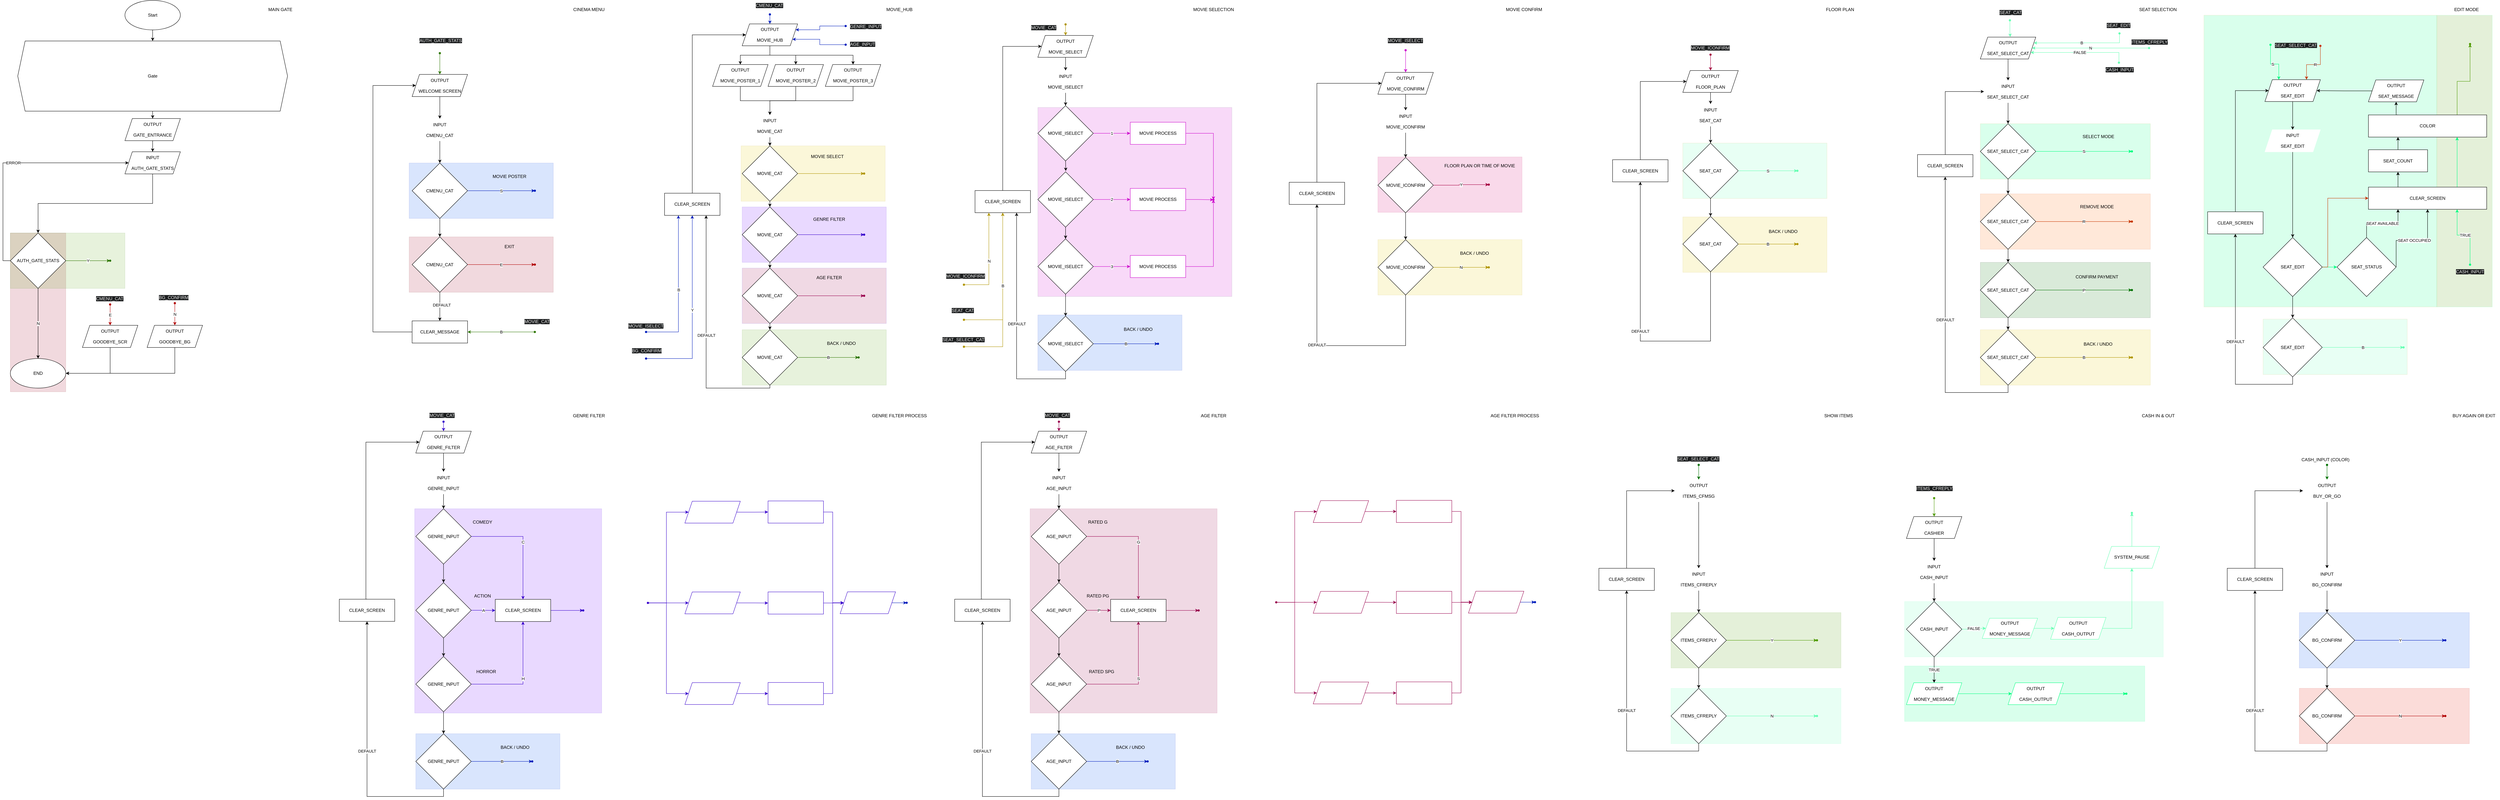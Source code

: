 <mxfile version="24.1.0" type="device">
  <diagram name="FLOWCHART" id="_SyIQTBnzG2JWo0JwZib">
    <mxGraphModel dx="5250" dy="4205" grid="1" gridSize="10" guides="1" tooltips="1" connect="1" arrows="1" fold="1" page="1" pageScale="1" pageWidth="850" pageHeight="1100" background="none" math="0" shadow="0">
      <root>
        <mxCell id="0" />
        <mxCell id="1" parent="0" />
        <mxCell id="jepS8LiPJiyBPYWLw1s4-120" value="" style="rounded=0;whiteSpace=wrap;html=1;fillColor=#6a00ff;opacity=15;strokeColor=#3700CC;fontColor=#ffffff;fontStyle=0" vertex="1" parent="1">
          <mxGeometry x="1144" y="296.75" width="506" height="553.25" as="geometry" />
        </mxCell>
        <mxCell id="jepS8LiPJiyBPYWLw1s4-115" value="" style="rounded=0;whiteSpace=wrap;html=1;fillColor=#99004D;fontColor=#ffffff;strokeColor=#3700CC;opacity=15;fontStyle=0" vertex="1" parent="1">
          <mxGeometry x="2030" y="-355" width="390" height="150" as="geometry" />
        </mxCell>
        <mxCell id="jepS8LiPJiyBPYWLw1s4-51" value="" style="rounded=0;whiteSpace=wrap;html=1;fillColor=#4D9900;opacity=15;strokeColor=#00FF80;fontColor=#000000;movable=0;fontStyle=0" vertex="1" parent="1">
          <mxGeometry x="6615" y="-1039.74" width="150" height="790" as="geometry" />
        </mxCell>
        <mxCell id="jepS8LiPJiyBPYWLw1s4-14" value="" style="rounded=0;whiteSpace=wrap;html=1;fillColor=#00FF80;opacity=15;strokeColor=#00FF80;fontColor=#000000;fontStyle=0" vertex="1" parent="1">
          <mxGeometry x="5175" y="722.62" width="650" height="150" as="geometry" />
        </mxCell>
        <mxCell id="_7ieRwts1pLUNNnIRrpb-142" value="" style="rounded=0;whiteSpace=wrap;html=1;opacity=15;fillColor=#66FFB3;strokeColor=#66FFB3;fontStyle=0" parent="1" vertex="1">
          <mxGeometry x="5175" y="548" width="700" height="150" as="geometry" />
        </mxCell>
        <mxCell id="_7ieRwts1pLUNNnIRrpb-119" value="" style="rounded=0;whiteSpace=wrap;html=1;opacity=15;fillColor=#4D9900;strokeColor=#4D9900;fontStyle=0" parent="1" vertex="1">
          <mxGeometry x="4543" y="578" width="460" height="150" as="geometry" />
        </mxCell>
        <mxCell id="_7ieRwts1pLUNNnIRrpb-107" value="" style="rounded=0;whiteSpace=wrap;html=1;opacity=15;fillColor=#66FFB3;strokeColor=#66FFB3;fontStyle=0" parent="1" vertex="1">
          <mxGeometry x="4543" y="783" width="460" height="150" as="geometry" />
        </mxCell>
        <mxCell id="_7ieRwts1pLUNNnIRrpb-30" value="" style="rounded=0;whiteSpace=wrap;html=1;fillColor=#66FFB3;opacity=15;strokeColor=#B09500;fontColor=#000000;movable=0;fontStyle=0" parent="1" vertex="1">
          <mxGeometry x="6145" y="-216.74" width="390" height="150" as="geometry" />
        </mxCell>
        <mxCell id="5m1O86NGaFOG43O_L-Pf-7" value="" style="rounded=0;whiteSpace=wrap;html=1;fillColor=#00FF80;opacity=15;strokeColor=#B09500;fontColor=#000000;movable=0;fontStyle=0" parent="1" vertex="1">
          <mxGeometry x="5985" y="-1039.74" width="630" height="790" as="geometry" />
        </mxCell>
        <mxCell id="fk4BfuyukFRPb7nqBHwW-318" value="" style="rounded=0;whiteSpace=wrap;html=1;fillColor=#66FFB3;opacity=15;strokeColor=#B09500;fontColor=#000000;fontStyle=0" parent="1" vertex="1">
          <mxGeometry x="4575" y="-693.5" width="390" height="150" as="geometry" />
        </mxCell>
        <mxCell id="fk4BfuyukFRPb7nqBHwW-147" value="" style="rounded=0;whiteSpace=wrap;html=1;fillColor=#e3c800;opacity=15;strokeColor=#B09500;fontColor=#000000;fontStyle=0" parent="1" vertex="1">
          <mxGeometry x="2027" y="-686" width="390" height="150" as="geometry" />
        </mxCell>
        <mxCell id="fk4BfuyukFRPb7nqBHwW-133" value="" style="rounded=0;whiteSpace=wrap;html=1;fillColor=#6a00ff;fontColor=#ffffff;strokeColor=#3700CC;opacity=15;fontStyle=0" parent="1" vertex="1">
          <mxGeometry x="2030" y="-520.5" width="390" height="150" as="geometry" />
        </mxCell>
        <mxCell id="Ll0FbNr0BLSHcaz0i3VG-2" value="" style="rounded=0;whiteSpace=wrap;html=1;opacity=15;fillColor=#a20025;fontColor=#ffffff;strokeColor=#6F0000;fontStyle=0" parent="1" vertex="1">
          <mxGeometry x="50" y="-450" width="150" height="430" as="geometry" />
        </mxCell>
        <mxCell id="4c7Zik1as252_9zJUMFA-1" value="" style="rounded=0;whiteSpace=wrap;html=1;fillColor=#60a917;fontColor=#ffffff;strokeColor=#2D7600;opacity=15;fontStyle=0" parent="1" vertex="1">
          <mxGeometry x="50" y="-450" width="310" height="150" as="geometry" />
        </mxCell>
        <mxCell id="iaxnD8F6SxANwpRCkQcq-3" style="edgeStyle=orthogonalEdgeStyle;rounded=0;orthogonalLoop=1;jettySize=auto;html=1;exitX=0.5;exitY=1;exitDx=0;exitDy=0;entryX=0.5;entryY=0;entryDx=0;entryDy=0;fontStyle=0" parent="1" source="Ll0FbNr0BLSHcaz0i3VG-1" target="Ll0FbNr0BLSHcaz0i3VG-3" edge="1">
          <mxGeometry relative="1" as="geometry" />
        </mxCell>
        <mxCell id="Ll0FbNr0BLSHcaz0i3VG-1" value="Start" style="ellipse;whiteSpace=wrap;html=1;fontStyle=0" parent="1" vertex="1">
          <mxGeometry x="360" y="-1080" width="150" height="80" as="geometry" />
        </mxCell>
        <mxCell id="iaxnD8F6SxANwpRCkQcq-7" value="" style="edgeStyle=orthogonalEdgeStyle;rounded=0;orthogonalLoop=1;jettySize=auto;html=1;fontStyle=0" parent="1" source="Ll0FbNr0BLSHcaz0i3VG-3" target="iaxnD8F6SxANwpRCkQcq-6" edge="1">
          <mxGeometry relative="1" as="geometry" />
        </mxCell>
        <mxCell id="Ll0FbNr0BLSHcaz0i3VG-3" value="Gate" style="shape=hexagon;perimeter=hexagonPerimeter2;whiteSpace=wrap;html=1;fixedSize=1;fontStyle=0" parent="1" vertex="1">
          <mxGeometry x="70" y="-970" width="730" height="190" as="geometry" />
        </mxCell>
        <mxCell id="0tWUjPhN8xBiFnFYTwJi-20" style="edgeStyle=orthogonalEdgeStyle;rounded=0;orthogonalLoop=1;jettySize=auto;html=1;exitX=0.5;exitY=1;exitDx=0;exitDy=0;entryX=0.5;entryY=0;entryDx=0;entryDy=0;fontStyle=0" parent="1" source="Ll0FbNr0BLSHcaz0i3VG-4" target="Ll0FbNr0BLSHcaz0i3VG-2" edge="1">
          <mxGeometry relative="1" as="geometry" />
        </mxCell>
        <mxCell id="Ll0FbNr0BLSHcaz0i3VG-4" value="INPUT&lt;div&gt;&lt;span style=&quot;background-color: initial;&quot;&gt;&lt;br&gt;&lt;/span&gt;&lt;/div&gt;&lt;div&gt;AUTH_GATE_STATS&lt;/div&gt;" style="shape=parallelogram;perimeter=parallelogramPerimeter;whiteSpace=wrap;html=1;fixedSize=1;fontStyle=0" parent="1" vertex="1">
          <mxGeometry x="360" y="-670" width="150" height="60" as="geometry" />
        </mxCell>
        <mxCell id="iaxnD8F6SxANwpRCkQcq-5" value="END" style="ellipse;whiteSpace=wrap;html=1;fontStyle=0" parent="1" vertex="1">
          <mxGeometry x="50" y="-110" width="150" height="80" as="geometry" />
        </mxCell>
        <mxCell id="iaxnD8F6SxANwpRCkQcq-8" value="" style="edgeStyle=orthogonalEdgeStyle;rounded=0;orthogonalLoop=1;jettySize=auto;html=1;fontStyle=0" parent="1" source="iaxnD8F6SxANwpRCkQcq-6" target="Ll0FbNr0BLSHcaz0i3VG-4" edge="1">
          <mxGeometry relative="1" as="geometry" />
        </mxCell>
        <mxCell id="iaxnD8F6SxANwpRCkQcq-6" value="OUTPUT&lt;div&gt;&lt;span style=&quot;background-color: initial;&quot;&gt;&lt;br&gt;&lt;/span&gt;&lt;/div&gt;&lt;div&gt;GATE_ENTRANCE&lt;/div&gt;" style="shape=parallelogram;perimeter=parallelogramPerimeter;whiteSpace=wrap;html=1;fixedSize=1;fontStyle=0" parent="1" vertex="1">
          <mxGeometry x="360" y="-760" width="150" height="60" as="geometry" />
        </mxCell>
        <mxCell id="0tWUjPhN8xBiFnFYTwJi-13" value="N" style="edgeStyle=orthogonalEdgeStyle;rounded=0;orthogonalLoop=1;jettySize=auto;html=1;exitX=0.5;exitY=1;exitDx=0;exitDy=0;entryX=0.5;entryY=0;entryDx=0;entryDy=0;fontStyle=0" parent="1" source="iaxnD8F6SxANwpRCkQcq-9" target="iaxnD8F6SxANwpRCkQcq-5" edge="1">
          <mxGeometry relative="1" as="geometry">
            <mxPoint x="300.0" y="530" as="targetPoint" />
          </mxGeometry>
        </mxCell>
        <mxCell id="0tWUjPhN8xBiFnFYTwJi-19" value="ERROR" style="edgeStyle=orthogonalEdgeStyle;rounded=0;orthogonalLoop=1;jettySize=auto;html=1;exitX=0;exitY=0.5;exitDx=0;exitDy=0;entryX=0;entryY=0.5;entryDx=0;entryDy=0;fontStyle=0" parent="1" source="iaxnD8F6SxANwpRCkQcq-9" target="Ll0FbNr0BLSHcaz0i3VG-4" edge="1">
          <mxGeometry x="-0.0" relative="1" as="geometry">
            <Array as="points">
              <mxPoint x="30" y="-375" />
              <mxPoint x="30" y="-640" />
            </Array>
            <mxPoint as="offset" />
          </mxGeometry>
        </mxCell>
        <mxCell id="iaxnD8F6SxANwpRCkQcq-9" value="AUTH_GATE_STATS" style="rhombus;whiteSpace=wrap;html=1;fontStyle=0" parent="1" vertex="1">
          <mxGeometry x="50" y="-450" width="150" height="150" as="geometry" />
        </mxCell>
        <mxCell id="0tWUjPhN8xBiFnFYTwJi-15" value="" style="shape=waypoint;sketch=0;size=6;pointerEvents=1;points=[];fillColor=#60a917;resizable=0;rotatable=0;perimeter=centerPerimeter;snapToPoint=1;fontColor=#ffffff;strokeColor=#2D7600;fontStyle=0" parent="1" vertex="1">
          <mxGeometry x="310" y="-385" width="20" height="20" as="geometry" />
        </mxCell>
        <mxCell id="fk4BfuyukFRPb7nqBHwW-46" value="MAIN GATE" style="text;html=1;align=center;verticalAlign=middle;resizable=0;points=[];autosize=1;strokeColor=none;fillColor=none;fontStyle=0" parent="1" vertex="1">
          <mxGeometry x="735" y="-1070" width="90" height="30" as="geometry" />
        </mxCell>
        <mxCell id="fk4BfuyukFRPb7nqBHwW-47" value="CINEMA MENU" style="text;html=1;align=center;verticalAlign=middle;resizable=0;points=[];autosize=1;strokeColor=none;fillColor=none;fontStyle=0" parent="1" vertex="1">
          <mxGeometry x="1560" y="-1070" width="110" height="30" as="geometry" />
        </mxCell>
        <mxCell id="fk4BfuyukFRPb7nqBHwW-68" value="E" style="edgeStyle=orthogonalEdgeStyle;rounded=0;orthogonalLoop=1;jettySize=auto;html=1;fillColor=#e51400;strokeColor=#B20000;fontStyle=0" parent="1" source="fk4BfuyukFRPb7nqBHwW-65" target="fk4BfuyukFRPb7nqBHwW-66" edge="1">
          <mxGeometry relative="1" as="geometry" />
        </mxCell>
        <mxCell id="fk4BfuyukFRPb7nqBHwW-65" value="" style="shape=waypoint;sketch=0;size=6;pointerEvents=1;points=[];fillColor=#e51400;resizable=0;rotatable=0;perimeter=centerPerimeter;snapToPoint=1;fontColor=#ffffff;strokeColor=#B20000;fontStyle=0" parent="1" vertex="1">
          <mxGeometry x="310" y="-266.5" width="20" height="20" as="geometry" />
        </mxCell>
        <mxCell id="fk4BfuyukFRPb7nqBHwW-67" style="edgeStyle=orthogonalEdgeStyle;rounded=0;orthogonalLoop=1;jettySize=auto;html=1;exitX=0.5;exitY=1;exitDx=0;exitDy=0;entryX=1;entryY=0.5;entryDx=0;entryDy=0;fontStyle=0" parent="1" source="fk4BfuyukFRPb7nqBHwW-66" target="iaxnD8F6SxANwpRCkQcq-5" edge="1">
          <mxGeometry relative="1" as="geometry" />
        </mxCell>
        <mxCell id="fk4BfuyukFRPb7nqBHwW-66" value="OUTPUT&lt;div&gt;&lt;span style=&quot;background-color: initial;&quot;&gt;&lt;br&gt;&lt;/span&gt;&lt;/div&gt;&lt;div&gt;GOODBYE_SCR&lt;/div&gt;" style="shape=parallelogram;perimeter=parallelogramPerimeter;whiteSpace=wrap;html=1;fixedSize=1;fontStyle=0" parent="1" vertex="1">
          <mxGeometry x="245" y="-200" width="150" height="60" as="geometry" />
        </mxCell>
        <mxCell id="fk4BfuyukFRPb7nqBHwW-89" value="MOVIE_HUB" style="text;html=1;align=center;verticalAlign=middle;resizable=0;points=[];autosize=1;strokeColor=none;fillColor=none;fontStyle=0" parent="1" vertex="1">
          <mxGeometry x="2410" y="-1070" width="90" height="30" as="geometry" />
        </mxCell>
        <mxCell id="fk4BfuyukFRPb7nqBHwW-123" value="" style="rounded=0;whiteSpace=wrap;html=1;fillColor=#60a917;fontColor=#ffffff;strokeColor=#2D7600;opacity=15;fontStyle=0" parent="1" vertex="1">
          <mxGeometry x="2030" y="-188" width="390" height="150" as="geometry" />
        </mxCell>
        <mxCell id="fk4BfuyukFRPb7nqBHwW-53" value="" style="edgeStyle=orthogonalEdgeStyle;rounded=0;orthogonalLoop=1;jettySize=auto;html=1;fillColor=#0050ef;strokeColor=#001DBC;fontStyle=0" parent="1" source="fk4BfuyukFRPb7nqBHwW-48" target="fk4BfuyukFRPb7nqBHwW-52" edge="1">
          <mxGeometry relative="1" as="geometry" />
        </mxCell>
        <mxCell id="fk4BfuyukFRPb7nqBHwW-48" value="" style="shape=waypoint;sketch=0;size=6;pointerEvents=1;points=[];fillColor=#0050ef;resizable=0;rotatable=0;perimeter=centerPerimeter;snapToPoint=1;fontColor=#ffffff;strokeColor=#001DBC;fontStyle=0" parent="1" vertex="1">
          <mxGeometry x="2095" y="-1052" width="20" height="20" as="geometry" />
        </mxCell>
        <mxCell id="jepS8LiPJiyBPYWLw1s4-190" style="edgeStyle=orthogonalEdgeStyle;rounded=0;orthogonalLoop=1;jettySize=auto;html=1;entryX=0.5;entryY=0;entryDx=0;entryDy=0;" edge="1" parent="1" source="fk4BfuyukFRPb7nqBHwW-52" target="jepS8LiPJiyBPYWLw1s4-186">
          <mxGeometry relative="1" as="geometry" />
        </mxCell>
        <mxCell id="jepS8LiPJiyBPYWLw1s4-191" style="edgeStyle=orthogonalEdgeStyle;rounded=0;orthogonalLoop=1;jettySize=auto;html=1;exitX=0.5;exitY=1;exitDx=0;exitDy=0;entryX=0.5;entryY=0;entryDx=0;entryDy=0;" edge="1" parent="1" source="fk4BfuyukFRPb7nqBHwW-52" target="jepS8LiPJiyBPYWLw1s4-187">
          <mxGeometry relative="1" as="geometry" />
        </mxCell>
        <mxCell id="jepS8LiPJiyBPYWLw1s4-192" style="edgeStyle=orthogonalEdgeStyle;rounded=0;orthogonalLoop=1;jettySize=auto;html=1;exitX=0.5;exitY=1;exitDx=0;exitDy=0;entryX=0.5;entryY=0;entryDx=0;entryDy=0;" edge="1" parent="1" source="fk4BfuyukFRPb7nqBHwW-52" target="jepS8LiPJiyBPYWLw1s4-188">
          <mxGeometry relative="1" as="geometry" />
        </mxCell>
        <mxCell id="fk4BfuyukFRPb7nqBHwW-52" value="OUTPUT&lt;div&gt;&lt;br&gt;&lt;/div&gt;&lt;div&gt;MOVIE_HUB&lt;/div&gt;" style="shape=parallelogram;perimeter=parallelogramPerimeter;whiteSpace=wrap;html=1;fixedSize=1;fontStyle=0" parent="1" vertex="1">
          <mxGeometry x="2030" y="-1016.25" width="150" height="59.25" as="geometry" />
        </mxCell>
        <mxCell id="fk4BfuyukFRPb7nqBHwW-79" style="edgeStyle=orthogonalEdgeStyle;rounded=0;orthogonalLoop=1;jettySize=auto;html=1;exitX=0.5;exitY=1;exitDx=0;exitDy=0;entryX=0.5;entryY=0;entryDx=0;entryDy=0;fontStyle=0" parent="1" source="fk4BfuyukFRPb7nqBHwW-73" target="fk4BfuyukFRPb7nqBHwW-76" edge="1">
          <mxGeometry relative="1" as="geometry" />
        </mxCell>
        <mxCell id="fk4BfuyukFRPb7nqBHwW-73" value="INPUT&lt;div&gt;&lt;br&gt;&lt;/div&gt;&lt;div&gt;MOVIE_CAT&lt;/div&gt;" style="shape=parallelogram;perimeter=parallelogramPerimeter;whiteSpace=wrap;html=1;fixedSize=1;strokeColor=#FFFFFF;fontStyle=0" parent="1" vertex="1">
          <mxGeometry x="2030" y="-769.74" width="150" height="60" as="geometry" />
        </mxCell>
        <mxCell id="fk4BfuyukFRPb7nqBHwW-80" style="edgeStyle=orthogonalEdgeStyle;rounded=0;orthogonalLoop=1;jettySize=auto;html=1;exitX=0.5;exitY=1;exitDx=0;exitDy=0;entryX=0.5;entryY=0;entryDx=0;entryDy=0;fontStyle=0" parent="1" source="fk4BfuyukFRPb7nqBHwW-76" target="fk4BfuyukFRPb7nqBHwW-77" edge="1">
          <mxGeometry relative="1" as="geometry" />
        </mxCell>
        <mxCell id="fk4BfuyukFRPb7nqBHwW-86" style="edgeStyle=orthogonalEdgeStyle;rounded=0;orthogonalLoop=1;jettySize=auto;html=1;fillColor=#e3c800;strokeColor=#B09500;fontStyle=0" parent="1" source="fk4BfuyukFRPb7nqBHwW-76" target="fk4BfuyukFRPb7nqBHwW-137" edge="1">
          <mxGeometry relative="1" as="geometry">
            <mxPoint x="2280" y="-611" as="targetPoint" />
          </mxGeometry>
        </mxCell>
        <mxCell id="fk4BfuyukFRPb7nqBHwW-76" value="MOVIE_CAT" style="rhombus;whiteSpace=wrap;html=1;fontStyle=0" parent="1" vertex="1">
          <mxGeometry x="2030" y="-686" width="150" height="150" as="geometry" />
        </mxCell>
        <mxCell id="fk4BfuyukFRPb7nqBHwW-81" style="edgeStyle=orthogonalEdgeStyle;rounded=0;orthogonalLoop=1;jettySize=auto;html=1;exitX=0.5;exitY=1;exitDx=0;exitDy=0;entryX=0.5;entryY=0;entryDx=0;entryDy=0;fontStyle=0" parent="1" target="fk4BfuyukFRPb7nqBHwW-78" edge="1">
          <mxGeometry relative="1" as="geometry">
            <mxPoint x="2105" y="-374.24" as="sourcePoint" />
          </mxGeometry>
        </mxCell>
        <mxCell id="fk4BfuyukFRPb7nqBHwW-87" style="edgeStyle=orthogonalEdgeStyle;rounded=0;orthogonalLoop=1;jettySize=auto;html=1;exitX=1;exitY=0.5;exitDx=0;exitDy=0;fillColor=#6a00ff;strokeColor=#3700CC;fontStyle=0" parent="1" source="fk4BfuyukFRPb7nqBHwW-77" edge="1" target="jepS8LiPJiyBPYWLw1s4-113">
          <mxGeometry relative="1" as="geometry">
            <mxPoint x="2270" y="-445.25" as="targetPoint" />
          </mxGeometry>
        </mxCell>
        <mxCell id="fk4BfuyukFRPb7nqBHwW-77" value="MOVIE_CAT" style="rhombus;whiteSpace=wrap;html=1;fontStyle=0" parent="1" vertex="1">
          <mxGeometry x="2030" y="-520.5" width="150" height="150" as="geometry" />
        </mxCell>
        <mxCell id="fk4BfuyukFRPb7nqBHwW-88" style="edgeStyle=orthogonalEdgeStyle;rounded=0;orthogonalLoop=1;jettySize=auto;html=1;exitX=1;exitY=0.5;exitDx=0;exitDy=0;entryX=1.24;entryY=0.783;entryDx=0;entryDy=0;entryPerimeter=0;strokeColor=#99004D;fontStyle=0" parent="1" source="fk4BfuyukFRPb7nqBHwW-78" edge="1" target="jepS8LiPJiyBPYWLw1s4-114">
          <mxGeometry relative="1" as="geometry">
            <mxPoint x="2280" y="-280" as="targetPoint" />
          </mxGeometry>
        </mxCell>
        <mxCell id="fk4BfuyukFRPb7nqBHwW-112" style="edgeStyle=orthogonalEdgeStyle;rounded=0;orthogonalLoop=1;jettySize=auto;html=1;exitX=0.5;exitY=1;exitDx=0;exitDy=0;entryX=0.5;entryY=0;entryDx=0;entryDy=0;fontStyle=0" parent="1" source="fk4BfuyukFRPb7nqBHwW-78" target="fk4BfuyukFRPb7nqBHwW-111" edge="1">
          <mxGeometry relative="1" as="geometry">
            <mxPoint x="2105" y="-193.87" as="targetPoint" />
          </mxGeometry>
        </mxCell>
        <mxCell id="fk4BfuyukFRPb7nqBHwW-78" value="MOVIE_CAT" style="rhombus;whiteSpace=wrap;html=1;fontStyle=0" parent="1" vertex="1">
          <mxGeometry x="2030" y="-355" width="150" height="150" as="geometry" />
        </mxCell>
        <mxCell id="fk4BfuyukFRPb7nqBHwW-113" value="DEFAULT" style="edgeStyle=orthogonalEdgeStyle;rounded=0;orthogonalLoop=1;jettySize=auto;html=1;exitX=0.5;exitY=1;exitDx=0;exitDy=0;entryX=0.75;entryY=1;entryDx=0;entryDy=0;fontStyle=0" parent="1" source="fk4BfuyukFRPb7nqBHwW-111" target="fk4BfuyukFRPb7nqBHwW-114" edge="1">
          <mxGeometry relative="1" as="geometry">
            <mxPoint x="1890" y="-377" as="targetPoint" />
            <Array as="points">
              <mxPoint x="2105" y="-30" />
              <mxPoint x="1933" y="-30" />
            </Array>
          </mxGeometry>
        </mxCell>
        <mxCell id="fk4BfuyukFRPb7nqBHwW-111" value="MOVIE_CAT" style="rhombus;whiteSpace=wrap;html=1;fontStyle=0" parent="1" vertex="1">
          <mxGeometry x="2030" y="-188" width="150" height="150" as="geometry" />
        </mxCell>
        <mxCell id="fk4BfuyukFRPb7nqBHwW-115" style="edgeStyle=orthogonalEdgeStyle;rounded=0;orthogonalLoop=1;jettySize=auto;html=1;exitX=0.5;exitY=0;exitDx=0;exitDy=0;entryX=0;entryY=0.5;entryDx=0;entryDy=0;fontStyle=0" parent="1" source="fk4BfuyukFRPb7nqBHwW-114" target="fk4BfuyukFRPb7nqBHwW-52" edge="1">
          <mxGeometry relative="1" as="geometry">
            <Array as="points">
              <mxPoint x="1895" y="-986.25" />
            </Array>
          </mxGeometry>
        </mxCell>
        <mxCell id="fk4BfuyukFRPb7nqBHwW-114" value="&lt;span style=&quot;font-weight: normal;&quot;&gt;CLEAR_SCREEN&lt;/span&gt;" style="rounded=0;whiteSpace=wrap;html=1;fontStyle=1" parent="1" vertex="1">
          <mxGeometry x="1820" y="-557.75" width="150" height="60" as="geometry" />
        </mxCell>
        <mxCell id="fk4BfuyukFRPb7nqBHwW-121" value="" style="shape=waypoint;sketch=0;size=6;pointerEvents=1;points=[];fillColor=#60a917;resizable=0;rotatable=0;perimeter=centerPerimeter;snapToPoint=1;fontColor=#ffffff;strokeColor=#2D7600;fontStyle=0" parent="1" vertex="1">
          <mxGeometry x="2335" y="-123" width="20" height="20" as="geometry" />
        </mxCell>
        <mxCell id="fk4BfuyukFRPb7nqBHwW-122" value="B" style="edgeStyle=orthogonalEdgeStyle;rounded=0;orthogonalLoop=1;jettySize=auto;html=1;exitX=1;exitY=0.5;exitDx=0;exitDy=0;entryX=0.479;entryY=0.886;entryDx=0;entryDy=0;entryPerimeter=0;fillColor=#60a917;strokeColor=#2D7600;fontStyle=0" parent="1" source="fk4BfuyukFRPb7nqBHwW-111" target="fk4BfuyukFRPb7nqBHwW-121" edge="1">
          <mxGeometry relative="1" as="geometry" />
        </mxCell>
        <mxCell id="fk4BfuyukFRPb7nqBHwW-128" value="BACK / UNDO" style="text;html=1;align=center;verticalAlign=middle;whiteSpace=wrap;rounded=0;fontStyle=0" parent="1" vertex="1">
          <mxGeometry x="2180" y="-166" width="237" height="30" as="geometry" />
        </mxCell>
        <mxCell id="fk4BfuyukFRPb7nqBHwW-135" value="Y" style="edgeStyle=orthogonalEdgeStyle;rounded=0;orthogonalLoop=1;jettySize=auto;html=1;exitX=1;exitY=0.5;exitDx=0;exitDy=0;entryX=0.763;entryY=0.586;entryDx=0;entryDy=0;entryPerimeter=0;fillColor=#60a917;strokeColor=#2D7600;fontStyle=0" parent="1" source="iaxnD8F6SxANwpRCkQcq-9" target="0tWUjPhN8xBiFnFYTwJi-15" edge="1">
          <mxGeometry relative="1" as="geometry" />
        </mxCell>
        <mxCell id="fk4BfuyukFRPb7nqBHwW-137" value="" style="shape=waypoint;sketch=0;size=6;pointerEvents=1;points=[];fillColor=#e3c800;resizable=0;rotatable=0;perimeter=centerPerimeter;snapToPoint=1;strokeColor=#B09500;fontColor=#000000;fontStyle=0" parent="1" vertex="1">
          <mxGeometry x="2350" y="-621" width="20" height="20" as="geometry" />
        </mxCell>
        <mxCell id="fk4BfuyukFRPb7nqBHwW-139" value="GENRE FILTER" style="text;html=1;align=center;verticalAlign=middle;resizable=0;points=[];autosize=1;strokeColor=none;fillColor=none;fontStyle=0" parent="1" vertex="1">
          <mxGeometry x="2210" y="-502" width="110" height="30" as="geometry" />
        </mxCell>
        <mxCell id="fk4BfuyukFRPb7nqBHwW-140" value="AGE FILTER" style="text;html=1;align=center;verticalAlign=middle;resizable=0;points=[];autosize=1;strokeColor=none;fillColor=none;fontStyle=0" parent="1" vertex="1">
          <mxGeometry x="2220" y="-343.75" width="90" height="30" as="geometry" />
        </mxCell>
        <mxCell id="fk4BfuyukFRPb7nqBHwW-141" value="MOVIE SELECT" style="text;html=1;align=center;verticalAlign=middle;resizable=0;points=[];autosize=1;strokeColor=none;fillColor=none;fontStyle=0" parent="1" vertex="1">
          <mxGeometry x="2205" y="-671.75" width="110" height="30" as="geometry" />
        </mxCell>
        <mxCell id="fk4BfuyukFRPb7nqBHwW-153" value="MOVIE SELECTION" style="text;html=1;align=center;verticalAlign=middle;resizable=0;points=[];autosize=1;strokeColor=none;fillColor=none;fontStyle=0" parent="1" vertex="1">
          <mxGeometry x="3240" y="-1070" width="130" height="30" as="geometry" />
        </mxCell>
        <mxCell id="fk4BfuyukFRPb7nqBHwW-198" value="MOVIE CONFIRM" style="text;html=1;align=center;verticalAlign=middle;resizable=0;points=[];autosize=1;strokeColor=none;fillColor=none;fontStyle=0" parent="1" vertex="1">
          <mxGeometry x="4085" y="-1070" width="120" height="30" as="geometry" />
        </mxCell>
        <mxCell id="fk4BfuyukFRPb7nqBHwW-50" value="" style="rounded=0;whiteSpace=wrap;html=1;fillColor=#a20025;fontColor=#ffffff;strokeColor=#6F0000;opacity=15;glass=0;fontStyle=0" parent="1" vertex="1">
          <mxGeometry x="1129" y="-439.5" width="390" height="150" as="geometry" />
        </mxCell>
        <mxCell id="fk4BfuyukFRPb7nqBHwW-49" value="" style="rounded=0;whiteSpace=wrap;html=1;fillColor=#0050ef;fontColor=#ffffff;strokeColor=#001DBC;opacity=15;fontStyle=0" parent="1" vertex="1">
          <mxGeometry x="1129" y="-639.5" width="390" height="150" as="geometry" />
        </mxCell>
        <mxCell id="fk4BfuyukFRPb7nqBHwW-31" style="edgeStyle=orthogonalEdgeStyle;rounded=0;orthogonalLoop=1;jettySize=auto;html=1;entryX=0.5;entryY=0;entryDx=0;entryDy=0;fillColor=#60a917;strokeColor=#2D7600;fontStyle=0" parent="1" source="crYka2N7SXxKaLOjOpeC-2" target="crYka2N7SXxKaLOjOpeC-4" edge="1">
          <mxGeometry relative="1" as="geometry" />
        </mxCell>
        <mxCell id="crYka2N7SXxKaLOjOpeC-2" value="" style="shape=waypoint;sketch=0;size=6;pointerEvents=1;points=[];fillColor=#60a917;resizable=0;rotatable=0;perimeter=centerPerimeter;snapToPoint=1;fontColor=#ffffff;strokeColor=#2D7600;fontStyle=0" parent="1" vertex="1">
          <mxGeometry x="1202" y="-947" width="20" height="20" as="geometry" />
        </mxCell>
        <mxCell id="fk4BfuyukFRPb7nqBHwW-21" style="edgeStyle=orthogonalEdgeStyle;rounded=0;orthogonalLoop=1;jettySize=auto;html=1;exitX=0.5;exitY=1;exitDx=0;exitDy=0;entryX=0.5;entryY=0;entryDx=0;entryDy=0;fontStyle=0" parent="1" source="crYka2N7SXxKaLOjOpeC-4" target="crYka2N7SXxKaLOjOpeC-6" edge="1">
          <mxGeometry relative="1" as="geometry" />
        </mxCell>
        <mxCell id="crYka2N7SXxKaLOjOpeC-4" value="OUTPUT&lt;div&gt;&lt;br&gt;&lt;/div&gt;&lt;div&gt;WELCOME SCREEN&lt;/div&gt;" style="shape=parallelogram;perimeter=parallelogramPerimeter;whiteSpace=wrap;html=1;fixedSize=1;fontStyle=0" parent="1" vertex="1">
          <mxGeometry x="1137" y="-879.5" width="150" height="60" as="geometry" />
        </mxCell>
        <mxCell id="fk4BfuyukFRPb7nqBHwW-4" value="" style="edgeStyle=orthogonalEdgeStyle;rounded=0;orthogonalLoop=1;jettySize=auto;html=1;fontStyle=0" parent="1" source="crYka2N7SXxKaLOjOpeC-6" target="crYka2N7SXxKaLOjOpeC-7" edge="1">
          <mxGeometry relative="1" as="geometry" />
        </mxCell>
        <mxCell id="crYka2N7SXxKaLOjOpeC-6" value="INPUT&lt;div&gt;&lt;br&gt;&lt;/div&gt;&lt;div&gt;CMENU_CAT&lt;/div&gt;" style="shape=parallelogram;perimeter=parallelogramPerimeter;whiteSpace=wrap;html=1;fixedSize=1;strokeColor=#FFFFFF;fontStyle=0" parent="1" vertex="1">
          <mxGeometry x="1137" y="-759.5" width="150" height="60" as="geometry" />
        </mxCell>
        <mxCell id="fk4BfuyukFRPb7nqBHwW-5" value="" style="edgeStyle=orthogonalEdgeStyle;rounded=0;orthogonalLoop=1;jettySize=auto;html=1;fontStyle=0" parent="1" source="crYka2N7SXxKaLOjOpeC-7" target="crYka2N7SXxKaLOjOpeC-8" edge="1">
          <mxGeometry relative="1" as="geometry" />
        </mxCell>
        <mxCell id="fk4BfuyukFRPb7nqBHwW-42" value="S" style="edgeStyle=orthogonalEdgeStyle;rounded=0;orthogonalLoop=1;jettySize=auto;html=1;fillColor=#0050ef;strokeColor=#001DBC;fontStyle=0" parent="1" source="crYka2N7SXxKaLOjOpeC-7" target="fk4BfuyukFRPb7nqBHwW-41" edge="1">
          <mxGeometry relative="1" as="geometry" />
        </mxCell>
        <mxCell id="crYka2N7SXxKaLOjOpeC-7" value="CMENU_CAT" style="rhombus;whiteSpace=wrap;html=1;fontStyle=0" parent="1" vertex="1">
          <mxGeometry x="1137" y="-639.5" width="150" height="150" as="geometry" />
        </mxCell>
        <mxCell id="fk4BfuyukFRPb7nqBHwW-6" value="" style="edgeStyle=orthogonalEdgeStyle;rounded=0;orthogonalLoop=1;jettySize=auto;html=1;entryX=0.5;entryY=0;entryDx=0;entryDy=0;fontStyle=0" parent="1" source="crYka2N7SXxKaLOjOpeC-8" target="fk4BfuyukFRPb7nqBHwW-237" edge="1">
          <mxGeometry relative="1" as="geometry">
            <mxPoint x="1212" y="-182" as="targetPoint" />
          </mxGeometry>
        </mxCell>
        <mxCell id="fk4BfuyukFRPb7nqBHwW-107" value="DEFAULT" style="edgeLabel;html=1;align=center;verticalAlign=middle;resizable=0;points=[];fontStyle=0" parent="fk4BfuyukFRPb7nqBHwW-6" vertex="1" connectable="0">
          <mxGeometry x="-0.128" y="5" relative="1" as="geometry">
            <mxPoint as="offset" />
          </mxGeometry>
        </mxCell>
        <mxCell id="fk4BfuyukFRPb7nqBHwW-45" value="E" style="edgeStyle=orthogonalEdgeStyle;rounded=0;orthogonalLoop=1;jettySize=auto;html=1;fillColor=#e51400;strokeColor=#B20000;fontStyle=0" parent="1" source="crYka2N7SXxKaLOjOpeC-8" target="fk4BfuyukFRPb7nqBHwW-43" edge="1">
          <mxGeometry relative="1" as="geometry" />
        </mxCell>
        <mxCell id="crYka2N7SXxKaLOjOpeC-8" value="CMENU_CAT" style="rhombus;whiteSpace=wrap;html=1;fontStyle=0" parent="1" vertex="1">
          <mxGeometry x="1137" y="-439.5" width="150" height="150" as="geometry" />
        </mxCell>
        <mxCell id="fk4BfuyukFRPb7nqBHwW-27" value="MOVIE POSTER" style="text;html=1;align=center;verticalAlign=middle;whiteSpace=wrap;rounded=0;fontStyle=0" parent="1" vertex="1">
          <mxGeometry x="1292" y="-618" width="217" height="30" as="geometry" />
        </mxCell>
        <mxCell id="fk4BfuyukFRPb7nqBHwW-29" value="EXIT" style="text;html=1;align=center;verticalAlign=middle;whiteSpace=wrap;rounded=0;fontStyle=0" parent="1" vertex="1">
          <mxGeometry x="1282" y="-428" width="237" height="30" as="geometry" />
        </mxCell>
        <mxCell id="fk4BfuyukFRPb7nqBHwW-41" value="" style="shape=waypoint;sketch=0;size=6;pointerEvents=1;points=[];fillColor=#0050ef;resizable=0;rotatable=0;perimeter=centerPerimeter;snapToPoint=1;fontColor=#ffffff;strokeColor=#001DBC;fontStyle=0" parent="1" vertex="1">
          <mxGeometry x="1459" y="-574.5" width="20" height="20" as="geometry" />
        </mxCell>
        <mxCell id="fk4BfuyukFRPb7nqBHwW-43" value="" style="shape=waypoint;sketch=0;size=6;pointerEvents=1;points=[];fillColor=#e51400;resizable=0;rotatable=0;perimeter=centerPerimeter;snapToPoint=1;fontColor=#ffffff;strokeColor=#B20000;fontStyle=0" parent="1" vertex="1">
          <mxGeometry x="1459" y="-374.5" width="20" height="20" as="geometry" />
        </mxCell>
        <mxCell id="fk4BfuyukFRPb7nqBHwW-238" value="" style="edgeStyle=orthogonalEdgeStyle;rounded=0;orthogonalLoop=1;jettySize=auto;html=1;entryX=0;entryY=0.5;entryDx=0;entryDy=0;exitX=0;exitY=0.5;exitDx=0;exitDy=0;fontStyle=0" parent="1" source="fk4BfuyukFRPb7nqBHwW-237" target="crYka2N7SXxKaLOjOpeC-4" edge="1">
          <mxGeometry relative="1" as="geometry">
            <Array as="points">
              <mxPoint x="1031" y="-182" />
              <mxPoint x="1031" y="-849" />
            </Array>
          </mxGeometry>
        </mxCell>
        <mxCell id="fk4BfuyukFRPb7nqBHwW-237" value="&lt;span style=&quot;font-weight: normal;&quot;&gt;CLEAR_MESSAGE&lt;/span&gt;" style="rounded=0;whiteSpace=wrap;html=1;fontStyle=1" parent="1" vertex="1">
          <mxGeometry x="1137" y="-212" width="150" height="60" as="geometry" />
        </mxCell>
        <mxCell id="fk4BfuyukFRPb7nqBHwW-242" value="B" style="edgeStyle=orthogonalEdgeStyle;rounded=0;orthogonalLoop=1;jettySize=auto;html=1;entryX=1;entryY=0.5;entryDx=0;entryDy=0;fillColor=#60a917;strokeColor=#2D7600;fontStyle=0" parent="1" source="fk4BfuyukFRPb7nqBHwW-241" target="fk4BfuyukFRPb7nqBHwW-237" edge="1">
          <mxGeometry relative="1" as="geometry">
            <mxPoint x="1287" y="-92.0" as="targetPoint" />
          </mxGeometry>
        </mxCell>
        <mxCell id="fk4BfuyukFRPb7nqBHwW-241" value="" style="shape=waypoint;sketch=0;size=6;pointerEvents=1;points=[];fillColor=#60a917;resizable=0;rotatable=0;perimeter=centerPerimeter;snapToPoint=1;fontColor=#ffffff;strokeColor=#2D7600;fontStyle=0" parent="1" vertex="1">
          <mxGeometry x="1459" y="-192" width="20" height="20" as="geometry" />
        </mxCell>
        <mxCell id="fk4BfuyukFRPb7nqBHwW-263" value="B" style="edgeStyle=orthogonalEdgeStyle;rounded=0;orthogonalLoop=1;jettySize=auto;html=1;entryX=0.25;entryY=1;entryDx=0;entryDy=0;exitX=0.633;exitY=0.933;exitDx=0;exitDy=0;exitPerimeter=0;fillColor=#0050ef;strokeColor=#001DBC;fontStyle=0" parent="1" source="fk4BfuyukFRPb7nqBHwW-262" target="fk4BfuyukFRPb7nqBHwW-114" edge="1">
          <mxGeometry relative="1" as="geometry" />
        </mxCell>
        <mxCell id="fk4BfuyukFRPb7nqBHwW-262" value="" style="shape=waypoint;sketch=0;size=6;pointerEvents=1;points=[];fillColor=#0050ef;resizable=0;rotatable=0;perimeter=centerPerimeter;snapToPoint=1;fontColor=#ffffff;strokeColor=#001DBC;fontStyle=0" parent="1" vertex="1">
          <mxGeometry x="1760" y="-192" width="20" height="20" as="geometry" />
        </mxCell>
        <mxCell id="fk4BfuyukFRPb7nqBHwW-283" value="FLOOR PLAN" style="text;html=1;align=center;verticalAlign=middle;resizable=0;points=[];autosize=1;strokeColor=none;fillColor=none;fontStyle=0" parent="1" vertex="1">
          <mxGeometry x="4950" y="-1070" width="100" height="30" as="geometry" />
        </mxCell>
        <mxCell id="fk4BfuyukFRPb7nqBHwW-303" value="" style="rounded=0;whiteSpace=wrap;html=1;fillColor=#e3c800;opacity=15;strokeColor=#B09500;fontColor=#000000;fontStyle=0" parent="1" vertex="1">
          <mxGeometry x="4575" y="-493.5" width="390" height="150" as="geometry" />
        </mxCell>
        <mxCell id="fk4BfuyukFRPb7nqBHwW-287" style="edgeStyle=orthogonalEdgeStyle;rounded=0;orthogonalLoop=1;jettySize=auto;html=1;entryX=0.5;entryY=0;entryDx=0;entryDy=0;fillColor=#d80073;strokeColor=#A50040;fontStyle=0" parent="1" source="fk4BfuyukFRPb7nqBHwW-281" target="fk4BfuyukFRPb7nqBHwW-282" edge="1">
          <mxGeometry relative="1" as="geometry" />
        </mxCell>
        <mxCell id="fk4BfuyukFRPb7nqBHwW-281" value="" style="shape=waypoint;sketch=0;size=6;pointerEvents=1;points=[];fillColor=#d80073;resizable=0;rotatable=0;perimeter=centerPerimeter;snapToPoint=1;fontColor=#ffffff;strokeColor=#A50040;fontStyle=0" parent="1" vertex="1">
          <mxGeometry x="4640" y="-943" width="20" height="20" as="geometry" />
        </mxCell>
        <mxCell id="fk4BfuyukFRPb7nqBHwW-290" style="edgeStyle=orthogonalEdgeStyle;rounded=0;orthogonalLoop=1;jettySize=auto;html=1;exitX=0.5;exitY=1;exitDx=0;exitDy=0;entryX=0.5;entryY=0;entryDx=0;entryDy=0;fontStyle=0" parent="1" source="fk4BfuyukFRPb7nqBHwW-282" target="fk4BfuyukFRPb7nqBHwW-289" edge="1">
          <mxGeometry relative="1" as="geometry" />
        </mxCell>
        <mxCell id="fk4BfuyukFRPb7nqBHwW-282" value="OUTPUT&lt;div&gt;&lt;br&gt;&lt;/div&gt;&lt;div&gt;FLOOR_PLAN&lt;/div&gt;" style="shape=parallelogram;perimeter=parallelogramPerimeter;whiteSpace=wrap;html=1;fixedSize=1;fontStyle=0" parent="1" vertex="1">
          <mxGeometry x="4575" y="-890" width="150" height="59.25" as="geometry" />
        </mxCell>
        <mxCell id="fk4BfuyukFRPb7nqBHwW-299" style="edgeStyle=orthogonalEdgeStyle;rounded=0;orthogonalLoop=1;jettySize=auto;html=1;exitX=0.5;exitY=1;exitDx=0;exitDy=0;entryX=0.5;entryY=0;entryDx=0;entryDy=0;fontStyle=0" parent="1" source="fk4BfuyukFRPb7nqBHwW-289" target="fk4BfuyukFRPb7nqBHwW-292" edge="1">
          <mxGeometry relative="1" as="geometry" />
        </mxCell>
        <mxCell id="fk4BfuyukFRPb7nqBHwW-289" value="INPUT&lt;div&gt;&lt;br&gt;&lt;/div&gt;&lt;div&gt;SEAT_CAT&lt;/div&gt;" style="shape=parallelogram;perimeter=parallelogramPerimeter;whiteSpace=wrap;html=1;fixedSize=1;strokeColor=#FFFFFF;fontStyle=0" parent="1" vertex="1">
          <mxGeometry x="4575" y="-799.25" width="150" height="60" as="geometry" />
        </mxCell>
        <mxCell id="fk4BfuyukFRPb7nqBHwW-300" style="edgeStyle=orthogonalEdgeStyle;rounded=0;orthogonalLoop=1;jettySize=auto;html=1;exitX=0.5;exitY=1;exitDx=0;exitDy=0;fontStyle=0" parent="1" source="fk4BfuyukFRPb7nqBHwW-292" target="fk4BfuyukFRPb7nqBHwW-295" edge="1">
          <mxGeometry relative="1" as="geometry" />
        </mxCell>
        <mxCell id="fk4BfuyukFRPb7nqBHwW-292" value="SEAT_CAT" style="rhombus;whiteSpace=wrap;html=1;fontStyle=0" parent="1" vertex="1">
          <mxGeometry x="4575" y="-693.5" width="150" height="150" as="geometry" />
        </mxCell>
        <mxCell id="fk4BfuyukFRPb7nqBHwW-298" value="DEFAULT" style="edgeStyle=orthogonalEdgeStyle;rounded=0;orthogonalLoop=1;jettySize=auto;html=1;exitX=0.5;exitY=1;exitDx=0;exitDy=0;entryX=0.5;entryY=1;entryDx=0;entryDy=0;fontStyle=0" parent="1" source="fk4BfuyukFRPb7nqBHwW-295" target="fk4BfuyukFRPb7nqBHwW-296" edge="1">
          <mxGeometry relative="1" as="geometry">
            <Array as="points">
              <mxPoint x="4650" y="-157.25" />
              <mxPoint x="4460" y="-157.25" />
            </Array>
          </mxGeometry>
        </mxCell>
        <mxCell id="fk4BfuyukFRPb7nqBHwW-295" value="SEAT_CAT" style="rhombus;whiteSpace=wrap;html=1;fontStyle=0" parent="1" vertex="1">
          <mxGeometry x="4575" y="-495" width="150" height="150" as="geometry" />
        </mxCell>
        <mxCell id="fk4BfuyukFRPb7nqBHwW-306" style="edgeStyle=orthogonalEdgeStyle;rounded=0;orthogonalLoop=1;jettySize=auto;html=1;exitX=0.5;exitY=0;exitDx=0;exitDy=0;entryX=0;entryY=0.5;entryDx=0;entryDy=0;fontStyle=0" parent="1" source="fk4BfuyukFRPb7nqBHwW-296" target="fk4BfuyukFRPb7nqBHwW-282" edge="1">
          <mxGeometry relative="1" as="geometry">
            <Array as="points">
              <mxPoint x="4460" y="-860.25" />
            </Array>
          </mxGeometry>
        </mxCell>
        <mxCell id="fk4BfuyukFRPb7nqBHwW-296" value="&lt;span style=&quot;font-weight: normal;&quot;&gt;CLEAR_SCREEN&lt;/span&gt;" style="rounded=0;whiteSpace=wrap;html=1;fontStyle=1" parent="1" vertex="1">
          <mxGeometry x="4385" y="-648.5" width="150" height="60" as="geometry" />
        </mxCell>
        <mxCell id="fk4BfuyukFRPb7nqBHwW-304" value="" style="shape=waypoint;sketch=0;size=6;pointerEvents=1;points=[];fillColor=#e3c800;resizable=0;rotatable=0;perimeter=centerPerimeter;snapToPoint=1;fontColor=#000000;strokeColor=#B09500;fontStyle=0" parent="1" vertex="1">
          <mxGeometry x="4875" y="-430" width="20" height="20" as="geometry" />
        </mxCell>
        <mxCell id="fk4BfuyukFRPb7nqBHwW-305" value="B" style="edgeStyle=orthogonalEdgeStyle;rounded=0;orthogonalLoop=1;jettySize=auto;html=1;exitX=1;exitY=0.5;exitDx=0;exitDy=0;entryX=0.816;entryY=0.763;entryDx=0;entryDy=0;entryPerimeter=0;fillColor=#e3c800;strokeColor=#B09500;fontStyle=0" parent="1" source="fk4BfuyukFRPb7nqBHwW-295" target="fk4BfuyukFRPb7nqBHwW-304" edge="1">
          <mxGeometry relative="1" as="geometry" />
        </mxCell>
        <mxCell id="fk4BfuyukFRPb7nqBHwW-308" value="" style="shape=waypoint;sketch=0;size=6;pointerEvents=1;points=[];fillColor=none;resizable=0;rotatable=0;perimeter=centerPerimeter;snapToPoint=1;strokeColor=#66FFB3;fontStyle=0" parent="1" vertex="1">
          <mxGeometry x="4875" y="-628.5" width="20" height="20" as="geometry" />
        </mxCell>
        <mxCell id="fk4BfuyukFRPb7nqBHwW-309" value="S" style="edgeStyle=orthogonalEdgeStyle;rounded=0;orthogonalLoop=1;jettySize=auto;html=1;exitX=1;exitY=0.5;exitDx=0;exitDy=0;entryX=0.247;entryY=0.656;entryDx=0;entryDy=0;entryPerimeter=0;strokeColor=#66FFB3;fontStyle=0" parent="1" source="fk4BfuyukFRPb7nqBHwW-292" target="fk4BfuyukFRPb7nqBHwW-308" edge="1">
          <mxGeometry relative="1" as="geometry" />
        </mxCell>
        <mxCell id="fk4BfuyukFRPb7nqBHwW-331" value="SEAT SELECTION" style="text;html=1;align=center;verticalAlign=middle;resizable=0;points=[];autosize=1;strokeColor=none;fillColor=none;fontStyle=0" parent="1" vertex="1">
          <mxGeometry x="5795" y="-1070" width="130" height="30" as="geometry" />
        </mxCell>
        <mxCell id="fk4BfuyukFRPb7nqBHwW-366" value="BACK / UNDO" style="text;html=1;align=center;verticalAlign=middle;whiteSpace=wrap;rounded=0;fontStyle=0" parent="1" vertex="1">
          <mxGeometry x="4728" y="-469.5" width="237" height="30" as="geometry" />
        </mxCell>
        <mxCell id="_7ieRwts1pLUNNnIRrpb-20" value="S" style="edgeStyle=orthogonalEdgeStyle;rounded=0;orthogonalLoop=1;jettySize=auto;html=1;strokeColor=#00FF80;entryX=0.25;entryY=0;entryDx=0;entryDy=0;movable=0;fontStyle=0" parent="1" source="5m1O86NGaFOG43O_L-Pf-1" target="_7ieRwts1pLUNNnIRrpb-7" edge="1">
          <mxGeometry relative="1" as="geometry" />
        </mxCell>
        <mxCell id="5m1O86NGaFOG43O_L-Pf-1" value="" style="shape=waypoint;sketch=0;size=6;pointerEvents=1;points=[];fillColor=none;resizable=0;rotatable=0;perimeter=centerPerimeter;snapToPoint=1;strokeColor=#00FF80;movable=0;fontStyle=0" parent="1" vertex="1">
          <mxGeometry x="6155" y="-969.74" width="20" height="20" as="geometry" />
        </mxCell>
        <mxCell id="5m1O86NGaFOG43O_L-Pf-2" value="EDIT MODE" style="text;html=1;align=center;verticalAlign=middle;resizable=0;points=[];autosize=1;strokeColor=none;fillColor=none;movable=0;fontStyle=0" parent="1" vertex="1">
          <mxGeometry x="6650" y="-1070" width="90" height="30" as="geometry" />
        </mxCell>
        <mxCell id="_7ieRwts1pLUNNnIRrpb-21" value="R" style="edgeStyle=orthogonalEdgeStyle;rounded=0;orthogonalLoop=1;jettySize=auto;html=1;entryX=0.75;entryY=0;entryDx=0;entryDy=0;fillColor=#fa6800;strokeColor=#C73500;movable=0;fontStyle=0" parent="1" source="5m1O86NGaFOG43O_L-Pf-3" target="_7ieRwts1pLUNNnIRrpb-7" edge="1">
          <mxGeometry relative="1" as="geometry" />
        </mxCell>
        <mxCell id="5m1O86NGaFOG43O_L-Pf-3" value="" style="shape=waypoint;sketch=0;size=6;pointerEvents=1;points=[];fillColor=#fa6800;resizable=0;rotatable=0;perimeter=centerPerimeter;snapToPoint=1;fontColor=#000000;strokeColor=#C73500;movable=0;fontStyle=0" parent="1" vertex="1">
          <mxGeometry x="6290" y="-966.74" width="20" height="20" as="geometry" />
        </mxCell>
        <mxCell id="jepS8LiPJiyBPYWLw1s4-34" style="edgeStyle=orthogonalEdgeStyle;rounded=0;orthogonalLoop=1;jettySize=auto;html=1;exitX=0.25;exitY=0;exitDx=0;exitDy=0;entryX=0.5;entryY=1;entryDx=0;entryDy=0;movable=0;fontStyle=0" edge="1" parent="1" source="5m1O86NGaFOG43O_L-Pf-4" target="_7ieRwts1pLUNNnIRrpb-90">
          <mxGeometry relative="1" as="geometry" />
        </mxCell>
        <mxCell id="jepS8LiPJiyBPYWLw1s4-116" style="edgeStyle=orthogonalEdgeStyle;rounded=0;orthogonalLoop=1;jettySize=auto;html=1;exitX=0.75;exitY=0;exitDx=0;exitDy=0;entryX=0.75;entryY=1;entryDx=0;entryDy=0;strokeColor=#00FF80;fontStyle=0" edge="1" parent="1" source="5m1O86NGaFOG43O_L-Pf-4" target="5m1O86NGaFOG43O_L-Pf-5">
          <mxGeometry relative="1" as="geometry" />
        </mxCell>
        <mxCell id="5m1O86NGaFOG43O_L-Pf-4" value="&lt;span style=&quot;font-weight: normal;&quot;&gt;CLEAR_SCREEN&lt;/span&gt;" style="rounded=0;whiteSpace=wrap;html=1;fontStyle=1;movable=0;" parent="1" vertex="1">
          <mxGeometry x="6430" y="-574.24" width="320" height="60" as="geometry" />
        </mxCell>
        <mxCell id="_7ieRwts1pLUNNnIRrpb-94" style="edgeStyle=orthogonalEdgeStyle;rounded=0;orthogonalLoop=1;jettySize=auto;html=1;exitX=0.25;exitY=0;exitDx=0;exitDy=0;entryX=0.5;entryY=1;entryDx=0;entryDy=0;movable=0;fontStyle=0" parent="1" source="5m1O86NGaFOG43O_L-Pf-5" target="_7ieRwts1pLUNNnIRrpb-48" edge="1">
          <mxGeometry relative="1" as="geometry" />
        </mxCell>
        <mxCell id="jepS8LiPJiyBPYWLw1s4-35" style="edgeStyle=orthogonalEdgeStyle;rounded=0;orthogonalLoop=1;jettySize=auto;html=1;exitX=0.75;exitY=0;exitDx=0;exitDy=0;strokeColor=#4D9900;movable=0;fontStyle=0" edge="1" parent="1" source="5m1O86NGaFOG43O_L-Pf-5" target="jepS8LiPJiyBPYWLw1s4-29">
          <mxGeometry relative="1" as="geometry" />
        </mxCell>
        <mxCell id="5m1O86NGaFOG43O_L-Pf-5" value="&lt;span style=&quot;font-weight: normal;&quot;&gt;COLOR&lt;/span&gt;" style="rounded=0;whiteSpace=wrap;html=1;fontStyle=1;movable=0;" parent="1" vertex="1">
          <mxGeometry x="6430" y="-769.74" width="320" height="60" as="geometry" />
        </mxCell>
        <mxCell id="_7ieRwts1pLUNNnIRrpb-31" style="edgeStyle=orthogonalEdgeStyle;rounded=0;orthogonalLoop=1;jettySize=auto;html=1;exitX=0.5;exitY=1;exitDx=0;exitDy=0;entryX=0.5;entryY=0;entryDx=0;entryDy=0;movable=0;fontStyle=0" parent="1" source="_7ieRwts1pLUNNnIRrpb-4" target="_7ieRwts1pLUNNnIRrpb-5" edge="1">
          <mxGeometry relative="1" as="geometry" />
        </mxCell>
        <mxCell id="_7ieRwts1pLUNNnIRrpb-35" style="edgeStyle=orthogonalEdgeStyle;rounded=0;orthogonalLoop=1;jettySize=auto;html=1;exitX=1;exitY=0.5;exitDx=0;exitDy=0;entryX=0;entryY=0.5;entryDx=0;entryDy=0;strokeColor=#00FF80;movable=0;fontStyle=0" parent="1" source="_7ieRwts1pLUNNnIRrpb-4" target="_7ieRwts1pLUNNnIRrpb-33" edge="1">
          <mxGeometry relative="1" as="geometry" />
        </mxCell>
        <mxCell id="_7ieRwts1pLUNNnIRrpb-37" style="edgeStyle=orthogonalEdgeStyle;rounded=0;orthogonalLoop=1;jettySize=auto;html=1;exitX=1;exitY=0.5;exitDx=0;exitDy=0;entryX=0;entryY=0.5;entryDx=0;entryDy=0;fillColor=#fa6800;strokeColor=#C73500;movable=0;fontStyle=0" parent="1" source="_7ieRwts1pLUNNnIRrpb-4" target="5m1O86NGaFOG43O_L-Pf-4" edge="1">
          <mxGeometry relative="1" as="geometry">
            <Array as="points">
              <mxPoint x="6320" y="-358" />
              <mxPoint x="6320" y="-544" />
            </Array>
          </mxGeometry>
        </mxCell>
        <mxCell id="_7ieRwts1pLUNNnIRrpb-4" value="SEAT_EDIT" style="rhombus;whiteSpace=wrap;html=1;movable=0;fontStyle=0" parent="1" vertex="1">
          <mxGeometry x="6145" y="-437.74" width="160" height="160" as="geometry" />
        </mxCell>
        <mxCell id="_7ieRwts1pLUNNnIRrpb-28" value="B" style="edgeStyle=orthogonalEdgeStyle;rounded=0;orthogonalLoop=1;jettySize=auto;html=1;strokeColor=#66FFB3;movable=0;fontStyle=0" parent="1" source="_7ieRwts1pLUNNnIRrpb-5" target="_7ieRwts1pLUNNnIRrpb-27" edge="1">
          <mxGeometry relative="1" as="geometry">
            <mxPoint as="offset" />
          </mxGeometry>
        </mxCell>
        <mxCell id="_7ieRwts1pLUNNnIRrpb-32" value="DEFAULT" style="edgeStyle=orthogonalEdgeStyle;rounded=0;orthogonalLoop=1;jettySize=auto;html=1;exitX=0.5;exitY=1;exitDx=0;exitDy=0;entryX=0.5;entryY=1;entryDx=0;entryDy=0;movable=0;fontStyle=0" parent="1" source="_7ieRwts1pLUNNnIRrpb-5" target="_7ieRwts1pLUNNnIRrpb-23" edge="1">
          <mxGeometry relative="1" as="geometry" />
        </mxCell>
        <mxCell id="_7ieRwts1pLUNNnIRrpb-5" value="SEAT_EDIT" style="rhombus;whiteSpace=wrap;html=1;movable=0;fontStyle=0" parent="1" vertex="1">
          <mxGeometry x="6145" y="-220.24" width="160" height="160" as="geometry" />
        </mxCell>
        <mxCell id="_7ieRwts1pLUNNnIRrpb-19" style="edgeStyle=orthogonalEdgeStyle;rounded=0;orthogonalLoop=1;jettySize=auto;html=1;exitX=0.5;exitY=1;exitDx=0;exitDy=0;entryX=0.5;entryY=0;entryDx=0;entryDy=0;movable=0;fontStyle=0" parent="1" source="_7ieRwts1pLUNNnIRrpb-7" target="_7ieRwts1pLUNNnIRrpb-8" edge="1">
          <mxGeometry relative="1" as="geometry" />
        </mxCell>
        <mxCell id="_7ieRwts1pLUNNnIRrpb-7" value="OUTPUT&lt;div&gt;&lt;br&gt;&lt;/div&gt;&lt;div&gt;SEAT_EDIT&lt;/div&gt;" style="shape=parallelogram;perimeter=parallelogramPerimeter;whiteSpace=wrap;html=1;fixedSize=1;movable=0;fontStyle=0" parent="1" vertex="1">
          <mxGeometry x="6150" y="-865.24" width="150" height="59.25" as="geometry" />
        </mxCell>
        <mxCell id="_7ieRwts1pLUNNnIRrpb-22" style="edgeStyle=orthogonalEdgeStyle;rounded=0;orthogonalLoop=1;jettySize=auto;html=1;exitX=0.5;exitY=1;exitDx=0;exitDy=0;entryX=0.5;entryY=0;entryDx=0;entryDy=0;movable=0;fontStyle=0" parent="1" source="_7ieRwts1pLUNNnIRrpb-8" target="_7ieRwts1pLUNNnIRrpb-4" edge="1">
          <mxGeometry relative="1" as="geometry" />
        </mxCell>
        <mxCell id="_7ieRwts1pLUNNnIRrpb-8" value="INPUT&lt;div&gt;&lt;br&gt;&lt;/div&gt;&lt;div&gt;SEAT_EDIT&lt;br&gt;&lt;/div&gt;" style="shape=parallelogram;perimeter=parallelogramPerimeter;whiteSpace=wrap;html=1;fixedSize=1;strokeColor=#FFFFFF;movable=0;fontStyle=0" parent="1" vertex="1">
          <mxGeometry x="6150" y="-729.74" width="150" height="60" as="geometry" />
        </mxCell>
        <mxCell id="_7ieRwts1pLUNNnIRrpb-24" style="edgeStyle=orthogonalEdgeStyle;rounded=0;orthogonalLoop=1;jettySize=auto;html=1;exitX=0.5;exitY=0;exitDx=0;exitDy=0;entryX=0;entryY=0.5;entryDx=0;entryDy=0;movable=0;fontStyle=0" parent="1" source="_7ieRwts1pLUNNnIRrpb-23" target="_7ieRwts1pLUNNnIRrpb-7" edge="1">
          <mxGeometry relative="1" as="geometry">
            <Array as="points">
              <mxPoint x="6070" y="-835.74" />
            </Array>
          </mxGeometry>
        </mxCell>
        <mxCell id="_7ieRwts1pLUNNnIRrpb-23" value="&lt;span style=&quot;font-weight: normal;&quot;&gt;CLEAR_SCREEN&lt;/span&gt;" style="rounded=0;whiteSpace=wrap;html=1;fontStyle=1;movable=0;" parent="1" vertex="1">
          <mxGeometry x="5995" y="-507.49" width="150" height="60" as="geometry" />
        </mxCell>
        <mxCell id="_7ieRwts1pLUNNnIRrpb-27" value="" style="shape=waypoint;sketch=0;size=6;pointerEvents=1;points=[];fillColor=none;resizable=0;rotatable=0;perimeter=centerPerimeter;snapToPoint=1;strokeColor=#66FFB3;movable=0;fontStyle=0" parent="1" vertex="1">
          <mxGeometry x="6515" y="-150.24" width="20" height="20" as="geometry" />
        </mxCell>
        <mxCell id="_7ieRwts1pLUNNnIRrpb-43" value="SEAT AVAILABLE" style="edgeStyle=orthogonalEdgeStyle;rounded=0;orthogonalLoop=1;jettySize=auto;html=1;exitX=0.5;exitY=0;exitDx=0;exitDy=0;entryX=0.25;entryY=1;entryDx=0;entryDy=0;movable=0;fontStyle=0" parent="1" source="_7ieRwts1pLUNNnIRrpb-33" target="5m1O86NGaFOG43O_L-Pf-4" edge="1">
          <mxGeometry relative="1" as="geometry" />
        </mxCell>
        <mxCell id="_7ieRwts1pLUNNnIRrpb-45" value="SEAT OCCUPIED" style="edgeStyle=orthogonalEdgeStyle;rounded=0;orthogonalLoop=1;jettySize=auto;html=1;exitX=1;exitY=0.5;exitDx=0;exitDy=0;entryX=0.5;entryY=1;entryDx=0;entryDy=0;movable=0;fontStyle=0" parent="1" source="_7ieRwts1pLUNNnIRrpb-33" edge="1" target="5m1O86NGaFOG43O_L-Pf-4">
          <mxGeometry relative="1" as="geometry">
            <mxPoint x="6660" y="-513.49" as="targetPoint" />
            <Array as="points">
              <mxPoint x="6575" y="-429.74" />
              <mxPoint x="6575" y="-429.74" />
            </Array>
          </mxGeometry>
        </mxCell>
        <mxCell id="_7ieRwts1pLUNNnIRrpb-33" value="SEAT_STATUS" style="rhombus;whiteSpace=wrap;html=1;movable=0;fontStyle=0" parent="1" vertex="1">
          <mxGeometry x="6345" y="-437.74" width="160" height="160" as="geometry" />
        </mxCell>
        <mxCell id="_7ieRwts1pLUNNnIRrpb-51" style="edgeStyle=orthogonalEdgeStyle;rounded=0;orthogonalLoop=1;jettySize=auto;html=1;exitX=0;exitY=0.5;exitDx=0;exitDy=0;entryX=1;entryY=0.5;entryDx=0;entryDy=0;movable=0;fontStyle=0" parent="1" source="_7ieRwts1pLUNNnIRrpb-48" target="_7ieRwts1pLUNNnIRrpb-7" edge="1">
          <mxGeometry relative="1" as="geometry" />
        </mxCell>
        <mxCell id="_7ieRwts1pLUNNnIRrpb-48" value="OUTPUT&lt;div&gt;&lt;br&gt;&lt;/div&gt;&lt;div&gt;SEAT_MESSAGE&lt;/div&gt;" style="shape=parallelogram;perimeter=parallelogramPerimeter;whiteSpace=wrap;html=1;fixedSize=1;movable=0;fontStyle=0" parent="1" vertex="1">
          <mxGeometry x="6430" y="-864.49" width="150" height="59.25" as="geometry" />
        </mxCell>
        <mxCell id="_7ieRwts1pLUNNnIRrpb-53" value="&lt;span style=&quot;color: rgb(240, 240, 240); font-family: Helvetica; font-size: 12px; font-style: normal; font-variant-ligatures: normal; font-variant-caps: normal; font-weight: 400; letter-spacing: normal; orphans: 2; text-align: center; text-indent: 0px; text-transform: none; widows: 2; word-spacing: 0px; -webkit-text-stroke-width: 0px; white-space: normal; background-color: rgb(27, 29, 30); float: none; display: inline !important;&quot;&gt;MOVIE_ISELECT&lt;/span&gt;" style="text;whiteSpace=wrap;html=1;fontStyle=0" parent="1" vertex="1">
          <mxGeometry x="1720" y="-212" width="100" height="25" as="geometry" />
        </mxCell>
        <mxCell id="_7ieRwts1pLUNNnIRrpb-54" value="&lt;span style=&quot;color: rgb(240, 240, 240); font-family: Helvetica; font-size: 12px; font-style: normal; font-variant-ligatures: normal; font-variant-caps: normal; font-weight: 400; letter-spacing: normal; orphans: 2; text-align: center; text-indent: 0px; text-transform: none; widows: 2; word-spacing: 0px; -webkit-text-stroke-width: 0px; white-space: normal; background-color: rgb(27, 29, 30); float: none; display: inline !important;&quot;&gt;MOVIE_ICONFIRM&lt;/span&gt;" style="text;whiteSpace=wrap;html=1;fontStyle=0" parent="1" vertex="1">
          <mxGeometry x="2580" y="-347" width="110" height="40" as="geometry" />
        </mxCell>
        <mxCell id="fk4BfuyukFRPb7nqBHwW-226" value="" style="rounded=0;whiteSpace=wrap;html=1;fillColor=#CC00CC;opacity=15;strokeColor=#314354;fontColor=#ffffff;movable=0;fontStyle=0" parent="1" vertex="1">
          <mxGeometry x="2830" y="-790" width="525" height="512" as="geometry" />
        </mxCell>
        <mxCell id="fk4BfuyukFRPb7nqBHwW-221" value="" style="rounded=0;whiteSpace=wrap;html=1;fillColor=#0050ef;fontColor=#ffffff;strokeColor=#001DBC;opacity=15;fontStyle=0" parent="1" vertex="1">
          <mxGeometry x="2830" y="-228" width="390" height="150" as="geometry" />
        </mxCell>
        <mxCell id="fk4BfuyukFRPb7nqBHwW-159" style="edgeStyle=orthogonalEdgeStyle;rounded=0;orthogonalLoop=1;jettySize=auto;html=1;entryX=0.5;entryY=0;entryDx=0;entryDy=0;fillColor=#e3c800;strokeColor=#B09500;fontStyle=0" parent="1" source="fk4BfuyukFRPb7nqBHwW-151" target="fk4BfuyukFRPb7nqBHwW-157" edge="1">
          <mxGeometry relative="1" as="geometry" />
        </mxCell>
        <mxCell id="fk4BfuyukFRPb7nqBHwW-151" value="" style="shape=waypoint;sketch=0;size=6;pointerEvents=1;points=[];fillColor=#e3c800;resizable=0;rotatable=0;perimeter=centerPerimeter;snapToPoint=1;fontColor=#000000;strokeColor=#B09500;fontStyle=0" parent="1" vertex="1">
          <mxGeometry x="2895" y="-1025" width="20" height="20" as="geometry" />
        </mxCell>
        <mxCell id="fk4BfuyukFRPb7nqBHwW-176" style="edgeStyle=orthogonalEdgeStyle;rounded=0;orthogonalLoop=1;jettySize=auto;html=1;exitX=0.5;exitY=1;exitDx=0;exitDy=0;fontStyle=0" parent="1" source="fk4BfuyukFRPb7nqBHwW-154" edge="1">
          <mxGeometry relative="1" as="geometry">
            <mxPoint x="2905.545" y="-618" as="targetPoint" />
          </mxGeometry>
        </mxCell>
        <mxCell id="fk4BfuyukFRPb7nqBHwW-209" value="1" style="edgeStyle=orthogonalEdgeStyle;rounded=0;orthogonalLoop=1;jettySize=auto;html=1;exitX=1;exitY=0.5;exitDx=0;exitDy=0;entryX=0;entryY=0.5;entryDx=0;entryDy=0;strokeColor=#CC00CC;fontStyle=0" parent="1" source="fk4BfuyukFRPb7nqBHwW-154" target="fk4BfuyukFRPb7nqBHwW-206" edge="1">
          <mxGeometry relative="1" as="geometry" />
        </mxCell>
        <mxCell id="fk4BfuyukFRPb7nqBHwW-154" value="MOVIE_ISELECT" style="rhombus;whiteSpace=wrap;html=1;fontStyle=0" parent="1" vertex="1">
          <mxGeometry x="2830" y="-795" width="150" height="150" as="geometry" />
        </mxCell>
        <mxCell id="fk4BfuyukFRPb7nqBHwW-177" style="edgeStyle=orthogonalEdgeStyle;rounded=0;orthogonalLoop=1;jettySize=auto;html=1;exitX=0.5;exitY=1;exitDx=0;exitDy=0;entryX=0.5;entryY=0;entryDx=0;entryDy=0;fontStyle=0" parent="1" source="fk4BfuyukFRPb7nqBHwW-155" target="fk4BfuyukFRPb7nqBHwW-156" edge="1">
          <mxGeometry relative="1" as="geometry" />
        </mxCell>
        <mxCell id="fk4BfuyukFRPb7nqBHwW-210" value="2" style="edgeStyle=orthogonalEdgeStyle;rounded=0;orthogonalLoop=1;jettySize=auto;html=1;exitX=1;exitY=0.5;exitDx=0;exitDy=0;entryX=0;entryY=0.5;entryDx=0;entryDy=0;strokeColor=#CC00CC;fontStyle=0" parent="1" source="fk4BfuyukFRPb7nqBHwW-155" target="fk4BfuyukFRPb7nqBHwW-207" edge="1">
          <mxGeometry relative="1" as="geometry" />
        </mxCell>
        <mxCell id="fk4BfuyukFRPb7nqBHwW-155" value="MOVIE_ISELECT" style="rhombus;whiteSpace=wrap;html=1;fontStyle=0" parent="1" vertex="1">
          <mxGeometry x="2830" y="-615.75" width="150" height="150" as="geometry" />
        </mxCell>
        <mxCell id="fk4BfuyukFRPb7nqBHwW-211" value="3" style="edgeStyle=orthogonalEdgeStyle;rounded=0;orthogonalLoop=1;jettySize=auto;html=1;exitX=1;exitY=0.5;exitDx=0;exitDy=0;entryX=0;entryY=0.5;entryDx=0;entryDy=0;strokeColor=#CC00CC;fontStyle=0" parent="1" source="fk4BfuyukFRPb7nqBHwW-156" target="fk4BfuyukFRPb7nqBHwW-208" edge="1">
          <mxGeometry relative="1" as="geometry" />
        </mxCell>
        <mxCell id="fk4BfuyukFRPb7nqBHwW-217" style="edgeStyle=orthogonalEdgeStyle;rounded=0;orthogonalLoop=1;jettySize=auto;html=1;exitX=0.5;exitY=1;exitDx=0;exitDy=0;entryX=0.5;entryY=0;entryDx=0;entryDy=0;fontStyle=0" parent="1" source="fk4BfuyukFRPb7nqBHwW-156" target="fk4BfuyukFRPb7nqBHwW-174" edge="1">
          <mxGeometry relative="1" as="geometry" />
        </mxCell>
        <mxCell id="fk4BfuyukFRPb7nqBHwW-156" value="MOVIE_ISELECT" style="rhombus;whiteSpace=wrap;html=1;fontStyle=0" parent="1" vertex="1">
          <mxGeometry x="2830" y="-434.25" width="150" height="150" as="geometry" />
        </mxCell>
        <mxCell id="fk4BfuyukFRPb7nqBHwW-160" style="edgeStyle=orthogonalEdgeStyle;rounded=0;orthogonalLoop=1;jettySize=auto;html=1;exitX=0.5;exitY=1;exitDx=0;exitDy=0;entryX=0.5;entryY=0;entryDx=0;entryDy=0;fontStyle=0" parent="1" source="fk4BfuyukFRPb7nqBHwW-157" target="fk4BfuyukFRPb7nqBHwW-158" edge="1">
          <mxGeometry relative="1" as="geometry" />
        </mxCell>
        <mxCell id="fk4BfuyukFRPb7nqBHwW-157" value="OUTPUT&lt;div&gt;&lt;br&gt;&lt;/div&gt;&lt;div&gt;MOVIE_SELECT&lt;/div&gt;" style="shape=parallelogram;perimeter=parallelogramPerimeter;whiteSpace=wrap;html=1;fixedSize=1;fontStyle=0" parent="1" vertex="1">
          <mxGeometry x="2830" y="-985" width="150" height="59.25" as="geometry" />
        </mxCell>
        <mxCell id="fk4BfuyukFRPb7nqBHwW-172" style="edgeStyle=orthogonalEdgeStyle;rounded=0;orthogonalLoop=1;jettySize=auto;html=1;exitX=0.5;exitY=1;exitDx=0;exitDy=0;entryX=0.5;entryY=0;entryDx=0;entryDy=0;fontStyle=0" parent="1" source="fk4BfuyukFRPb7nqBHwW-158" target="fk4BfuyukFRPb7nqBHwW-154" edge="1">
          <mxGeometry relative="1" as="geometry" />
        </mxCell>
        <mxCell id="fk4BfuyukFRPb7nqBHwW-158" value="INPUT&lt;div&gt;&lt;br&gt;&lt;/div&gt;&lt;div&gt;MOVIE_ISELECT&lt;/div&gt;" style="shape=parallelogram;perimeter=parallelogramPerimeter;whiteSpace=wrap;html=1;fixedSize=1;strokeColor=#FFFFFF;fontStyle=0" parent="1" vertex="1">
          <mxGeometry x="2830" y="-890" width="150" height="60" as="geometry" />
        </mxCell>
        <mxCell id="fk4BfuyukFRPb7nqBHwW-204" value="DEFAULT" style="edgeStyle=orthogonalEdgeStyle;rounded=0;orthogonalLoop=1;jettySize=auto;html=1;exitX=0.5;exitY=1;exitDx=0;exitDy=0;entryX=0.75;entryY=1;entryDx=0;entryDy=0;fontStyle=0" parent="1" source="fk4BfuyukFRPb7nqBHwW-174" target="fk4BfuyukFRPb7nqBHwW-175" edge="1">
          <mxGeometry relative="1" as="geometry" />
        </mxCell>
        <mxCell id="fk4BfuyukFRPb7nqBHwW-220" value="B" style="edgeStyle=orthogonalEdgeStyle;rounded=0;orthogonalLoop=1;jettySize=auto;html=1;exitX=1;exitY=0.5;exitDx=0;exitDy=0;fillColor=#0050ef;strokeColor=#001DBC;fontStyle=0" parent="1" source="fk4BfuyukFRPb7nqBHwW-174" target="fk4BfuyukFRPb7nqBHwW-219" edge="1">
          <mxGeometry relative="1" as="geometry" />
        </mxCell>
        <mxCell id="fk4BfuyukFRPb7nqBHwW-174" value="MOVIE_ISELECT" style="rhombus;whiteSpace=wrap;html=1;fontStyle=0" parent="1" vertex="1">
          <mxGeometry x="2830" y="-225" width="150" height="150" as="geometry" />
        </mxCell>
        <mxCell id="fk4BfuyukFRPb7nqBHwW-205" style="edgeStyle=orthogonalEdgeStyle;rounded=0;orthogonalLoop=1;jettySize=auto;html=1;exitX=0.5;exitY=0;exitDx=0;exitDy=0;entryX=0;entryY=0.5;entryDx=0;entryDy=0;fontStyle=0" parent="1" source="fk4BfuyukFRPb7nqBHwW-175" target="fk4BfuyukFRPb7nqBHwW-157" edge="1">
          <mxGeometry relative="1" as="geometry">
            <Array as="points">
              <mxPoint x="2735" y="-955" />
            </Array>
          </mxGeometry>
        </mxCell>
        <mxCell id="fk4BfuyukFRPb7nqBHwW-175" value="&lt;span style=&quot;font-weight: normal;&quot;&gt;CLEAR_SCREEN&lt;/span&gt;" style="rounded=0;whiteSpace=wrap;html=1;fontStyle=1" parent="1" vertex="1">
          <mxGeometry x="2660" y="-565" width="150" height="60" as="geometry" />
        </mxCell>
        <mxCell id="fk4BfuyukFRPb7nqBHwW-206" value="&lt;span style=&quot;font-weight: normal;&quot;&gt;MOVIE PROCESS&lt;/span&gt;" style="rounded=0;whiteSpace=wrap;html=1;fontStyle=1;strokeColor=#CC00CC;" parent="1" vertex="1">
          <mxGeometry x="3080" y="-750" width="150" height="60" as="geometry" />
        </mxCell>
        <mxCell id="fk4BfuyukFRPb7nqBHwW-207" value="&lt;span style=&quot;font-weight: normal;&quot;&gt;MOVIE PROCESS&lt;/span&gt;" style="rounded=0;whiteSpace=wrap;html=1;fontStyle=1;strokeColor=#CC00CC;" parent="1" vertex="1">
          <mxGeometry x="3080" y="-570.75" width="150" height="60" as="geometry" />
        </mxCell>
        <mxCell id="fk4BfuyukFRPb7nqBHwW-208" value="&lt;span style=&quot;font-weight: normal;&quot;&gt;MOVIE PROCESS&lt;/span&gt;" style="rounded=0;whiteSpace=wrap;html=1;fontStyle=1;strokeColor=#CC00CC;" parent="1" vertex="1">
          <mxGeometry x="3080" y="-389.25" width="150" height="60" as="geometry" />
        </mxCell>
        <mxCell id="fk4BfuyukFRPb7nqBHwW-212" value="" style="shape=waypoint;sketch=0;size=6;pointerEvents=1;points=[];fillColor=none;resizable=0;rotatable=0;perimeter=centerPerimeter;snapToPoint=1;strokeColor=#CC00CC;fontStyle=0" parent="1" vertex="1">
          <mxGeometry x="3295" y="-550" width="20" height="20" as="geometry" />
        </mxCell>
        <mxCell id="fk4BfuyukFRPb7nqBHwW-213" style="edgeStyle=orthogonalEdgeStyle;rounded=0;orthogonalLoop=1;jettySize=auto;html=1;exitX=1;exitY=0.5;exitDx=0;exitDy=0;entryX=1.104;entryY=0.511;entryDx=0;entryDy=0;entryPerimeter=0;strokeColor=#CC00CC;fontStyle=0" parent="1" source="fk4BfuyukFRPb7nqBHwW-206" target="fk4BfuyukFRPb7nqBHwW-212" edge="1">
          <mxGeometry relative="1" as="geometry" />
        </mxCell>
        <mxCell id="fk4BfuyukFRPb7nqBHwW-215" style="edgeStyle=orthogonalEdgeStyle;rounded=0;orthogonalLoop=1;jettySize=auto;html=1;exitX=1;exitY=0.5;exitDx=0;exitDy=0;entryX=0.612;entryY=1.064;entryDx=0;entryDy=0;entryPerimeter=0;strokeColor=#CC00CC;fontStyle=0" parent="1" source="fk4BfuyukFRPb7nqBHwW-208" target="fk4BfuyukFRPb7nqBHwW-212" edge="1">
          <mxGeometry relative="1" as="geometry" />
        </mxCell>
        <mxCell id="fk4BfuyukFRPb7nqBHwW-216" style="edgeStyle=orthogonalEdgeStyle;rounded=0;orthogonalLoop=1;jettySize=auto;html=1;exitX=1;exitY=0.5;exitDx=0;exitDy=0;entryX=-0.004;entryY=0.449;entryDx=0;entryDy=0;entryPerimeter=0;strokeColor=#CC00CC;fontStyle=0" parent="1" source="fk4BfuyukFRPb7nqBHwW-207" target="fk4BfuyukFRPb7nqBHwW-212" edge="1">
          <mxGeometry relative="1" as="geometry" />
        </mxCell>
        <mxCell id="fk4BfuyukFRPb7nqBHwW-219" value="" style="shape=waypoint;sketch=0;size=6;pointerEvents=1;points=[];fillColor=#0050ef;resizable=0;rotatable=0;perimeter=centerPerimeter;snapToPoint=1;fontColor=#ffffff;strokeColor=#001DBC;fontStyle=0" parent="1" vertex="1">
          <mxGeometry x="3145" y="-160" width="20" height="20" as="geometry" />
        </mxCell>
        <mxCell id="fk4BfuyukFRPb7nqBHwW-222" value="BACK / UNDO" style="text;html=1;align=center;verticalAlign=middle;whiteSpace=wrap;rounded=0;fontStyle=0" parent="1" vertex="1">
          <mxGeometry x="2983" y="-204" width="237" height="30" as="geometry" />
        </mxCell>
        <mxCell id="fk4BfuyukFRPb7nqBHwW-279" value="N" style="edgeStyle=orthogonalEdgeStyle;rounded=0;orthogonalLoop=1;jettySize=auto;html=1;entryX=0.25;entryY=1;entryDx=0;entryDy=0;fillColor=#e3c800;strokeColor=#B09500;fontStyle=0" parent="1" source="fk4BfuyukFRPb7nqBHwW-278" target="fk4BfuyukFRPb7nqBHwW-175" edge="1">
          <mxGeometry relative="1" as="geometry">
            <Array as="points">
              <mxPoint x="2698" y="-310" />
            </Array>
          </mxGeometry>
        </mxCell>
        <mxCell id="_7ieRwts1pLUNNnIRrpb-60" style="edgeStyle=orthogonalEdgeStyle;rounded=0;orthogonalLoop=1;jettySize=auto;html=1;entryX=0.5;entryY=1;entryDx=0;entryDy=0;fillColor=#e3c800;strokeColor=#B09500;fontStyle=0" parent="1" source="_7ieRwts1pLUNNnIRrpb-58" target="fk4BfuyukFRPb7nqBHwW-175" edge="1">
          <mxGeometry relative="1" as="geometry" />
        </mxCell>
        <mxCell id="fk4BfuyukFRPb7nqBHwW-278" value="" style="shape=waypoint;sketch=0;size=6;pointerEvents=1;points=[];fillColor=#e3c800;resizable=0;rotatable=0;perimeter=centerPerimeter;snapToPoint=1;fontColor=#000000;strokeColor=#B09500;fontStyle=0" parent="1" vertex="1">
          <mxGeometry x="2620" y="-320" width="20" height="20" as="geometry" />
        </mxCell>
        <mxCell id="fk4BfuyukFRPb7nqBHwW-302" value="B" style="edgeStyle=orthogonalEdgeStyle;rounded=0;orthogonalLoop=1;jettySize=auto;html=1;entryX=0.5;entryY=1;entryDx=0;entryDy=0;fillColor=#e3c800;strokeColor=#B09500;fontStyle=0" parent="1" source="fk4BfuyukFRPb7nqBHwW-301" target="fk4BfuyukFRPb7nqBHwW-175" edge="1">
          <mxGeometry relative="1" as="geometry">
            <Array as="points">
              <mxPoint x="2735" y="-215" />
            </Array>
          </mxGeometry>
        </mxCell>
        <mxCell id="fk4BfuyukFRPb7nqBHwW-301" value="" style="shape=waypoint;sketch=0;size=6;pointerEvents=1;points=[];fillColor=#e3c800;resizable=0;rotatable=0;perimeter=centerPerimeter;snapToPoint=1;fontColor=#000000;strokeColor=#B09500;fontStyle=0" parent="1" vertex="1">
          <mxGeometry x="2620" y="-225" width="20" height="20" as="geometry" />
        </mxCell>
        <mxCell id="_7ieRwts1pLUNNnIRrpb-56" value="&lt;span style=&quot;color: rgb(240, 240, 240); font-family: Helvetica; font-size: 12px; font-style: normal; font-variant-ligatures: normal; font-variant-caps: normal; font-weight: 400; letter-spacing: normal; orphans: 2; text-align: center; text-indent: 0px; text-transform: none; widows: 2; word-spacing: 0px; -webkit-text-stroke-width: 0px; white-space: normal; background-color: rgb(27, 29, 30); float: none; display: inline !important;&quot;&gt;SEAT_CAT&lt;/span&gt;" style="text;whiteSpace=wrap;html=1;fontStyle=0" parent="1" vertex="1">
          <mxGeometry x="2595" y="-254.5" width="70" height="30" as="geometry" />
        </mxCell>
        <mxCell id="_7ieRwts1pLUNNnIRrpb-58" value="" style="shape=waypoint;sketch=0;size=6;pointerEvents=1;points=[];fillColor=#e3c800;resizable=0;rotatable=0;perimeter=centerPerimeter;snapToPoint=1;fontColor=#000000;strokeColor=#B09500;fontStyle=0" parent="1" vertex="1">
          <mxGeometry x="2620" y="-152" width="20" height="20" as="geometry" />
        </mxCell>
        <mxCell id="_7ieRwts1pLUNNnIRrpb-61" value="&lt;span style=&quot;color: rgb(240, 240, 240); font-family: Helvetica; font-size: 12px; font-style: normal; font-variant-ligatures: normal; font-variant-caps: normal; font-weight: 400; letter-spacing: normal; orphans: 2; text-align: center; text-indent: 0px; text-transform: none; widows: 2; word-spacing: 0px; -webkit-text-stroke-width: 0px; white-space: normal; background-color: rgb(27, 29, 30); float: none; display: inline !important;&quot;&gt;SEAT_SELECT_CAT&lt;/span&gt;" style="text;whiteSpace=wrap;html=1;fontStyle=0" parent="1" vertex="1">
          <mxGeometry x="2570" y="-175" width="120" height="25" as="geometry" />
        </mxCell>
        <mxCell id="_7ieRwts1pLUNNnIRrpb-66" value="&lt;span style=&quot;color: rgb(240, 240, 240); font-family: Helvetica; font-size: 12px; font-style: normal; font-variant-ligatures: normal; font-variant-caps: normal; font-weight: 400; letter-spacing: normal; orphans: 2; text-align: center; text-indent: 0px; text-transform: none; widows: 2; word-spacing: 0px; -webkit-text-stroke-width: 0px; white-space: normal; background-color: rgb(27, 29, 30); float: none; display: inline !important;&quot;&gt;SEAT_SELECT_CAT&lt;/span&gt;" style="text;whiteSpace=wrap;html=1;movable=0;fontStyle=0" parent="1" vertex="1">
          <mxGeometry x="6175" y="-971.74" width="120" height="30" as="geometry" />
        </mxCell>
        <mxCell id="_7ieRwts1pLUNNnIRrpb-68" value="&lt;span style=&quot;color: rgb(240, 240, 240); font-family: Helvetica; font-size: 12px; font-style: normal; font-variant-ligatures: normal; font-variant-caps: normal; font-weight: 400; letter-spacing: normal; orphans: 2; text-align: center; text-indent: 0px; text-transform: none; widows: 2; word-spacing: 0px; -webkit-text-stroke-width: 0px; white-space: normal; background-color: rgb(27, 29, 30); float: none; display: inline !important;&quot;&gt;MOVIE_ICONFIRM&lt;/span&gt;" style="text;whiteSpace=wrap;html=1;fontStyle=0" parent="1" vertex="1">
          <mxGeometry x="4595" y="-964.94" width="110" height="20" as="geometry" />
        </mxCell>
        <mxCell id="_7ieRwts1pLUNNnIRrpb-69" value="&lt;span style=&quot;color: rgb(240, 240, 240); font-family: Helvetica; font-size: 12px; font-style: normal; font-variant-ligatures: normal; font-variant-caps: normal; font-weight: 400; letter-spacing: normal; orphans: 2; text-align: center; text-indent: 0px; text-transform: none; widows: 2; word-spacing: 0px; -webkit-text-stroke-width: 0px; white-space: normal; background-color: rgb(27, 29, 30); float: none; display: inline !important;&quot;&gt;MOVIE_CAT&lt;/span&gt;" style="text;whiteSpace=wrap;html=1;fontStyle=0" parent="1" vertex="1">
          <mxGeometry x="2810" y="-1020" width="80" height="40" as="geometry" />
        </mxCell>
        <mxCell id="_7ieRwts1pLUNNnIRrpb-70" value="&lt;span style=&quot;color: rgb(240, 240, 240); font-family: Helvetica; font-size: 12px; font-style: normal; font-variant-ligatures: normal; font-variant-caps: normal; font-weight: 400; letter-spacing: normal; orphans: 2; text-align: center; text-indent: 0px; text-transform: none; widows: 2; word-spacing: 0px; -webkit-text-stroke-width: 0px; white-space: normal; background-color: rgb(27, 29, 30); float: none; display: inline !important;&quot;&gt;CMENU_CAT&lt;/span&gt;" style="text;whiteSpace=wrap;html=1;fontStyle=0" parent="1" vertex="1">
          <mxGeometry x="2065" y="-1080" width="80" height="30" as="geometry" />
        </mxCell>
        <mxCell id="_7ieRwts1pLUNNnIRrpb-71" value="&lt;span style=&quot;color: rgb(240, 240, 240); font-family: Helvetica; font-size: 12px; font-style: normal; font-variant-ligatures: normal; font-variant-caps: normal; font-weight: 400; letter-spacing: normal; orphans: 2; text-align: center; text-indent: 0px; text-transform: none; widows: 2; word-spacing: 0px; -webkit-text-stroke-width: 0px; white-space: normal; background-color: rgb(27, 29, 30); float: none; display: inline !important;&quot;&gt;MOVIE_CAT&lt;/span&gt;" style="text;whiteSpace=wrap;html=1;fontStyle=0" parent="1" vertex="1">
          <mxGeometry x="1439" y="-224.5" width="80" height="40" as="geometry" />
        </mxCell>
        <mxCell id="_7ieRwts1pLUNNnIRrpb-72" value="&lt;span style=&quot;color: rgb(240, 240, 240); font-family: Helvetica; font-size: 12px; font-style: normal; font-variant-ligatures: normal; font-variant-caps: normal; font-weight: 400; letter-spacing: normal; orphans: 2; text-align: center; text-indent: 0px; text-transform: none; widows: 2; word-spacing: 0px; -webkit-text-stroke-width: 0px; white-space: normal; background-color: rgb(27, 29, 30); float: none; display: inline !important;&quot;&gt;AUTH_GATE_STATS&lt;/span&gt;" style="text;whiteSpace=wrap;html=1;fontStyle=0" parent="1" vertex="1">
          <mxGeometry x="1155" y="-984.56" width="120" height="30" as="geometry" />
        </mxCell>
        <mxCell id="_7ieRwts1pLUNNnIRrpb-73" value="&lt;span style=&quot;color: rgb(240, 240, 240); font-family: Helvetica; font-size: 12px; font-style: normal; font-variant-ligatures: normal; font-variant-caps: normal; font-weight: 400; letter-spacing: normal; orphans: 2; text-align: center; text-indent: 0px; text-transform: none; widows: 2; word-spacing: 0px; -webkit-text-stroke-width: 0px; white-space: normal; background-color: rgb(27, 29, 30); float: none; display: inline !important;&quot;&gt;CMENU_CAT&lt;/span&gt;" style="text;whiteSpace=wrap;html=1;fontStyle=0" parent="1" vertex="1">
          <mxGeometry x="280" y="-286.5" width="80" height="16.5" as="geometry" />
        </mxCell>
        <mxCell id="fk4BfuyukFRPb7nqBHwW-280" value="" style="rounded=0;whiteSpace=wrap;html=1;fillColor=#d80073;opacity=15;strokeColor=#A50040;fontColor=#ffffff;fontStyle=0" parent="1" vertex="1">
          <mxGeometry x="3750" y="-656" width="390" height="150" as="geometry" />
        </mxCell>
        <mxCell id="fk4BfuyukFRPb7nqBHwW-275" value="" style="rounded=0;whiteSpace=wrap;html=1;fillColor=#e3c800;opacity=15;strokeColor=#B09500;fontColor=#000000;fontStyle=0" parent="1" vertex="1">
          <mxGeometry x="3750" y="-432" width="390" height="150" as="geometry" />
        </mxCell>
        <mxCell id="fk4BfuyukFRPb7nqBHwW-225" style="edgeStyle=orthogonalEdgeStyle;rounded=0;orthogonalLoop=1;jettySize=auto;html=1;entryX=0.5;entryY=0;entryDx=0;entryDy=0;strokeColor=#CC00CC;fontStyle=0" parent="1" source="fk4BfuyukFRPb7nqBHwW-200" target="fk4BfuyukFRPb7nqBHwW-201" edge="1">
          <mxGeometry relative="1" as="geometry" />
        </mxCell>
        <mxCell id="fk4BfuyukFRPb7nqBHwW-200" value="" style="shape=waypoint;sketch=0;size=6;pointerEvents=1;points=[];fillColor=none;resizable=0;rotatable=0;perimeter=centerPerimeter;snapToPoint=1;strokeColor=#CC00CC;fontStyle=0" parent="1" vertex="1">
          <mxGeometry x="3815" y="-955" width="20" height="20" as="geometry" />
        </mxCell>
        <mxCell id="fk4BfuyukFRPb7nqBHwW-230" style="edgeStyle=orthogonalEdgeStyle;rounded=0;orthogonalLoop=1;jettySize=auto;html=1;exitX=0.5;exitY=1;exitDx=0;exitDy=0;entryX=0.5;entryY=0;entryDx=0;entryDy=0;fontStyle=0" parent="1" source="fk4BfuyukFRPb7nqBHwW-201" target="fk4BfuyukFRPb7nqBHwW-229" edge="1">
          <mxGeometry relative="1" as="geometry" />
        </mxCell>
        <mxCell id="fk4BfuyukFRPb7nqBHwW-201" value="OUTPUT&lt;div&gt;&lt;br&gt;&lt;/div&gt;&lt;div&gt;MOVIE_CONFIRM&lt;/div&gt;" style="shape=parallelogram;perimeter=parallelogramPerimeter;whiteSpace=wrap;html=1;fixedSize=1;fontStyle=0" parent="1" vertex="1">
          <mxGeometry x="3750" y="-885" width="150" height="59.25" as="geometry" />
        </mxCell>
        <mxCell id="fk4BfuyukFRPb7nqBHwW-232" style="edgeStyle=orthogonalEdgeStyle;rounded=0;orthogonalLoop=1;jettySize=auto;html=1;exitX=0.5;exitY=1;exitDx=0;exitDy=0;entryX=0.5;entryY=0;entryDx=0;entryDy=0;fontStyle=0" parent="1" source="fk4BfuyukFRPb7nqBHwW-227" target="fk4BfuyukFRPb7nqBHwW-228" edge="1">
          <mxGeometry relative="1" as="geometry" />
        </mxCell>
        <mxCell id="fk4BfuyukFRPb7nqBHwW-272" value="Y" style="edgeStyle=orthogonalEdgeStyle;rounded=0;orthogonalLoop=1;jettySize=auto;html=1;exitX=1;exitY=0.5;exitDx=0;exitDy=0;fillColor=#d80073;strokeColor=#A50040;fontStyle=0" parent="1" source="fk4BfuyukFRPb7nqBHwW-227" target="fk4BfuyukFRPb7nqBHwW-269" edge="1">
          <mxGeometry relative="1" as="geometry" />
        </mxCell>
        <mxCell id="fk4BfuyukFRPb7nqBHwW-227" value="MOVIE_ICONFIRM" style="rhombus;whiteSpace=wrap;html=1;fontStyle=0" parent="1" vertex="1">
          <mxGeometry x="3750" y="-654.5" width="150" height="150" as="geometry" />
        </mxCell>
        <mxCell id="fk4BfuyukFRPb7nqBHwW-270" value="DEFAULT" style="edgeStyle=orthogonalEdgeStyle;rounded=0;orthogonalLoop=1;jettySize=auto;html=1;exitX=0.5;exitY=1;exitDx=0;exitDy=0;fontStyle=0" parent="1" source="fk4BfuyukFRPb7nqBHwW-228" target="fk4BfuyukFRPb7nqBHwW-267" edge="1">
          <mxGeometry relative="1" as="geometry">
            <Array as="points">
              <mxPoint x="3825" y="-145" />
              <mxPoint x="3585" y="-145" />
            </Array>
          </mxGeometry>
        </mxCell>
        <mxCell id="fk4BfuyukFRPb7nqBHwW-228" value="MOVIE_ICONFIRM" style="rhombus;whiteSpace=wrap;html=1;fontStyle=0" parent="1" vertex="1">
          <mxGeometry x="3750" y="-432" width="150" height="150" as="geometry" />
        </mxCell>
        <mxCell id="fk4BfuyukFRPb7nqBHwW-231" style="edgeStyle=orthogonalEdgeStyle;rounded=0;orthogonalLoop=1;jettySize=auto;html=1;exitX=0.5;exitY=1;exitDx=0;exitDy=0;entryX=0.5;entryY=0;entryDx=0;entryDy=0;fontStyle=0" parent="1" source="fk4BfuyukFRPb7nqBHwW-229" target="fk4BfuyukFRPb7nqBHwW-227" edge="1">
          <mxGeometry relative="1" as="geometry" />
        </mxCell>
        <mxCell id="fk4BfuyukFRPb7nqBHwW-229" value="INPUT&lt;div&gt;&lt;br&gt;&lt;/div&gt;&lt;div&gt;MOVIE_ICONFIRM&lt;/div&gt;" style="shape=parallelogram;perimeter=parallelogramPerimeter;whiteSpace=wrap;html=1;fixedSize=1;strokeColor=#FFFFFF;fontStyle=0" parent="1" vertex="1">
          <mxGeometry x="3750" y="-782" width="150" height="60" as="geometry" />
        </mxCell>
        <mxCell id="fk4BfuyukFRPb7nqBHwW-271" style="edgeStyle=orthogonalEdgeStyle;rounded=0;orthogonalLoop=1;jettySize=auto;html=1;exitX=0.5;exitY=0;exitDx=0;exitDy=0;entryX=0;entryY=0.5;entryDx=0;entryDy=0;fontStyle=0" parent="1" source="fk4BfuyukFRPb7nqBHwW-267" target="fk4BfuyukFRPb7nqBHwW-201" edge="1">
          <mxGeometry relative="1" as="geometry">
            <Array as="points">
              <mxPoint x="3585" y="-855" />
            </Array>
          </mxGeometry>
        </mxCell>
        <mxCell id="fk4BfuyukFRPb7nqBHwW-267" value="&lt;span style=&quot;font-weight: normal;&quot;&gt;CLEAR_SCREEN&lt;/span&gt;" style="rounded=0;whiteSpace=wrap;html=1;fontStyle=1" parent="1" vertex="1">
          <mxGeometry x="3510" y="-587.37" width="150" height="60" as="geometry" />
        </mxCell>
        <mxCell id="fk4BfuyukFRPb7nqBHwW-269" value="" style="shape=waypoint;sketch=0;size=6;pointerEvents=1;points=[];fillColor=#d80073;resizable=0;rotatable=0;perimeter=centerPerimeter;snapToPoint=1;fontColor=#ffffff;strokeColor=#A50040;fontStyle=0" parent="1" vertex="1">
          <mxGeometry x="4040" y="-591" width="20" height="20" as="geometry" />
        </mxCell>
        <mxCell id="fk4BfuyukFRPb7nqBHwW-273" value="" style="shape=waypoint;sketch=0;size=6;pointerEvents=1;points=[];fillColor=#e3c800;resizable=0;rotatable=0;perimeter=centerPerimeter;snapToPoint=1;fontColor=#000000;strokeColor=#B09500;fontStyle=0" parent="1" vertex="1">
          <mxGeometry x="4040" y="-367" width="20" height="20" as="geometry" />
        </mxCell>
        <mxCell id="fk4BfuyukFRPb7nqBHwW-274" value="N" style="edgeStyle=orthogonalEdgeStyle;rounded=0;orthogonalLoop=1;jettySize=auto;html=1;entryX=0.209;entryY=0.303;entryDx=0;entryDy=0;entryPerimeter=0;fillColor=#e3c800;strokeColor=#B09500;fontStyle=0" parent="1" source="fk4BfuyukFRPb7nqBHwW-228" target="fk4BfuyukFRPb7nqBHwW-273" edge="1">
          <mxGeometry relative="1" as="geometry" />
        </mxCell>
        <mxCell id="fk4BfuyukFRPb7nqBHwW-285" value="FLOOR PLAN OR TIME OF MOVIE" style="text;html=1;align=center;verticalAlign=middle;resizable=0;points=[];autosize=1;strokeColor=none;fillColor=none;fontStyle=0" parent="1" vertex="1">
          <mxGeometry x="3920" y="-647" width="210" height="30" as="geometry" />
        </mxCell>
        <mxCell id="fk4BfuyukFRPb7nqBHwW-344" value="BACK / UNDO" style="text;html=1;align=center;verticalAlign=middle;whiteSpace=wrap;rounded=0;fontStyle=0" parent="1" vertex="1">
          <mxGeometry x="3893" y="-410" width="237" height="30" as="geometry" />
        </mxCell>
        <mxCell id="_7ieRwts1pLUNNnIRrpb-74" value="&lt;span style=&quot;color: rgb(240, 240, 240); font-family: Helvetica; font-size: 12px; font-style: normal; font-variant-ligatures: normal; font-variant-caps: normal; font-weight: 400; letter-spacing: normal; orphans: 2; text-align: center; text-indent: 0px; text-transform: none; widows: 2; word-spacing: 0px; -webkit-text-stroke-width: 0px; white-space: normal; background-color: rgb(27, 29, 30); float: none; display: inline !important;&quot;&gt;MOVIE_ISELECT&lt;/span&gt;" style="text;whiteSpace=wrap;html=1;fontStyle=0" parent="1" vertex="1">
          <mxGeometry x="3775" y="-984.94" width="100" height="40" as="geometry" />
        </mxCell>
        <mxCell id="_7ieRwts1pLUNNnIRrpb-77" value="" style="rounded=0;whiteSpace=wrap;html=1;opacity=15;fillColor=#007000;fontStyle=0" parent="1" vertex="1">
          <mxGeometry x="5380" y="-370.5" width="460" height="150" as="geometry" />
        </mxCell>
        <mxCell id="_7ieRwts1pLUNNnIRrpb-39" value="" style="rounded=0;whiteSpace=wrap;html=1;fillColor=#fa6800;opacity=15;strokeColor=#C73500;fontColor=#000000;fontStyle=0" parent="1" vertex="1">
          <mxGeometry x="5380" y="-556" width="460" height="150" as="geometry" />
        </mxCell>
        <mxCell id="fk4BfuyukFRPb7nqBHwW-389" value="" style="rounded=0;whiteSpace=wrap;html=1;fillColor=#00FF80;opacity=15;strokeColor=#B09500;fontColor=#000000;fontStyle=0" parent="1" vertex="1">
          <mxGeometry x="5380" y="-746" width="460" height="150" as="geometry" />
        </mxCell>
        <mxCell id="fk4BfuyukFRPb7nqBHwW-380" value="" style="rounded=0;whiteSpace=wrap;html=1;fillColor=#e3c800;opacity=15;strokeColor=#B09500;fontColor=#000000;fontStyle=0" parent="1" vertex="1">
          <mxGeometry x="5380" y="-188" width="460" height="150" as="geometry" />
        </mxCell>
        <mxCell id="fk4BfuyukFRPb7nqBHwW-319" value="" style="shape=waypoint;sketch=0;size=6;pointerEvents=1;points=[];fillColor=none;resizable=0;rotatable=0;perimeter=centerPerimeter;snapToPoint=1;strokeColor=#66FFB3;fontStyle=0" parent="1" vertex="1">
          <mxGeometry x="5450" y="-1036" width="20" height="20" as="geometry" />
        </mxCell>
        <mxCell id="fk4BfuyukFRPb7nqBHwW-323" style="edgeStyle=orthogonalEdgeStyle;rounded=0;orthogonalLoop=1;jettySize=auto;html=1;exitX=0.5;exitY=1;exitDx=0;exitDy=0;entryX=0.5;entryY=0;entryDx=0;entryDy=0;fontStyle=0" parent="1" source="fk4BfuyukFRPb7nqBHwW-320" target="fk4BfuyukFRPb7nqBHwW-321" edge="1">
          <mxGeometry relative="1" as="geometry" />
        </mxCell>
        <mxCell id="fk4BfuyukFRPb7nqBHwW-320" value="OUTPUT&lt;div&gt;&lt;br&gt;&lt;/div&gt;&lt;div&gt;SEAT_SELECT_CAT&lt;/div&gt;" style="shape=parallelogram;perimeter=parallelogramPerimeter;whiteSpace=wrap;html=1;fixedSize=1;fontStyle=0" parent="1" vertex="1">
          <mxGeometry x="5380" y="-980.56" width="150" height="59.25" as="geometry" />
        </mxCell>
        <mxCell id="fk4BfuyukFRPb7nqBHwW-325" style="edgeStyle=orthogonalEdgeStyle;rounded=0;orthogonalLoop=1;jettySize=auto;html=1;exitX=0.5;exitY=1;exitDx=0;exitDy=0;entryX=0.5;entryY=0;entryDx=0;entryDy=0;fontStyle=0" parent="1" source="fk4BfuyukFRPb7nqBHwW-321" target="fk4BfuyukFRPb7nqBHwW-324" edge="1">
          <mxGeometry relative="1" as="geometry" />
        </mxCell>
        <mxCell id="fk4BfuyukFRPb7nqBHwW-321" value="INPUT&lt;div&gt;&lt;br&gt;&lt;/div&gt;&lt;div&gt;SEAT_SELECT_CAT&lt;br&gt;&lt;/div&gt;" style="shape=parallelogram;perimeter=parallelogramPerimeter;whiteSpace=wrap;html=1;fixedSize=1;strokeColor=#FFFFFF;fontStyle=0" parent="1" vertex="1">
          <mxGeometry x="5380" y="-863.06" width="150" height="60" as="geometry" />
        </mxCell>
        <mxCell id="fk4BfuyukFRPb7nqBHwW-322" style="edgeStyle=orthogonalEdgeStyle;rounded=0;orthogonalLoop=1;jettySize=auto;html=1;entryX=0.539;entryY=-0.007;entryDx=0;entryDy=0;entryPerimeter=0;strokeColor=#66FFB3;fontStyle=0" parent="1" source="fk4BfuyukFRPb7nqBHwW-319" target="fk4BfuyukFRPb7nqBHwW-320" edge="1">
          <mxGeometry relative="1" as="geometry" />
        </mxCell>
        <mxCell id="fk4BfuyukFRPb7nqBHwW-334" style="edgeStyle=orthogonalEdgeStyle;rounded=0;orthogonalLoop=1;jettySize=auto;html=1;exitX=0.5;exitY=1;exitDx=0;exitDy=0;entryX=0.5;entryY=0;entryDx=0;entryDy=0;fontStyle=0" parent="1" source="fk4BfuyukFRPb7nqBHwW-324" target="fk4BfuyukFRPb7nqBHwW-329" edge="1">
          <mxGeometry relative="1" as="geometry" />
        </mxCell>
        <mxCell id="fk4BfuyukFRPb7nqBHwW-324" value="SEAT_SELECT_CAT" style="rhombus;whiteSpace=wrap;html=1;fontStyle=0" parent="1" vertex="1">
          <mxGeometry x="5380" y="-746" width="150" height="150" as="geometry" />
        </mxCell>
        <mxCell id="fk4BfuyukFRPb7nqBHwW-368" style="edgeStyle=orthogonalEdgeStyle;rounded=0;orthogonalLoop=1;jettySize=auto;html=1;exitX=0.5;exitY=1;exitDx=0;exitDy=0;entryX=0.5;entryY=0;entryDx=0;entryDy=0;fontStyle=0" parent="1" source="fk4BfuyukFRPb7nqBHwW-329" target="fk4BfuyukFRPb7nqBHwW-367" edge="1">
          <mxGeometry relative="1" as="geometry" />
        </mxCell>
        <mxCell id="fk4BfuyukFRPb7nqBHwW-329" value="SEAT_SELECT_CAT" style="rhombus;whiteSpace=wrap;html=1;fontStyle=0" parent="1" vertex="1">
          <mxGeometry x="5380" y="-556" width="150" height="150" as="geometry" />
        </mxCell>
        <mxCell id="fk4BfuyukFRPb7nqBHwW-333" style="edgeStyle=orthogonalEdgeStyle;rounded=0;orthogonalLoop=1;jettySize=auto;html=1;exitX=0.5;exitY=0;exitDx=0;exitDy=0;entryX=0;entryY=0.5;entryDx=0;entryDy=0;fontStyle=0" parent="1" source="fk4BfuyukFRPb7nqBHwW-330" target="fk4BfuyukFRPb7nqBHwW-321" edge="1">
          <mxGeometry relative="1" as="geometry">
            <Array as="points">
              <mxPoint x="5285" y="-833.06" />
            </Array>
          </mxGeometry>
        </mxCell>
        <mxCell id="fk4BfuyukFRPb7nqBHwW-330" value="&lt;span style=&quot;font-weight: normal;&quot;&gt;CLEAR_SCREEN&lt;/span&gt;" style="rounded=0;whiteSpace=wrap;html=1;fontStyle=1" parent="1" vertex="1">
          <mxGeometry x="5210" y="-662.31" width="150" height="60" as="geometry" />
        </mxCell>
        <mxCell id="fk4BfuyukFRPb7nqBHwW-369" value="DEFAULT" style="edgeStyle=orthogonalEdgeStyle;rounded=0;orthogonalLoop=1;jettySize=auto;html=1;entryX=0.5;entryY=1;entryDx=0;entryDy=0;exitX=0.5;exitY=1;exitDx=0;exitDy=0;fontStyle=0" parent="1" source="fk4BfuyukFRPb7nqBHwW-375" target="fk4BfuyukFRPb7nqBHwW-330" edge="1">
          <mxGeometry relative="1" as="geometry">
            <mxPoint x="5320" y="-106" as="sourcePoint" />
          </mxGeometry>
        </mxCell>
        <mxCell id="fk4BfuyukFRPb7nqBHwW-376" style="edgeStyle=orthogonalEdgeStyle;rounded=0;orthogonalLoop=1;jettySize=auto;html=1;exitX=0.5;exitY=1;exitDx=0;exitDy=0;entryX=0.5;entryY=0;entryDx=0;entryDy=0;fontStyle=0" parent="1" source="fk4BfuyukFRPb7nqBHwW-367" target="fk4BfuyukFRPb7nqBHwW-375" edge="1">
          <mxGeometry relative="1" as="geometry" />
        </mxCell>
        <mxCell id="fk4BfuyukFRPb7nqBHwW-385" value="P" style="edgeStyle=orthogonalEdgeStyle;rounded=0;orthogonalLoop=1;jettySize=auto;html=1;exitX=1;exitY=0.5;exitDx=0;exitDy=0;entryX=0.26;entryY=0.555;entryDx=0;entryDy=0;entryPerimeter=0;fillColor=#d5e8d4;gradientColor=#97d077;strokeColor=#007000;fontStyle=0" parent="1" source="fk4BfuyukFRPb7nqBHwW-367" target="_7ieRwts1pLUNNnIRrpb-76" edge="1">
          <mxGeometry relative="1" as="geometry">
            <mxPoint x="5790" y="-296" as="targetPoint" />
          </mxGeometry>
        </mxCell>
        <mxCell id="fk4BfuyukFRPb7nqBHwW-367" value="SEAT_SELECT_CAT" style="rhombus;whiteSpace=wrap;html=1;fontStyle=0" parent="1" vertex="1">
          <mxGeometry x="5380" y="-370.5" width="150" height="150" as="geometry" />
        </mxCell>
        <mxCell id="fk4BfuyukFRPb7nqBHwW-375" value="SEAT_SELECT_CAT" style="rhombus;whiteSpace=wrap;html=1;fontStyle=0" parent="1" vertex="1">
          <mxGeometry x="5380" y="-188" width="150" height="150" as="geometry" />
        </mxCell>
        <mxCell id="fk4BfuyukFRPb7nqBHwW-381" value="" style="shape=waypoint;sketch=0;size=6;pointerEvents=1;points=[];fillColor=#e3c800;resizable=0;rotatable=0;perimeter=centerPerimeter;snapToPoint=1;fontColor=#000000;strokeColor=#B09500;fontStyle=0" parent="1" vertex="1">
          <mxGeometry x="5780" y="-123" width="20" height="20" as="geometry" />
        </mxCell>
        <mxCell id="fk4BfuyukFRPb7nqBHwW-382" value="B" style="edgeStyle=orthogonalEdgeStyle;rounded=0;orthogonalLoop=1;jettySize=auto;html=1;exitX=1;exitY=0.5;exitDx=0;exitDy=0;entryX=0.7;entryY=0.813;entryDx=0;entryDy=0;entryPerimeter=0;fillColor=#e3c800;strokeColor=#B09500;fontStyle=0" parent="1" source="fk4BfuyukFRPb7nqBHwW-375" target="fk4BfuyukFRPb7nqBHwW-381" edge="1">
          <mxGeometry relative="1" as="geometry" />
        </mxCell>
        <mxCell id="fk4BfuyukFRPb7nqBHwW-384" value="BACK / UNDO" style="text;html=1;align=center;verticalAlign=middle;whiteSpace=wrap;rounded=0;fontStyle=0" parent="1" vertex="1">
          <mxGeometry x="5580" y="-164" width="237" height="30" as="geometry" />
        </mxCell>
        <mxCell id="fk4BfuyukFRPb7nqBHwW-386" value="CONFIRM PAYMENT" style="text;html=1;align=center;verticalAlign=middle;resizable=0;points=[];autosize=1;strokeColor=none;fillColor=none;fontStyle=0" parent="1" vertex="1">
          <mxGeometry x="5625" y="-346" width="140" height="30" as="geometry" />
        </mxCell>
        <mxCell id="fk4BfuyukFRPb7nqBHwW-387" value="REMOVE MODE" style="text;html=1;align=center;verticalAlign=middle;resizable=0;points=[];autosize=1;strokeColor=none;fillColor=none;fontStyle=0" parent="1" vertex="1">
          <mxGeometry x="5640" y="-536" width="110" height="30" as="geometry" />
        </mxCell>
        <mxCell id="fk4BfuyukFRPb7nqBHwW-388" value="SELECT MODE" style="text;html=1;align=center;verticalAlign=middle;resizable=0;points=[];autosize=1;strokeColor=none;fillColor=none;fontStyle=0" parent="1" vertex="1">
          <mxGeometry x="5643.5" y="-726" width="110" height="30" as="geometry" />
        </mxCell>
        <mxCell id="5m1O86NGaFOG43O_L-Pf-8" value="" style="shape=waypoint;sketch=0;size=6;pointerEvents=1;points=[];fillColor=none;resizable=0;rotatable=0;perimeter=centerPerimeter;snapToPoint=1;strokeColor=#00FF80;fontStyle=0" parent="1" vertex="1">
          <mxGeometry x="5780" y="-681" width="20" height="20" as="geometry" />
        </mxCell>
        <mxCell id="5m1O86NGaFOG43O_L-Pf-9" value="S" style="edgeStyle=orthogonalEdgeStyle;rounded=0;orthogonalLoop=1;jettySize=auto;html=1;exitX=1;exitY=0.5;exitDx=0;exitDy=0;entryX=0.447;entryY=0.833;entryDx=0;entryDy=0;entryPerimeter=0;strokeColor=#00FF80;fontStyle=0" parent="1" source="fk4BfuyukFRPb7nqBHwW-324" target="5m1O86NGaFOG43O_L-Pf-8" edge="1">
          <mxGeometry relative="1" as="geometry" />
        </mxCell>
        <mxCell id="_7ieRwts1pLUNNnIRrpb-26" value="B" style="edgeStyle=orthogonalEdgeStyle;rounded=0;orthogonalLoop=1;jettySize=auto;html=1;entryX=1;entryY=0.25;entryDx=0;entryDy=0;strokeColor=#66FFB3;fontStyle=0" parent="1" source="_7ieRwts1pLUNNnIRrpb-25" target="fk4BfuyukFRPb7nqBHwW-320" edge="1">
          <mxGeometry relative="1" as="geometry">
            <Array as="points">
              <mxPoint x="5757" y="-965" />
              <mxPoint x="5670" y="-965" />
            </Array>
          </mxGeometry>
        </mxCell>
        <mxCell id="_7ieRwts1pLUNNnIRrpb-25" value="" style="shape=waypoint;sketch=0;size=6;pointerEvents=1;points=[];fillColor=none;resizable=0;rotatable=0;perimeter=centerPerimeter;snapToPoint=1;strokeColor=#66FFB3;fontStyle=0" parent="1" vertex="1">
          <mxGeometry x="5746.5" y="-1000.56" width="20" height="20" as="geometry" />
        </mxCell>
        <mxCell id="_7ieRwts1pLUNNnIRrpb-40" value="" style="shape=waypoint;sketch=0;size=6;pointerEvents=1;points=[];fillColor=#fa6800;resizable=0;rotatable=0;perimeter=centerPerimeter;snapToPoint=1;strokeColor=#C73500;fontColor=#000000;fontStyle=0" parent="1" vertex="1">
          <mxGeometry x="5780" y="-491" width="20" height="20" as="geometry" />
        </mxCell>
        <mxCell id="_7ieRwts1pLUNNnIRrpb-41" value="R" style="edgeStyle=orthogonalEdgeStyle;rounded=0;orthogonalLoop=1;jettySize=auto;html=1;exitX=1;exitY=0.5;exitDx=0;exitDy=0;entryX=0.893;entryY=0.826;entryDx=0;entryDy=0;entryPerimeter=0;fillColor=#fa6800;strokeColor=#C73500;fontStyle=0" parent="1" source="fk4BfuyukFRPb7nqBHwW-329" target="_7ieRwts1pLUNNnIRrpb-40" edge="1">
          <mxGeometry relative="1" as="geometry" />
        </mxCell>
        <mxCell id="_7ieRwts1pLUNNnIRrpb-62" value="&lt;span style=&quot;color: rgb(240, 240, 240); font-family: Helvetica; font-size: 12px; font-style: normal; font-variant-ligatures: normal; font-variant-caps: normal; font-weight: 400; letter-spacing: normal; orphans: 2; text-align: center; text-indent: 0px; text-transform: none; widows: 2; word-spacing: 0px; -webkit-text-stroke-width: 0px; white-space: normal; background-color: rgb(27, 29, 30); float: none; display: inline !important;&quot;&gt;SEAT_EDIT&lt;/span&gt;" style="text;whiteSpace=wrap;html=1;fontStyle=0" parent="1" vertex="1">
          <mxGeometry x="5720" y="-1025.56" width="66.5" height="31" as="geometry" />
        </mxCell>
        <mxCell id="_7ieRwts1pLUNNnIRrpb-63" value="&lt;span style=&quot;color: rgb(240, 240, 240); font-family: Helvetica; font-size: 12px; font-style: normal; font-variant-ligatures: normal; font-variant-caps: normal; font-weight: 400; letter-spacing: normal; orphans: 2; text-align: center; text-indent: 0px; text-transform: none; widows: 2; word-spacing: 0px; -webkit-text-stroke-width: 0px; white-space: normal; background-color: rgb(27, 29, 30); float: none; display: inline !important;&quot;&gt;SEAT_CAT&lt;/span&gt;" style="text;whiteSpace=wrap;html=1;fontStyle=0" parent="1" vertex="1">
          <mxGeometry x="5430" y="-1061" width="60" height="25" as="geometry" />
        </mxCell>
        <mxCell id="_7ieRwts1pLUNNnIRrpb-76" value="" style="shape=waypoint;sketch=0;size=6;pointerEvents=1;points=[];fillColor=#007000;resizable=0;rotatable=0;perimeter=centerPerimeter;snapToPoint=1;strokeColor=#007000;fontColor=#000000;fontStyle=0" parent="1" vertex="1">
          <mxGeometry x="5780" y="-305.5" width="20" height="20" as="geometry" />
        </mxCell>
        <mxCell id="_7ieRwts1pLUNNnIRrpb-95" style="edgeStyle=orthogonalEdgeStyle;rounded=0;orthogonalLoop=1;jettySize=auto;html=1;strokeColor=#007000;fontStyle=0" parent="1" source="_7ieRwts1pLUNNnIRrpb-80" target="_7ieRwts1pLUNNnIRrpb-85" edge="1">
          <mxGeometry relative="1" as="geometry">
            <mxPoint x="4617.941" y="218" as="targetPoint" />
          </mxGeometry>
        </mxCell>
        <mxCell id="_7ieRwts1pLUNNnIRrpb-80" value="" style="shape=waypoint;sketch=0;size=6;pointerEvents=1;points=[];fillColor=#007000;resizable=0;rotatable=0;perimeter=centerPerimeter;snapToPoint=1;strokeColor=#007000;fontColor=#000000;fontStyle=0" parent="1" vertex="1">
          <mxGeometry x="4608" y="168" width="20" height="20" as="geometry" />
        </mxCell>
        <mxCell id="_7ieRwts1pLUNNnIRrpb-81" value="SHOW ITEMS" style="text;html=1;align=center;verticalAlign=middle;resizable=0;points=[];autosize=1;strokeColor=none;fillColor=none;fontStyle=0" parent="1" vertex="1">
          <mxGeometry x="4946" y="30" width="100" height="30" as="geometry" />
        </mxCell>
        <mxCell id="_7ieRwts1pLUNNnIRrpb-99" value="" style="edgeStyle=orthogonalEdgeStyle;rounded=0;orthogonalLoop=1;jettySize=auto;html=1;fontStyle=0" parent="1" source="_7ieRwts1pLUNNnIRrpb-85" target="_7ieRwts1pLUNNnIRrpb-98" edge="1">
          <mxGeometry relative="1" as="geometry" />
        </mxCell>
        <mxCell id="_7ieRwts1pLUNNnIRrpb-85" value="OUTPUT&lt;div&gt;&lt;br&gt;&lt;/div&gt;&lt;div&gt;ITEMS_CFMSG&lt;/div&gt;" style="shape=parallelogram;perimeter=parallelogramPerimeter;whiteSpace=wrap;html=1;fixedSize=1;strokeColor=#FFFFFF;fontStyle=0" parent="1" vertex="1">
          <mxGeometry x="4543" y="218" width="150" height="60" as="geometry" />
        </mxCell>
        <mxCell id="_7ieRwts1pLUNNnIRrpb-103" style="edgeStyle=orthogonalEdgeStyle;rounded=0;orthogonalLoop=1;jettySize=auto;html=1;exitX=0.5;exitY=1;exitDx=0;exitDy=0;entryX=0.5;entryY=0;entryDx=0;entryDy=0;fontStyle=0" parent="1" source="_7ieRwts1pLUNNnIRrpb-86" target="_7ieRwts1pLUNNnIRrpb-101" edge="1">
          <mxGeometry relative="1" as="geometry" />
        </mxCell>
        <mxCell id="_7ieRwts1pLUNNnIRrpb-109" value="Y" style="edgeStyle=orthogonalEdgeStyle;rounded=0;orthogonalLoop=1;jettySize=auto;html=1;exitX=1;exitY=0.5;exitDx=0;exitDy=0;strokeColor=#4D9900;fontStyle=0" parent="1" source="_7ieRwts1pLUNNnIRrpb-86" target="_7ieRwts1pLUNNnIRrpb-105" edge="1">
          <mxGeometry relative="1" as="geometry" />
        </mxCell>
        <mxCell id="_7ieRwts1pLUNNnIRrpb-86" value="ITEMS_CFREPLY" style="rhombus;whiteSpace=wrap;html=1;fontStyle=0" parent="1" vertex="1">
          <mxGeometry x="4543" y="578" width="150" height="150" as="geometry" />
        </mxCell>
        <mxCell id="jepS8LiPJiyBPYWLw1s4-117" style="edgeStyle=orthogonalEdgeStyle;rounded=0;orthogonalLoop=1;jettySize=auto;html=1;exitX=0.5;exitY=0;exitDx=0;exitDy=0;entryX=0.25;entryY=1;entryDx=0;entryDy=0;fontStyle=0" edge="1" parent="1" source="_7ieRwts1pLUNNnIRrpb-90" target="5m1O86NGaFOG43O_L-Pf-5">
          <mxGeometry relative="1" as="geometry" />
        </mxCell>
        <mxCell id="_7ieRwts1pLUNNnIRrpb-90" value="&lt;span style=&quot;font-weight: 400;&quot;&gt;SEAT_COUNT&lt;/span&gt;" style="rounded=0;whiteSpace=wrap;html=1;fontStyle=1;movable=0;" parent="1" vertex="1">
          <mxGeometry x="6430" y="-675.49" width="160" height="60" as="geometry" />
        </mxCell>
        <mxCell id="_7ieRwts1pLUNNnIRrpb-97" value="&lt;span style=&quot;color: rgb(240, 240, 240); font-family: Helvetica; font-size: 12px; font-style: normal; font-variant-ligatures: normal; font-variant-caps: normal; font-weight: 400; letter-spacing: normal; orphans: 2; text-align: center; text-indent: 0px; text-transform: none; widows: 2; word-spacing: 0px; -webkit-text-stroke-width: 0px; white-space: normal; background-color: rgb(27, 29, 30); float: none; display: inline !important;&quot;&gt;SEAT_SELECT_CAT&lt;/span&gt;" style="text;whiteSpace=wrap;html=1;fontStyle=0" parent="1" vertex="1">
          <mxGeometry x="4558" y="148" width="120" height="30" as="geometry" />
        </mxCell>
        <mxCell id="_7ieRwts1pLUNNnIRrpb-100" style="edgeStyle=orthogonalEdgeStyle;rounded=0;orthogonalLoop=1;jettySize=auto;html=1;exitX=0.5;exitY=1;exitDx=0;exitDy=0;entryX=0.5;entryY=0;entryDx=0;entryDy=0;fontStyle=0" parent="1" source="_7ieRwts1pLUNNnIRrpb-98" target="_7ieRwts1pLUNNnIRrpb-86" edge="1">
          <mxGeometry relative="1" as="geometry" />
        </mxCell>
        <mxCell id="_7ieRwts1pLUNNnIRrpb-98" value="INPUT&lt;br&gt;&lt;br&gt;ITEMS_CFREPLY" style="shape=parallelogram;perimeter=parallelogramPerimeter;whiteSpace=wrap;html=1;fixedSize=1;strokeColor=#FFFFFF;fontStyle=0" parent="1" vertex="1">
          <mxGeometry x="4543" y="458" width="150" height="60" as="geometry" />
        </mxCell>
        <mxCell id="_7ieRwts1pLUNNnIRrpb-116" value="DEFAULT" style="edgeStyle=orthogonalEdgeStyle;rounded=0;orthogonalLoop=1;jettySize=auto;html=1;exitX=0.5;exitY=1;exitDx=0;exitDy=0;entryX=0.5;entryY=1;entryDx=0;entryDy=0;fontStyle=0" parent="1" source="_7ieRwts1pLUNNnIRrpb-101" target="_7ieRwts1pLUNNnIRrpb-115" edge="1">
          <mxGeometry relative="1" as="geometry" />
        </mxCell>
        <mxCell id="_7ieRwts1pLUNNnIRrpb-101" value="ITEMS_CFREPLY" style="rhombus;whiteSpace=wrap;html=1;fontStyle=0" parent="1" vertex="1">
          <mxGeometry x="4543" y="783" width="150" height="150" as="geometry" />
        </mxCell>
        <mxCell id="_7ieRwts1pLUNNnIRrpb-105" value="" style="shape=waypoint;sketch=0;size=6;pointerEvents=1;points=[];fillColor=none;resizable=0;rotatable=0;perimeter=centerPerimeter;snapToPoint=1;strokeColor=#4D9900;fontStyle=0" parent="1" vertex="1">
          <mxGeometry x="4928" y="643" width="20" height="20" as="geometry" />
        </mxCell>
        <mxCell id="_7ieRwts1pLUNNnIRrpb-106" value="" style="shape=waypoint;sketch=0;size=6;pointerEvents=1;points=[];fillColor=none;resizable=0;rotatable=0;perimeter=centerPerimeter;snapToPoint=1;strokeColor=#66FFB3;fontStyle=0" parent="1" vertex="1">
          <mxGeometry x="4928" y="848" width="20" height="20" as="geometry" />
        </mxCell>
        <mxCell id="_7ieRwts1pLUNNnIRrpb-108" value="N" style="edgeStyle=orthogonalEdgeStyle;rounded=0;orthogonalLoop=1;jettySize=auto;html=1;exitX=1;exitY=0.5;exitDx=0;exitDy=0;entryX=0.303;entryY=0.567;entryDx=0;entryDy=0;entryPerimeter=0;strokeColor=#66FFB3;fontStyle=0" parent="1" source="_7ieRwts1pLUNNnIRrpb-101" target="_7ieRwts1pLUNNnIRrpb-106" edge="1">
          <mxGeometry relative="1" as="geometry" />
        </mxCell>
        <mxCell id="_7ieRwts1pLUNNnIRrpb-131" value="N" style="edgeStyle=orthogonalEdgeStyle;rounded=0;orthogonalLoop=1;jettySize=auto;html=1;entryX=1;entryY=0.5;entryDx=0;entryDy=0;strokeColor=#66FFB3;fontStyle=0" parent="1" source="_7ieRwts1pLUNNnIRrpb-110" target="fk4BfuyukFRPb7nqBHwW-320" edge="1">
          <mxGeometry relative="1" as="geometry" />
        </mxCell>
        <mxCell id="_7ieRwts1pLUNNnIRrpb-110" value="" style="shape=waypoint;sketch=0;size=6;pointerEvents=1;points=[];fillColor=none;resizable=0;rotatable=0;perimeter=centerPerimeter;snapToPoint=1;strokeColor=#66FFB3;fontStyle=0" parent="1" vertex="1">
          <mxGeometry x="5826.5" y="-960.93" width="20" height="20" as="geometry" />
        </mxCell>
        <mxCell id="_7ieRwts1pLUNNnIRrpb-113" value="&lt;span style=&quot;color: rgb(240, 240, 240); font-family: Helvetica; font-size: 12px; font-style: normal; font-variant-ligatures: normal; font-variant-caps: normal; font-weight: 400; letter-spacing: normal; orphans: 2; text-align: center; text-indent: 0px; text-transform: none; widows: 2; word-spacing: 0px; -webkit-text-stroke-width: 0px; white-space: normal; background-color: rgb(27, 29, 30); float: none; display: inline !important;&quot;&gt;ITEMS_CFREPLY&lt;/span&gt;" style="text;whiteSpace=wrap;html=1;fontStyle=0" parent="1" vertex="1">
          <mxGeometry x="5786.5" y="-981.06" width="100" height="23" as="geometry" />
        </mxCell>
        <mxCell id="_7ieRwts1pLUNNnIRrpb-117" style="edgeStyle=orthogonalEdgeStyle;rounded=0;orthogonalLoop=1;jettySize=auto;html=1;exitX=0.5;exitY=0;exitDx=0;exitDy=0;fontStyle=0" parent="1" source="_7ieRwts1pLUNNnIRrpb-115" target="_7ieRwts1pLUNNnIRrpb-85" edge="1">
          <mxGeometry relative="1" as="geometry">
            <mxPoint x="4553.0" y="247.625" as="targetPoint" />
            <Array as="points">
              <mxPoint x="4423" y="248" />
            </Array>
          </mxGeometry>
        </mxCell>
        <mxCell id="_7ieRwts1pLUNNnIRrpb-115" value="&lt;span style=&quot;font-weight: normal;&quot;&gt;CLEAR_SCREEN&lt;/span&gt;" style="rounded=0;whiteSpace=wrap;html=1;fontStyle=1" parent="1" vertex="1">
          <mxGeometry x="4348" y="458" width="150" height="60" as="geometry" />
        </mxCell>
        <mxCell id="_7ieRwts1pLUNNnIRrpb-118" value="CASH IN &amp;amp; OUT" style="text;html=1;align=center;verticalAlign=middle;resizable=0;points=[];autosize=1;strokeColor=none;fillColor=none;fontStyle=0" parent="1" vertex="1">
          <mxGeometry x="5806" y="30" width="110" height="30" as="geometry" />
        </mxCell>
        <mxCell id="_7ieRwts1pLUNNnIRrpb-126" style="edgeStyle=orthogonalEdgeStyle;rounded=0;orthogonalLoop=1;jettySize=auto;html=1;entryX=0.5;entryY=0;entryDx=0;entryDy=0;strokeColor=#4D9900;fontStyle=0" parent="1" source="_7ieRwts1pLUNNnIRrpb-121" target="_7ieRwts1pLUNNnIRrpb-125" edge="1">
          <mxGeometry relative="1" as="geometry" />
        </mxCell>
        <mxCell id="_7ieRwts1pLUNNnIRrpb-121" value="" style="shape=waypoint;sketch=0;size=6;pointerEvents=1;points=[];fillColor=none;resizable=0;rotatable=0;perimeter=centerPerimeter;snapToPoint=1;strokeColor=#4D9900;fontStyle=0" parent="1" vertex="1">
          <mxGeometry x="5245" y="258" width="20" height="20" as="geometry" />
        </mxCell>
        <mxCell id="_7ieRwts1pLUNNnIRrpb-129" style="edgeStyle=orthogonalEdgeStyle;rounded=0;orthogonalLoop=1;jettySize=auto;html=1;entryX=0.5;entryY=0;entryDx=0;entryDy=0;fontStyle=0" parent="1" source="_7ieRwts1pLUNNnIRrpb-125" target="_7ieRwts1pLUNNnIRrpb-128" edge="1">
          <mxGeometry relative="1" as="geometry" />
        </mxCell>
        <mxCell id="_7ieRwts1pLUNNnIRrpb-125" value="OUTPUT&lt;div&gt;&lt;br&gt;&lt;/div&gt;&lt;div&gt;CASHIER&lt;/div&gt;" style="shape=parallelogram;perimeter=parallelogramPerimeter;whiteSpace=wrap;html=1;fixedSize=1;fontStyle=0" parent="1" vertex="1">
          <mxGeometry x="5180" y="318" width="150" height="59.25" as="geometry" />
        </mxCell>
        <mxCell id="_7ieRwts1pLUNNnIRrpb-127" value="&lt;span style=&quot;color: rgb(240, 240, 240); font-family: Helvetica; font-size: 12px; font-style: normal; font-variant-ligatures: normal; font-variant-caps: normal; font-weight: 400; letter-spacing: normal; orphans: 2; text-align: center; text-indent: 0px; text-transform: none; widows: 2; word-spacing: 0px; -webkit-text-stroke-width: 0px; white-space: normal; background-color: rgb(27, 29, 30); float: none; display: inline !important;&quot;&gt;ITEMS_CFREPLY&lt;/span&gt;" style="text;whiteSpace=wrap;html=1;fontStyle=0" parent="1" vertex="1">
          <mxGeometry x="5205" y="228" width="100" height="20" as="geometry" />
        </mxCell>
        <mxCell id="_7ieRwts1pLUNNnIRrpb-133" style="edgeStyle=orthogonalEdgeStyle;rounded=0;orthogonalLoop=1;jettySize=auto;html=1;exitX=0.5;exitY=1;exitDx=0;exitDy=0;entryX=0.5;entryY=0;entryDx=0;entryDy=0;fontStyle=0" parent="1" source="_7ieRwts1pLUNNnIRrpb-128" target="_7ieRwts1pLUNNnIRrpb-132" edge="1">
          <mxGeometry relative="1" as="geometry" />
        </mxCell>
        <mxCell id="_7ieRwts1pLUNNnIRrpb-128" value="INPUT&lt;br&gt;&lt;br&gt;CASH_INPUT" style="shape=parallelogram;perimeter=parallelogramPerimeter;whiteSpace=wrap;html=1;fixedSize=1;strokeColor=#FFFFFF;fontStyle=0" parent="1" vertex="1">
          <mxGeometry x="5180" y="438" width="150" height="60" as="geometry" />
        </mxCell>
        <mxCell id="_7ieRwts1pLUNNnIRrpb-134" value="TRUE" style="edgeStyle=orthogonalEdgeStyle;rounded=0;orthogonalLoop=1;jettySize=auto;html=1;exitX=0.5;exitY=1;exitDx=0;exitDy=0;entryX=0.5;entryY=0;entryDx=0;entryDy=0;fontStyle=0" parent="1" source="_7ieRwts1pLUNNnIRrpb-132" edge="1" target="jepS8LiPJiyBPYWLw1s4-5">
          <mxGeometry relative="1" as="geometry">
            <mxPoint x="5255" y="728" as="targetPoint" />
            <Array as="points" />
          </mxGeometry>
        </mxCell>
        <mxCell id="_7ieRwts1pLUNNnIRrpb-136" value="FALSE" style="edgeStyle=orthogonalEdgeStyle;rounded=0;orthogonalLoop=1;jettySize=auto;html=1;exitX=1;exitY=0.5;exitDx=0;exitDy=0;entryX=0;entryY=0.5;entryDx=0;entryDy=0;strokeColor=#66FFB3;fontStyle=0" parent="1" source="_7ieRwts1pLUNNnIRrpb-132" target="_7ieRwts1pLUNNnIRrpb-137" edge="1">
          <mxGeometry x="0.003" relative="1" as="geometry">
            <mxPoint x="5535" y="623" as="targetPoint" />
            <mxPoint as="offset" />
          </mxGeometry>
        </mxCell>
        <mxCell id="_7ieRwts1pLUNNnIRrpb-132" value="CASH_INPUT" style="rhombus;whiteSpace=wrap;html=1;fontStyle=0" parent="1" vertex="1">
          <mxGeometry x="5180" y="548" width="150" height="150" as="geometry" />
        </mxCell>
        <mxCell id="jepS8LiPJiyBPYWLw1s4-39" style="edgeStyle=orthogonalEdgeStyle;rounded=0;orthogonalLoop=1;jettySize=auto;html=1;exitX=1;exitY=0.5;exitDx=0;exitDy=0;entryX=0;entryY=0.5;entryDx=0;entryDy=0;strokeColor=#66FFB3;fontStyle=0" edge="1" parent="1" source="_7ieRwts1pLUNNnIRrpb-137" target="jepS8LiPJiyBPYWLw1s4-45">
          <mxGeometry relative="1" as="geometry">
            <mxPoint x="5560" y="620.69" as="targetPoint" />
          </mxGeometry>
        </mxCell>
        <mxCell id="_7ieRwts1pLUNNnIRrpb-137" value="OUTPUT&lt;div&gt;&lt;br&gt;&lt;/div&gt;&lt;div&gt;MONEY_MESSAGE&lt;/div&gt;" style="shape=parallelogram;perimeter=parallelogramPerimeter;whiteSpace=wrap;html=1;fixedSize=1;strokeColor=#66FFB3;fontStyle=0" parent="1" vertex="1">
          <mxGeometry x="5385" y="593.37" width="150" height="54.63" as="geometry" />
        </mxCell>
        <mxCell id="_7ieRwts1pLUNNnIRrpb-140" value="" style="shape=waypoint;sketch=0;size=6;pointerEvents=1;points=[];fillColor=default;resizable=0;rotatable=0;perimeter=centerPerimeter;snapToPoint=1;strokeColor=#66FFB3;fontStyle=0" parent="1" vertex="1">
          <mxGeometry x="5780" y="298.005" width="20" height="20" as="geometry" />
        </mxCell>
        <mxCell id="_7ieRwts1pLUNNnIRrpb-144" value="&lt;div&gt;&lt;span style=&quot;background-color: initial;&quot;&gt;SYSTEM_PAUSE&lt;/span&gt;&lt;br&gt;&lt;/div&gt;" style="shape=parallelogram;perimeter=parallelogramPerimeter;whiteSpace=wrap;html=1;fixedSize=1;strokeColor=#66FFB3;fontStyle=0" parent="1" vertex="1">
          <mxGeometry x="5715" y="398.75" width="150" height="59.25" as="geometry" />
        </mxCell>
        <mxCell id="jepS8LiPJiyBPYWLw1s4-48" style="edgeStyle=orthogonalEdgeStyle;rounded=0;orthogonalLoop=1;jettySize=auto;html=1;exitX=1;exitY=0.5;exitDx=0;exitDy=0;entryX=0;entryY=0.5;entryDx=0;entryDy=0;fillColor=#60a917;strokeColor=#00FF80;fontStyle=0" edge="1" parent="1" source="jepS8LiPJiyBPYWLw1s4-5" target="jepS8LiPJiyBPYWLw1s4-47">
          <mxGeometry relative="1" as="geometry" />
        </mxCell>
        <mxCell id="jepS8LiPJiyBPYWLw1s4-5" value="OUTPUT&lt;div&gt;&lt;br&gt;&lt;/div&gt;&lt;div&gt;MONEY_MESSAGE&lt;/div&gt;" style="shape=parallelogram;perimeter=parallelogramPerimeter;whiteSpace=wrap;html=1;fixedSize=1;strokeColor=#00FF80;fontStyle=0" vertex="1" parent="1">
          <mxGeometry x="5180" y="768" width="150" height="59.25" as="geometry" />
        </mxCell>
        <mxCell id="jepS8LiPJiyBPYWLw1s4-10" value="FALSE" style="edgeStyle=orthogonalEdgeStyle;rounded=0;orthogonalLoop=1;jettySize=auto;html=1;entryX=1;entryY=0.75;entryDx=0;entryDy=0;strokeColor=#66FFB3;fontStyle=0" edge="1" parent="1" source="jepS8LiPJiyBPYWLw1s4-9" target="fk4BfuyukFRPb7nqBHwW-320">
          <mxGeometry relative="1" as="geometry">
            <Array as="points">
              <mxPoint x="5755" y="-939" />
            </Array>
          </mxGeometry>
        </mxCell>
        <mxCell id="jepS8LiPJiyBPYWLw1s4-9" value="" style="shape=waypoint;sketch=0;size=6;pointerEvents=1;points=[];fillColor=none;resizable=0;rotatable=0;perimeter=centerPerimeter;snapToPoint=1;strokeColor=#66FFB3;fontStyle=0" vertex="1" parent="1">
          <mxGeometry x="5745" y="-921.31" width="20" height="20" as="geometry" />
        </mxCell>
        <mxCell id="jepS8LiPJiyBPYWLw1s4-13" value="&lt;span style=&quot;color: rgb(240, 240, 240); font-family: Helvetica; font-size: 12px; font-style: normal; font-variant-ligatures: normal; font-variant-caps: normal; font-weight: 400; letter-spacing: normal; orphans: 2; text-align: center; text-indent: 0px; text-transform: none; widows: 2; word-spacing: 0px; -webkit-text-stroke-width: 0px; white-space: normal; background-color: rgb(27, 29, 30); float: none; display: inline !important;&quot;&gt;CASH_INPUT&lt;/span&gt;" style="text;whiteSpace=wrap;html=1;fontStyle=0" vertex="1" parent="1">
          <mxGeometry x="5716.75" y="-906.25" width="73" height="26.25" as="geometry" />
        </mxCell>
        <mxCell id="jepS8LiPJiyBPYWLw1s4-15" value="" style="shape=waypoint;sketch=0;size=6;pointerEvents=1;points=[];fillColor=none;resizable=0;rotatable=0;perimeter=centerPerimeter;snapToPoint=1;strokeColor=#00FF80;fontStyle=0" vertex="1" parent="1">
          <mxGeometry x="5765" y="787.62" width="20" height="20" as="geometry" />
        </mxCell>
        <mxCell id="jepS8LiPJiyBPYWLw1s4-16" value="" style="shape=waypoint;sketch=0;size=6;pointerEvents=1;points=[];fillColor=none;resizable=0;rotatable=0;perimeter=centerPerimeter;snapToPoint=1;strokeColor=#00FF80;movable=0;fontStyle=0" vertex="1" parent="1">
          <mxGeometry x="6695" y="-374.24" width="20" height="20" as="geometry" />
        </mxCell>
        <mxCell id="jepS8LiPJiyBPYWLw1s4-18" value="TRUE" style="edgeStyle=orthogonalEdgeStyle;rounded=0;orthogonalLoop=1;jettySize=auto;html=1;entryX=0.75;entryY=1;entryDx=0;entryDy=0;strokeColor=#00FF80;movable=0;fontStyle=0" edge="1" parent="1" source="jepS8LiPJiyBPYWLw1s4-16" target="5m1O86NGaFOG43O_L-Pf-4">
          <mxGeometry relative="1" as="geometry" />
        </mxCell>
        <mxCell id="jepS8LiPJiyBPYWLw1s4-24" value="&lt;span style=&quot;color: rgb(240, 240, 240); font-family: Helvetica; font-size: 12px; font-style: normal; font-variant-ligatures: normal; font-variant-caps: normal; font-weight: 400; letter-spacing: normal; orphans: 2; text-indent: 0px; text-transform: none; widows: 2; word-spacing: 0px; -webkit-text-stroke-width: 0px; white-space: normal; background-color: rgb(27, 29, 30); float: none; display: inline !important;&quot;&gt;CASH_INPUT&lt;/span&gt;" style="text;whiteSpace=wrap;html=1;movable=1;align=center;fontStyle=0" vertex="1" parent="1">
          <mxGeometry x="6645" y="-359.25" width="120" height="30" as="geometry" />
        </mxCell>
        <mxCell id="jepS8LiPJiyBPYWLw1s4-29" value="" style="shape=waypoint;sketch=0;size=6;pointerEvents=1;points=[];fillColor=none;resizable=0;rotatable=0;perimeter=centerPerimeter;snapToPoint=1;strokeColor=#4D9900;movable=0;fontStyle=0" vertex="1" parent="1">
          <mxGeometry x="6695" y="-971.74" width="20" height="20" as="geometry" />
        </mxCell>
        <mxCell id="jepS8LiPJiyBPYWLw1s4-40" style="edgeStyle=orthogonalEdgeStyle;rounded=0;orthogonalLoop=1;jettySize=auto;html=1;exitX=0.5;exitY=0;exitDx=0;exitDy=0;entryX=0.4;entryY=0.708;entryDx=0;entryDy=0;entryPerimeter=0;strokeColor=#66FFB3;fontStyle=0" edge="1" parent="1" source="_7ieRwts1pLUNNnIRrpb-144" target="_7ieRwts1pLUNNnIRrpb-140">
          <mxGeometry relative="1" as="geometry" />
        </mxCell>
        <mxCell id="jepS8LiPJiyBPYWLw1s4-46" style="edgeStyle=orthogonalEdgeStyle;rounded=0;orthogonalLoop=1;jettySize=auto;html=1;entryX=0.5;entryY=1;entryDx=0;entryDy=0;strokeColor=#66FFB3;exitX=1;exitY=0.5;exitDx=0;exitDy=0;fontStyle=0" edge="1" parent="1" source="jepS8LiPJiyBPYWLw1s4-45" target="_7ieRwts1pLUNNnIRrpb-144">
          <mxGeometry relative="1" as="geometry">
            <Array as="points">
              <mxPoint x="5790" y="621" />
            </Array>
          </mxGeometry>
        </mxCell>
        <mxCell id="jepS8LiPJiyBPYWLw1s4-45" value="&lt;div&gt;&lt;span style=&quot;background-color: initial;&quot;&gt;OUTPUT&lt;/span&gt;&lt;br&gt;&lt;/div&gt;&lt;div&gt;&lt;span style=&quot;background-color: initial;&quot;&gt;&lt;br&gt;&lt;/span&gt;&lt;/div&gt;&lt;div&gt;&lt;span style=&quot;background-color: initial;&quot;&gt;CASH_OUTPUT&lt;/span&gt;&lt;/div&gt;" style="shape=parallelogram;perimeter=parallelogramPerimeter;whiteSpace=wrap;html=1;fixedSize=1;strokeColor=#66FFB3;fontStyle=0" vertex="1" parent="1">
          <mxGeometry x="5570" y="591.06" width="150" height="59.25" as="geometry" />
        </mxCell>
        <mxCell id="jepS8LiPJiyBPYWLw1s4-47" value="&lt;div&gt;&lt;span style=&quot;background-color: initial;&quot;&gt;OUTPUT&lt;/span&gt;&lt;br&gt;&lt;/div&gt;&lt;div&gt;&lt;span style=&quot;background-color: initial;&quot;&gt;&lt;br&gt;&lt;/span&gt;&lt;/div&gt;&lt;div&gt;&lt;span style=&quot;background-color: initial;&quot;&gt;CASH_OUTPUT&lt;/span&gt;&lt;/div&gt;" style="shape=parallelogram;perimeter=parallelogramPerimeter;whiteSpace=wrap;html=1;fixedSize=1;strokeColor=#00FF80;fontStyle=0" vertex="1" parent="1">
          <mxGeometry x="5455" y="768" width="150" height="59.25" as="geometry" />
        </mxCell>
        <mxCell id="jepS8LiPJiyBPYWLw1s4-49" style="edgeStyle=orthogonalEdgeStyle;rounded=0;orthogonalLoop=1;jettySize=auto;html=1;exitX=1;exitY=0.5;exitDx=0;exitDy=0;entryX=0.92;entryY=0.979;entryDx=0;entryDy=0;entryPerimeter=0;strokeColor=#00FF80;fontStyle=0" edge="1" parent="1" source="jepS8LiPJiyBPYWLw1s4-47" target="jepS8LiPJiyBPYWLw1s4-15">
          <mxGeometry relative="1" as="geometry" />
        </mxCell>
        <mxCell id="jepS8LiPJiyBPYWLw1s4-53" value="BUY AGAIN OR EXIT" style="text;html=1;align=center;verticalAlign=middle;resizable=0;points=[];autosize=1;strokeColor=none;fillColor=none;fontStyle=0" vertex="1" parent="1">
          <mxGeometry x="6645" y="30" width="140" height="30" as="geometry" />
        </mxCell>
        <mxCell id="jepS8LiPJiyBPYWLw1s4-55" value="" style="rounded=0;whiteSpace=wrap;html=1;opacity=15;fillColor=#0050ef;strokeColor=#001DBC;fontColor=#ffffff;fontStyle=0" vertex="1" parent="1">
          <mxGeometry x="6243" y="578" width="460" height="150" as="geometry" />
        </mxCell>
        <mxCell id="jepS8LiPJiyBPYWLw1s4-56" value="" style="rounded=0;whiteSpace=wrap;html=1;opacity=15;fillColor=#e51400;strokeColor=#B20000;fontColor=#ffffff;fontStyle=0" vertex="1" parent="1">
          <mxGeometry x="6243" y="783" width="460" height="150" as="geometry" />
        </mxCell>
        <mxCell id="jepS8LiPJiyBPYWLw1s4-57" style="edgeStyle=orthogonalEdgeStyle;rounded=0;orthogonalLoop=1;jettySize=auto;html=1;strokeColor=#007000;fontStyle=0" edge="1" parent="1" source="jepS8LiPJiyBPYWLw1s4-58" target="jepS8LiPJiyBPYWLw1s4-60">
          <mxGeometry relative="1" as="geometry">
            <mxPoint x="6317.941" y="218" as="targetPoint" />
          </mxGeometry>
        </mxCell>
        <mxCell id="jepS8LiPJiyBPYWLw1s4-58" value="" style="shape=waypoint;sketch=0;size=6;pointerEvents=1;points=[];fillColor=#007000;resizable=0;rotatable=0;perimeter=centerPerimeter;snapToPoint=1;strokeColor=#007000;fontColor=#000000;fontStyle=0" vertex="1" parent="1">
          <mxGeometry x="6308" y="168" width="20" height="20" as="geometry" />
        </mxCell>
        <mxCell id="jepS8LiPJiyBPYWLw1s4-59" value="" style="edgeStyle=orthogonalEdgeStyle;rounded=0;orthogonalLoop=1;jettySize=auto;html=1;fontStyle=0" edge="1" parent="1" source="jepS8LiPJiyBPYWLw1s4-60" target="jepS8LiPJiyBPYWLw1s4-66">
          <mxGeometry relative="1" as="geometry" />
        </mxCell>
        <mxCell id="jepS8LiPJiyBPYWLw1s4-60" value="OUTPUT&lt;div&gt;&lt;br&gt;&lt;/div&gt;&lt;div&gt;BUY_OR_GO&lt;/div&gt;" style="shape=parallelogram;perimeter=parallelogramPerimeter;whiteSpace=wrap;html=1;fixedSize=1;strokeColor=#FFFFFF;fontStyle=0" vertex="1" parent="1">
          <mxGeometry x="6243" y="218" width="150" height="60" as="geometry" />
        </mxCell>
        <mxCell id="jepS8LiPJiyBPYWLw1s4-61" style="edgeStyle=orthogonalEdgeStyle;rounded=0;orthogonalLoop=1;jettySize=auto;html=1;exitX=0.5;exitY=1;exitDx=0;exitDy=0;entryX=0.5;entryY=0;entryDx=0;entryDy=0;fontStyle=0" edge="1" parent="1" source="jepS8LiPJiyBPYWLw1s4-63" target="jepS8LiPJiyBPYWLw1s4-68">
          <mxGeometry relative="1" as="geometry" />
        </mxCell>
        <mxCell id="jepS8LiPJiyBPYWLw1s4-62" value="Y" style="edgeStyle=orthogonalEdgeStyle;rounded=0;orthogonalLoop=1;jettySize=auto;html=1;exitX=1;exitY=0.5;exitDx=0;exitDy=0;strokeColor=#001DBC;fillColor=#0050ef;fontStyle=0" edge="1" parent="1" source="jepS8LiPJiyBPYWLw1s4-63" target="jepS8LiPJiyBPYWLw1s4-69">
          <mxGeometry relative="1" as="geometry" />
        </mxCell>
        <mxCell id="jepS8LiPJiyBPYWLw1s4-63" value="BG_CONFIRM" style="rhombus;whiteSpace=wrap;html=1;fontStyle=0" vertex="1" parent="1">
          <mxGeometry x="6243" y="578" width="150" height="150" as="geometry" />
        </mxCell>
        <mxCell id="jepS8LiPJiyBPYWLw1s4-64" value="CASH_INPUT (COLOR)" style="text;whiteSpace=wrap;html=1;fontStyle=0" vertex="1" parent="1">
          <mxGeometry x="6246.5" y="150" width="143" height="30" as="geometry" />
        </mxCell>
        <mxCell id="jepS8LiPJiyBPYWLw1s4-65" style="edgeStyle=orthogonalEdgeStyle;rounded=0;orthogonalLoop=1;jettySize=auto;html=1;exitX=0.5;exitY=1;exitDx=0;exitDy=0;entryX=0.5;entryY=0;entryDx=0;entryDy=0;fontStyle=0" edge="1" parent="1" source="jepS8LiPJiyBPYWLw1s4-66" target="jepS8LiPJiyBPYWLw1s4-63">
          <mxGeometry relative="1" as="geometry" />
        </mxCell>
        <mxCell id="jepS8LiPJiyBPYWLw1s4-66" value="INPUT&lt;br&gt;&lt;br&gt;BG_CONFIRM" style="shape=parallelogram;perimeter=parallelogramPerimeter;whiteSpace=wrap;html=1;fixedSize=1;strokeColor=#FFFFFF;fontStyle=0" vertex="1" parent="1">
          <mxGeometry x="6243" y="458" width="150" height="60" as="geometry" />
        </mxCell>
        <mxCell id="jepS8LiPJiyBPYWLw1s4-67" value="DEFAULT" style="edgeStyle=orthogonalEdgeStyle;rounded=0;orthogonalLoop=1;jettySize=auto;html=1;exitX=0.5;exitY=1;exitDx=0;exitDy=0;entryX=0.5;entryY=1;entryDx=0;entryDy=0;fontStyle=0" edge="1" parent="1" source="jepS8LiPJiyBPYWLw1s4-68" target="jepS8LiPJiyBPYWLw1s4-73">
          <mxGeometry relative="1" as="geometry" />
        </mxCell>
        <mxCell id="jepS8LiPJiyBPYWLw1s4-68" value="BG_CONFIRM" style="rhombus;whiteSpace=wrap;html=1;fontStyle=0" vertex="1" parent="1">
          <mxGeometry x="6243" y="783" width="150" height="150" as="geometry" />
        </mxCell>
        <mxCell id="jepS8LiPJiyBPYWLw1s4-69" value="" style="shape=waypoint;sketch=0;size=6;pointerEvents=1;points=[];fillColor=#0050ef;resizable=0;rotatable=0;perimeter=centerPerimeter;snapToPoint=1;strokeColor=#001DBC;fontColor=#ffffff;fontStyle=0" vertex="1" parent="1">
          <mxGeometry x="6628" y="643" width="20" height="20" as="geometry" />
        </mxCell>
        <mxCell id="jepS8LiPJiyBPYWLw1s4-70" value="" style="shape=waypoint;sketch=0;size=6;pointerEvents=1;points=[];fillColor=#e51400;resizable=0;rotatable=0;perimeter=centerPerimeter;snapToPoint=1;strokeColor=#B20000;fontColor=#ffffff;fontStyle=0" vertex="1" parent="1">
          <mxGeometry x="6628" y="848" width="20" height="20" as="geometry" />
        </mxCell>
        <mxCell id="jepS8LiPJiyBPYWLw1s4-71" value="N" style="edgeStyle=orthogonalEdgeStyle;rounded=0;orthogonalLoop=1;jettySize=auto;html=1;exitX=1;exitY=0.5;exitDx=0;exitDy=0;entryX=0.303;entryY=0.567;entryDx=0;entryDy=0;entryPerimeter=0;strokeColor=#B20000;fillColor=#e51400;fontStyle=0" edge="1" parent="1" source="jepS8LiPJiyBPYWLw1s4-68" target="jepS8LiPJiyBPYWLw1s4-70">
          <mxGeometry relative="1" as="geometry" />
        </mxCell>
        <mxCell id="jepS8LiPJiyBPYWLw1s4-72" style="edgeStyle=orthogonalEdgeStyle;rounded=0;orthogonalLoop=1;jettySize=auto;html=1;exitX=0.5;exitY=0;exitDx=0;exitDy=0;fontStyle=0" edge="1" parent="1" source="jepS8LiPJiyBPYWLw1s4-73" target="jepS8LiPJiyBPYWLw1s4-60">
          <mxGeometry relative="1" as="geometry">
            <mxPoint x="6253.0" y="247.625" as="targetPoint" />
            <Array as="points">
              <mxPoint x="6123" y="248" />
            </Array>
          </mxGeometry>
        </mxCell>
        <mxCell id="jepS8LiPJiyBPYWLw1s4-73" value="&lt;span style=&quot;font-weight: normal;&quot;&gt;CLEAR_SCREEN&lt;/span&gt;" style="rounded=0;whiteSpace=wrap;html=1;fontStyle=1" vertex="1" parent="1">
          <mxGeometry x="6048" y="458" width="150" height="60" as="geometry" />
        </mxCell>
        <mxCell id="jepS8LiPJiyBPYWLw1s4-75" style="edgeStyle=orthogonalEdgeStyle;rounded=0;orthogonalLoop=1;jettySize=auto;html=1;exitX=0.5;exitY=1;exitDx=0;exitDy=0;entryX=1;entryY=0.5;entryDx=0;entryDy=0;fontStyle=0" edge="1" parent="1" source="jepS8LiPJiyBPYWLw1s4-74" target="iaxnD8F6SxANwpRCkQcq-5">
          <mxGeometry relative="1" as="geometry" />
        </mxCell>
        <mxCell id="jepS8LiPJiyBPYWLw1s4-74" value="OUTPUT&lt;div&gt;&lt;span style=&quot;background-color: initial;&quot;&gt;&lt;br&gt;&lt;/span&gt;&lt;/div&gt;&lt;div&gt;GOODBYE_BG&lt;/div&gt;" style="shape=parallelogram;perimeter=parallelogramPerimeter;whiteSpace=wrap;html=1;fixedSize=1;fontStyle=0" vertex="1" parent="1">
          <mxGeometry x="420" y="-200" width="150" height="60" as="geometry" />
        </mxCell>
        <mxCell id="jepS8LiPJiyBPYWLw1s4-77" value="Y" style="edgeStyle=orthogonalEdgeStyle;rounded=0;orthogonalLoop=1;jettySize=auto;html=1;entryX=0.5;entryY=1;entryDx=0;entryDy=0;fillColor=#0050ef;strokeColor=#001DBC;fontStyle=0" edge="1" parent="1" source="jepS8LiPJiyBPYWLw1s4-76" target="fk4BfuyukFRPb7nqBHwW-114">
          <mxGeometry relative="1" as="geometry">
            <mxPoint x="1900" y="-380" as="targetPoint" />
          </mxGeometry>
        </mxCell>
        <mxCell id="jepS8LiPJiyBPYWLw1s4-76" value="" style="shape=waypoint;sketch=0;size=6;pointerEvents=1;points=[];fillColor=#0050ef;resizable=0;rotatable=0;perimeter=centerPerimeter;snapToPoint=1;fontColor=#ffffff;strokeColor=#001DBC;fontStyle=0" vertex="1" parent="1">
          <mxGeometry x="1760" y="-120" width="20" height="20" as="geometry" />
        </mxCell>
        <mxCell id="jepS8LiPJiyBPYWLw1s4-78" value="&lt;span style=&quot;color: rgb(240, 240, 240); font-family: Helvetica; font-size: 12px; font-style: normal; font-variant-ligatures: normal; font-variant-caps: normal; font-weight: 400; letter-spacing: normal; orphans: 2; text-align: center; text-indent: 0px; text-transform: none; widows: 2; word-spacing: 0px; -webkit-text-stroke-width: 0px; white-space: normal; background-color: rgb(27, 29, 30); float: none; display: inline !important;&quot;&gt;BG_CONFIRM&lt;/span&gt;" style="text;whiteSpace=wrap;html=1;fontStyle=0" vertex="1" parent="1">
          <mxGeometry x="1730" y="-145" width="80" height="25" as="geometry" />
        </mxCell>
        <mxCell id="jepS8LiPJiyBPYWLw1s4-79" value="&lt;span style=&quot;color: rgb(240, 240, 240); font-family: Helvetica; font-size: 12px; font-style: normal; font-variant-ligatures: normal; font-variant-caps: normal; font-weight: 400; letter-spacing: normal; orphans: 2; text-align: center; text-indent: 0px; text-transform: none; widows: 2; word-spacing: 0px; -webkit-text-stroke-width: 0px; white-space: normal; background-color: rgb(27, 29, 30); float: none; display: inline !important;&quot;&gt;BG_CONFIRM&lt;/span&gt;" style="text;whiteSpace=wrap;html=1;fontStyle=0" vertex="1" parent="1">
          <mxGeometry x="450" y="-289.5" width="90" height="19.5" as="geometry" />
        </mxCell>
        <mxCell id="jepS8LiPJiyBPYWLw1s4-82" value="N" style="edgeStyle=orthogonalEdgeStyle;rounded=0;orthogonalLoop=1;jettySize=auto;html=1;entryX=0.5;entryY=0;entryDx=0;entryDy=0;fillColor=#e51400;strokeColor=#B20000;fontStyle=0" edge="1" parent="1" source="jepS8LiPJiyBPYWLw1s4-81" target="jepS8LiPJiyBPYWLw1s4-74">
          <mxGeometry relative="1" as="geometry">
            <mxPoint x="495" y="-260" as="sourcePoint" />
          </mxGeometry>
        </mxCell>
        <mxCell id="jepS8LiPJiyBPYWLw1s4-83" value="" style="edgeStyle=orthogonalEdgeStyle;rounded=0;orthogonalLoop=1;jettySize=auto;html=1;entryDx=0;entryDy=0;fontStyle=0" edge="1" parent="1" target="jepS8LiPJiyBPYWLw1s4-81">
          <mxGeometry relative="1" as="geometry">
            <mxPoint x="495" y="-260" as="sourcePoint" />
            <mxPoint x="495" y="-200" as="targetPoint" />
          </mxGeometry>
        </mxCell>
        <mxCell id="jepS8LiPJiyBPYWLw1s4-81" value="" style="shape=waypoint;sketch=0;size=6;pointerEvents=1;points=[];fillColor=#e51400;resizable=0;rotatable=0;perimeter=centerPerimeter;snapToPoint=1;fontColor=#ffffff;strokeColor=#B20000;fontStyle=0" vertex="1" parent="1">
          <mxGeometry x="485" y="-270" width="20" height="20" as="geometry" />
        </mxCell>
        <mxCell id="jepS8LiPJiyBPYWLw1s4-112" value="GENRE FILTER" style="text;html=1;align=center;verticalAlign=middle;resizable=0;points=[];autosize=1;strokeColor=none;fillColor=none;fontStyle=0" vertex="1" parent="1">
          <mxGeometry x="1560" y="30" width="110" height="30" as="geometry" />
        </mxCell>
        <mxCell id="jepS8LiPJiyBPYWLw1s4-113" value="" style="shape=waypoint;sketch=0;size=6;pointerEvents=1;points=[];fillColor=#6a00ff;resizable=0;rotatable=0;perimeter=centerPerimeter;snapToPoint=1;strokeColor=#3700CC;fontColor=#ffffff;fontStyle=0" vertex="1" parent="1">
          <mxGeometry x="2350" y="-455.5" width="20" height="20" as="geometry" />
        </mxCell>
        <mxCell id="jepS8LiPJiyBPYWLw1s4-114" value="" style="shape=waypoint;sketch=0;size=6;pointerEvents=1;points=[];fillColor=#e3c800;resizable=0;rotatable=0;perimeter=centerPerimeter;snapToPoint=1;strokeColor=#99004D;fontColor=#000000;fontStyle=0" vertex="1" parent="1">
          <mxGeometry x="2350" y="-290" width="20" height="20" as="geometry" />
        </mxCell>
        <mxCell id="jepS8LiPJiyBPYWLw1s4-122" value="" style="rounded=0;whiteSpace=wrap;html=1;fillColor=#0050ef;fontColor=#ffffff;strokeColor=#001DBC;opacity=15;fontStyle=0" vertex="1" parent="1">
          <mxGeometry x="1147" y="906" width="390" height="150" as="geometry" />
        </mxCell>
        <mxCell id="jepS8LiPJiyBPYWLw1s4-123" value="" style="edgeStyle=orthogonalEdgeStyle;rounded=0;orthogonalLoop=1;jettySize=auto;html=1;fillColor=#6a00ff;strokeColor=#3700CC;fontStyle=0" edge="1" source="jepS8LiPJiyBPYWLw1s4-124" target="jepS8LiPJiyBPYWLw1s4-126" parent="1">
          <mxGeometry relative="1" as="geometry" />
        </mxCell>
        <mxCell id="jepS8LiPJiyBPYWLw1s4-124" value="" style="shape=waypoint;sketch=0;size=6;pointerEvents=1;points=[];fillColor=#6a00ff;resizable=0;rotatable=0;perimeter=centerPerimeter;snapToPoint=1;fontColor=#ffffff;strokeColor=#3700CC;fontStyle=0" vertex="1" parent="1">
          <mxGeometry x="1212" y="51" width="20" height="20" as="geometry" />
        </mxCell>
        <mxCell id="jepS8LiPJiyBPYWLw1s4-125" style="edgeStyle=orthogonalEdgeStyle;rounded=0;orthogonalLoop=1;jettySize=auto;html=1;entryX=0.5;entryY=0;entryDx=0;entryDy=0;fontStyle=0" edge="1" source="jepS8LiPJiyBPYWLw1s4-126" target="jepS8LiPJiyBPYWLw1s4-128" parent="1">
          <mxGeometry relative="1" as="geometry" />
        </mxCell>
        <mxCell id="jepS8LiPJiyBPYWLw1s4-126" value="OUTPUT&lt;div&gt;&lt;br&gt;&lt;/div&gt;&lt;div&gt;GENRE_FILTER&lt;/div&gt;" style="shape=parallelogram;perimeter=parallelogramPerimeter;whiteSpace=wrap;html=1;fixedSize=1;fontStyle=0" vertex="1" parent="1">
          <mxGeometry x="1147" y="86.75" width="150" height="59.25" as="geometry" />
        </mxCell>
        <mxCell id="jepS8LiPJiyBPYWLw1s4-127" style="edgeStyle=orthogonalEdgeStyle;rounded=0;orthogonalLoop=1;jettySize=auto;html=1;exitX=0.5;exitY=1;exitDx=0;exitDy=0;entryX=0.5;entryY=0;entryDx=0;entryDy=0;fontStyle=0" edge="1" source="jepS8LiPJiyBPYWLw1s4-128" target="jepS8LiPJiyBPYWLw1s4-131" parent="1">
          <mxGeometry relative="1" as="geometry" />
        </mxCell>
        <mxCell id="jepS8LiPJiyBPYWLw1s4-128" value="INPUT&lt;div&gt;&lt;br&gt;&lt;/div&gt;&lt;div&gt;GENRE_INPUT&lt;/div&gt;" style="shape=parallelogram;perimeter=parallelogramPerimeter;whiteSpace=wrap;html=1;fixedSize=1;strokeColor=#FFFFFF;fontStyle=0" vertex="1" parent="1">
          <mxGeometry x="1147" y="196.75" width="150" height="60" as="geometry" />
        </mxCell>
        <mxCell id="jepS8LiPJiyBPYWLw1s4-129" style="edgeStyle=orthogonalEdgeStyle;rounded=0;orthogonalLoop=1;jettySize=auto;html=1;exitX=0.5;exitY=1;exitDx=0;exitDy=0;entryX=0.5;entryY=0;entryDx=0;entryDy=0;fontStyle=0" edge="1" source="jepS8LiPJiyBPYWLw1s4-131" target="jepS8LiPJiyBPYWLw1s4-134" parent="1">
          <mxGeometry relative="1" as="geometry" />
        </mxCell>
        <mxCell id="jepS8LiPJiyBPYWLw1s4-130" value="C" style="edgeStyle=orthogonalEdgeStyle;rounded=0;orthogonalLoop=1;jettySize=auto;html=1;fillColor=#6a00ff;strokeColor=#3700CC;fontStyle=0;entryX=0.5;entryY=0;entryDx=0;entryDy=0;" edge="1" source="jepS8LiPJiyBPYWLw1s4-131" target="jepS8LiPJiyBPYWLw1s4-247" parent="1">
          <mxGeometry relative="1" as="geometry">
            <mxPoint x="1477" y="371.75" as="targetPoint" />
          </mxGeometry>
        </mxCell>
        <mxCell id="jepS8LiPJiyBPYWLw1s4-131" value="GENRE_INPUT" style="rhombus;whiteSpace=wrap;html=1;fontStyle=0" vertex="1" parent="1">
          <mxGeometry x="1147" y="296.75" width="150" height="150" as="geometry" />
        </mxCell>
        <mxCell id="jepS8LiPJiyBPYWLw1s4-132" style="edgeStyle=orthogonalEdgeStyle;rounded=0;orthogonalLoop=1;jettySize=auto;html=1;exitX=0.5;exitY=1;exitDx=0;exitDy=0;entryX=0.5;entryY=0;entryDx=0;entryDy=0;fontStyle=0" edge="1" source="jepS8LiPJiyBPYWLw1s4-134" target="jepS8LiPJiyBPYWLw1s4-137" parent="1">
          <mxGeometry relative="1" as="geometry" />
        </mxCell>
        <mxCell id="jepS8LiPJiyBPYWLw1s4-133" value="A" style="edgeStyle=orthogonalEdgeStyle;rounded=0;orthogonalLoop=1;jettySize=auto;html=1;exitX=1;exitY=0.5;exitDx=0;exitDy=0;fillColor=#6a00ff;strokeColor=#3700CC;fontStyle=0;entryX=0;entryY=0.5;entryDx=0;entryDy=0;" edge="1" source="jepS8LiPJiyBPYWLw1s4-134" target="jepS8LiPJiyBPYWLw1s4-247" parent="1">
          <mxGeometry relative="1" as="geometry">
            <mxPoint x="1477" y="571.75" as="targetPoint" />
          </mxGeometry>
        </mxCell>
        <mxCell id="jepS8LiPJiyBPYWLw1s4-134" value="GENRE_INPUT" style="rhombus;whiteSpace=wrap;html=1;fontStyle=0" vertex="1" parent="1">
          <mxGeometry x="1147" y="496.75" width="150" height="150" as="geometry" />
        </mxCell>
        <mxCell id="jepS8LiPJiyBPYWLw1s4-135" value="H" style="edgeStyle=orthogonalEdgeStyle;rounded=0;orthogonalLoop=1;jettySize=auto;html=1;exitX=1;exitY=0.5;exitDx=0;exitDy=0;entryX=0.5;entryY=1;entryDx=0;entryDy=0;strokeColor=#3700CC;fontStyle=0;fillColor=#6a00ff;" edge="1" source="jepS8LiPJiyBPYWLw1s4-137" target="jepS8LiPJiyBPYWLw1s4-247" parent="1">
          <mxGeometry relative="1" as="geometry">
            <mxPoint x="1477" y="771.75" as="targetPoint" />
          </mxGeometry>
        </mxCell>
        <mxCell id="jepS8LiPJiyBPYWLw1s4-136" style="edgeStyle=orthogonalEdgeStyle;rounded=0;orthogonalLoop=1;jettySize=auto;html=1;exitX=0.5;exitY=1;exitDx=0;exitDy=0;entryX=0.5;entryY=0;entryDx=0;entryDy=0;fontStyle=0" edge="1" source="jepS8LiPJiyBPYWLw1s4-137" target="jepS8LiPJiyBPYWLw1s4-139" parent="1">
          <mxGeometry relative="1" as="geometry" />
        </mxCell>
        <mxCell id="jepS8LiPJiyBPYWLw1s4-137" value="GENRE_INPUT" style="rhombus;whiteSpace=wrap;html=1;fontStyle=0" vertex="1" parent="1">
          <mxGeometry x="1147" y="696.75" width="150" height="150" as="geometry" />
        </mxCell>
        <mxCell id="jepS8LiPJiyBPYWLw1s4-138" value="DEFAULT" style="edgeStyle=orthogonalEdgeStyle;rounded=0;orthogonalLoop=1;jettySize=auto;html=1;exitX=0.5;exitY=1;exitDx=0;exitDy=0;entryX=0.5;entryY=1;entryDx=0;entryDy=0;fontStyle=0" edge="1" source="jepS8LiPJiyBPYWLw1s4-139" parent="1" target="jepS8LiPJiyBPYWLw1s4-151">
          <mxGeometry relative="1" as="geometry">
            <mxPoint x="1050" y="605" as="targetPoint" />
          </mxGeometry>
        </mxCell>
        <mxCell id="jepS8LiPJiyBPYWLw1s4-139" value="GENRE_INPUT" style="rhombus;whiteSpace=wrap;html=1;fontStyle=0" vertex="1" parent="1">
          <mxGeometry x="1147" y="906" width="150" height="150" as="geometry" />
        </mxCell>
        <mxCell id="jepS8LiPJiyBPYWLw1s4-140" style="edgeStyle=orthogonalEdgeStyle;rounded=0;orthogonalLoop=1;jettySize=auto;html=1;exitX=0.5;exitY=0;exitDx=0;exitDy=0;entryX=0;entryY=0.5;entryDx=0;entryDy=0;fontStyle=0" edge="1" target="jepS8LiPJiyBPYWLw1s4-126" parent="1" source="jepS8LiPJiyBPYWLw1s4-151">
          <mxGeometry relative="1" as="geometry">
            <Array as="points">
              <mxPoint x="1012" y="542" />
              <mxPoint x="1012" y="116" />
            </Array>
            <mxPoint x="1012" y="545" as="sourcePoint" />
          </mxGeometry>
        </mxCell>
        <mxCell id="jepS8LiPJiyBPYWLw1s4-141" value="" style="shape=waypoint;sketch=0;size=6;pointerEvents=1;points=[];fillColor=#0050ef;resizable=0;rotatable=0;perimeter=centerPerimeter;snapToPoint=1;fontColor=#ffffff;strokeColor=#001DBC;fontStyle=0" vertex="1" parent="1">
          <mxGeometry x="1452" y="971" width="20" height="20" as="geometry" />
        </mxCell>
        <mxCell id="jepS8LiPJiyBPYWLw1s4-142" value="B" style="edgeStyle=orthogonalEdgeStyle;rounded=0;orthogonalLoop=1;jettySize=auto;html=1;exitX=1;exitY=0.5;exitDx=0;exitDy=0;entryX=0.479;entryY=0.886;entryDx=0;entryDy=0;entryPerimeter=0;fillColor=#0050ef;strokeColor=#001DBC;fontStyle=0" edge="1" source="jepS8LiPJiyBPYWLw1s4-139" target="jepS8LiPJiyBPYWLw1s4-141" parent="1">
          <mxGeometry relative="1" as="geometry" />
        </mxCell>
        <mxCell id="jepS8LiPJiyBPYWLw1s4-143" value="BACK / UNDO" style="text;html=1;align=center;verticalAlign=middle;whiteSpace=wrap;rounded=0;fontStyle=0" vertex="1" parent="1">
          <mxGeometry x="1297" y="928" width="237" height="30" as="geometry" />
        </mxCell>
        <mxCell id="jepS8LiPJiyBPYWLw1s4-145" value="ACTION" style="text;html=1;align=center;verticalAlign=middle;resizable=0;points=[];autosize=1;strokeColor=none;fillColor=none;fontStyle=0" vertex="1" parent="1">
          <mxGeometry x="1292" y="518" width="70" height="30" as="geometry" />
        </mxCell>
        <mxCell id="jepS8LiPJiyBPYWLw1s4-147" value="COMEDY" style="text;html=1;align=center;verticalAlign=middle;resizable=0;points=[];autosize=1;strokeColor=none;fillColor=none;fontStyle=0" vertex="1" parent="1">
          <mxGeometry x="1287" y="318" width="80" height="30" as="geometry" />
        </mxCell>
        <mxCell id="jepS8LiPJiyBPYWLw1s4-148" value="&lt;span style=&quot;color: rgb(240, 240, 240); font-family: Helvetica; font-size: 12px; font-style: normal; font-variant-ligatures: normal; font-variant-caps: normal; font-weight: 400; letter-spacing: normal; orphans: 2; text-align: center; text-indent: 0px; text-transform: none; widows: 2; word-spacing: 0px; -webkit-text-stroke-width: 0px; white-space: normal; background-color: rgb(27, 29, 30); float: none; display: inline !important;&quot;&gt;MOVIE_CAT&lt;/span&gt;" style="text;whiteSpace=wrap;html=1;fontStyle=0" vertex="1" parent="1">
          <mxGeometry x="1182" y="30" width="80" height="30" as="geometry" />
        </mxCell>
        <mxCell id="jepS8LiPJiyBPYWLw1s4-151" value="&lt;span style=&quot;font-weight: normal;&quot;&gt;CLEAR_SCREEN&lt;/span&gt;" style="rounded=0;whiteSpace=wrap;html=1;fontStyle=1" vertex="1" parent="1">
          <mxGeometry x="940" y="541.75" width="150" height="60" as="geometry" />
        </mxCell>
        <mxCell id="jepS8LiPJiyBPYWLw1s4-185" value="HORROR" style="text;html=1;align=center;verticalAlign=middle;resizable=0;points=[];autosize=1;strokeColor=none;fillColor=none;fontStyle=0" vertex="1" parent="1">
          <mxGeometry x="1297" y="722.62" width="80" height="30" as="geometry" />
        </mxCell>
        <mxCell id="jepS8LiPJiyBPYWLw1s4-194" style="edgeStyle=orthogonalEdgeStyle;rounded=0;orthogonalLoop=1;jettySize=auto;html=1;exitX=0.5;exitY=1;exitDx=0;exitDy=0;entryX=0.5;entryY=0;entryDx=0;entryDy=0;" edge="1" parent="1" source="jepS8LiPJiyBPYWLw1s4-186" target="fk4BfuyukFRPb7nqBHwW-73">
          <mxGeometry relative="1" as="geometry" />
        </mxCell>
        <mxCell id="jepS8LiPJiyBPYWLw1s4-186" value="OUTPUT&lt;div&gt;&lt;br&gt;&lt;/div&gt;&lt;div&gt;MOVIE_POSTER_1&lt;/div&gt;" style="shape=parallelogram;perimeter=parallelogramPerimeter;whiteSpace=wrap;html=1;fixedSize=1;fontStyle=0" vertex="1" parent="1">
          <mxGeometry x="1950" y="-906.25" width="150" height="59.25" as="geometry" />
        </mxCell>
        <mxCell id="jepS8LiPJiyBPYWLw1s4-195" style="edgeStyle=orthogonalEdgeStyle;rounded=0;orthogonalLoop=1;jettySize=auto;html=1;exitX=0.5;exitY=1;exitDx=0;exitDy=0;entryX=0.5;entryY=0;entryDx=0;entryDy=0;" edge="1" parent="1" source="jepS8LiPJiyBPYWLw1s4-187" target="fk4BfuyukFRPb7nqBHwW-73">
          <mxGeometry relative="1" as="geometry" />
        </mxCell>
        <mxCell id="jepS8LiPJiyBPYWLw1s4-187" value="OUTPUT&lt;div&gt;&lt;br&gt;&lt;/div&gt;&lt;div&gt;MOVIE_POSTER_2&lt;br&gt;&lt;/div&gt;" style="shape=parallelogram;perimeter=parallelogramPerimeter;whiteSpace=wrap;html=1;fixedSize=1;fontStyle=0" vertex="1" parent="1">
          <mxGeometry x="2100" y="-906.25" width="150" height="59.25" as="geometry" />
        </mxCell>
        <mxCell id="jepS8LiPJiyBPYWLw1s4-193" style="edgeStyle=orthogonalEdgeStyle;rounded=0;orthogonalLoop=1;jettySize=auto;html=1;exitX=0.5;exitY=1;exitDx=0;exitDy=0;" edge="1" parent="1" source="jepS8LiPJiyBPYWLw1s4-188" target="fk4BfuyukFRPb7nqBHwW-73">
          <mxGeometry relative="1" as="geometry" />
        </mxCell>
        <mxCell id="jepS8LiPJiyBPYWLw1s4-188" value="OUTPUT&lt;div&gt;&lt;br&gt;&lt;/div&gt;&lt;div&gt;MOVIE_POSTER_3&lt;br&gt;&lt;/div&gt;" style="shape=parallelogram;perimeter=parallelogramPerimeter;whiteSpace=wrap;html=1;fixedSize=1;fontStyle=0" vertex="1" parent="1">
          <mxGeometry x="2255" y="-906.25" width="150" height="59.25" as="geometry" />
        </mxCell>
        <mxCell id="jepS8LiPJiyBPYWLw1s4-250" style="edgeStyle=orthogonalEdgeStyle;rounded=0;orthogonalLoop=1;jettySize=auto;html=1;exitX=1;exitY=0.5;exitDx=0;exitDy=0;fillColor=#6a00ff;strokeColor=#3700CC;" edge="1" parent="1" source="jepS8LiPJiyBPYWLw1s4-247" target="jepS8LiPJiyBPYWLw1s4-249">
          <mxGeometry relative="1" as="geometry" />
        </mxCell>
        <mxCell id="jepS8LiPJiyBPYWLw1s4-247" value="&lt;span style=&quot;font-weight: normal;&quot;&gt;CLEAR_SCREEN&lt;/span&gt;" style="rounded=0;whiteSpace=wrap;html=1;fontStyle=1" vertex="1" parent="1">
          <mxGeometry x="1362" y="542.13" width="150" height="60" as="geometry" />
        </mxCell>
        <mxCell id="jepS8LiPJiyBPYWLw1s4-249" value="" style="shape=waypoint;sketch=0;size=6;pointerEvents=1;points=[];fillColor=#6a00ff;resizable=0;rotatable=0;perimeter=centerPerimeter;snapToPoint=1;fontColor=#ffffff;strokeColor=#3700CC;" vertex="1" parent="1">
          <mxGeometry x="1590" y="562.13" width="20" height="20" as="geometry" />
        </mxCell>
        <mxCell id="jepS8LiPJiyBPYWLw1s4-255" style="edgeStyle=orthogonalEdgeStyle;rounded=0;orthogonalLoop=1;jettySize=auto;html=1;entryX=1;entryY=0.25;entryDx=0;entryDy=0;fillColor=#0050ef;strokeColor=#001DBC;" edge="1" parent="1" source="jepS8LiPJiyBPYWLw1s4-254" target="fk4BfuyukFRPb7nqBHwW-52">
          <mxGeometry relative="1" as="geometry" />
        </mxCell>
        <mxCell id="jepS8LiPJiyBPYWLw1s4-254" value="" style="shape=waypoint;sketch=0;size=6;pointerEvents=1;points=[];fillColor=#0050ef;resizable=0;rotatable=0;perimeter=centerPerimeter;snapToPoint=1;fontColor=#ffffff;strokeColor=#001DBC;" vertex="1" parent="1">
          <mxGeometry x="2300" y="-1020.56" width="20" height="20" as="geometry" />
        </mxCell>
        <mxCell id="jepS8LiPJiyBPYWLw1s4-256" value="&lt;span style=&quot;color: rgb(240, 240, 240); font-family: Helvetica; font-size: 12px; font-style: normal; font-variant-ligatures: normal; font-variant-caps: normal; font-weight: 400; letter-spacing: normal; orphans: 2; text-align: center; text-indent: 0px; text-transform: none; widows: 2; word-spacing: 0px; -webkit-text-stroke-width: 0px; white-space: normal; background-color: rgb(27, 29, 30); text-decoration-thickness: initial; text-decoration-style: initial; text-decoration-color: initial; display: inline !important; float: none;&quot;&gt;GENRE_INPUT&lt;/span&gt;" style="text;whiteSpace=wrap;html=1;" vertex="1" parent="1">
          <mxGeometry x="2320" y="-1022.56" width="95" height="25" as="geometry" />
        </mxCell>
        <mxCell id="jepS8LiPJiyBPYWLw1s4-259" value="GENRE FILTER PROCESS" style="text;html=1;align=center;verticalAlign=middle;resizable=0;points=[];autosize=1;strokeColor=none;fillColor=none;fontStyle=0" vertex="1" parent="1">
          <mxGeometry x="2370" y="30" width="170" height="30" as="geometry" />
        </mxCell>
        <mxCell id="jepS8LiPJiyBPYWLw1s4-324" value="" style="rounded=0;whiteSpace=wrap;html=1;fillColor=#99004D;opacity=15;strokeColor=#99004D;fontColor=#ffffff;fontStyle=0" vertex="1" parent="1">
          <mxGeometry x="2809" y="296.75" width="506" height="553.25" as="geometry" />
        </mxCell>
        <mxCell id="jepS8LiPJiyBPYWLw1s4-325" value="AGE FILTER" style="text;html=1;align=center;verticalAlign=middle;resizable=0;points=[];autosize=1;strokeColor=none;fillColor=none;fontStyle=0" vertex="1" parent="1">
          <mxGeometry x="3260" y="30" width="90" height="30" as="geometry" />
        </mxCell>
        <mxCell id="jepS8LiPJiyBPYWLw1s4-326" value="" style="rounded=0;whiteSpace=wrap;html=1;fillColor=#0050ef;fontColor=#ffffff;strokeColor=#001DBC;opacity=15;fontStyle=0" vertex="1" parent="1">
          <mxGeometry x="2812" y="906" width="390" height="150" as="geometry" />
        </mxCell>
        <mxCell id="jepS8LiPJiyBPYWLw1s4-327" value="" style="edgeStyle=orthogonalEdgeStyle;rounded=0;orthogonalLoop=1;jettySize=auto;html=1;fillColor=#d80073;strokeColor=#99004D;fontStyle=0" edge="1" source="jepS8LiPJiyBPYWLw1s4-328" target="jepS8LiPJiyBPYWLw1s4-330" parent="1">
          <mxGeometry relative="1" as="geometry" />
        </mxCell>
        <mxCell id="jepS8LiPJiyBPYWLw1s4-328" value="" style="shape=waypoint;sketch=0;size=6;pointerEvents=1;points=[];fillColor=#d80073;resizable=0;rotatable=0;perimeter=centerPerimeter;snapToPoint=1;fontColor=#ffffff;strokeColor=#99004D;fontStyle=0" vertex="1" parent="1">
          <mxGeometry x="2877" y="51" width="20" height="20" as="geometry" />
        </mxCell>
        <mxCell id="jepS8LiPJiyBPYWLw1s4-329" style="edgeStyle=orthogonalEdgeStyle;rounded=0;orthogonalLoop=1;jettySize=auto;html=1;entryX=0.5;entryY=0;entryDx=0;entryDy=0;fontStyle=0" edge="1" source="jepS8LiPJiyBPYWLw1s4-330" target="jepS8LiPJiyBPYWLw1s4-332" parent="1">
          <mxGeometry relative="1" as="geometry" />
        </mxCell>
        <mxCell id="jepS8LiPJiyBPYWLw1s4-330" value="OUTPUT&lt;div&gt;&lt;br&gt;&lt;/div&gt;&lt;div&gt;AGE_FILTER&lt;/div&gt;" style="shape=parallelogram;perimeter=parallelogramPerimeter;whiteSpace=wrap;html=1;fixedSize=1;fontStyle=0" vertex="1" parent="1">
          <mxGeometry x="2812" y="86.75" width="150" height="59.25" as="geometry" />
        </mxCell>
        <mxCell id="jepS8LiPJiyBPYWLw1s4-331" style="edgeStyle=orthogonalEdgeStyle;rounded=0;orthogonalLoop=1;jettySize=auto;html=1;exitX=0.5;exitY=1;exitDx=0;exitDy=0;entryX=0.5;entryY=0;entryDx=0;entryDy=0;fontStyle=0" edge="1" source="jepS8LiPJiyBPYWLw1s4-332" target="jepS8LiPJiyBPYWLw1s4-335" parent="1">
          <mxGeometry relative="1" as="geometry" />
        </mxCell>
        <mxCell id="jepS8LiPJiyBPYWLw1s4-332" value="INPUT&lt;div&gt;&lt;br&gt;&lt;/div&gt;&lt;div&gt;AGE_INPUT&lt;br&gt;&lt;/div&gt;" style="shape=parallelogram;perimeter=parallelogramPerimeter;whiteSpace=wrap;html=1;fixedSize=1;strokeColor=#FFFFFF;fontStyle=0" vertex="1" parent="1">
          <mxGeometry x="2812" y="196.75" width="150" height="60" as="geometry" />
        </mxCell>
        <mxCell id="jepS8LiPJiyBPYWLw1s4-333" style="edgeStyle=orthogonalEdgeStyle;rounded=0;orthogonalLoop=1;jettySize=auto;html=1;exitX=0.5;exitY=1;exitDx=0;exitDy=0;entryX=0.5;entryY=0;entryDx=0;entryDy=0;fontStyle=0" edge="1" source="jepS8LiPJiyBPYWLw1s4-335" target="jepS8LiPJiyBPYWLw1s4-338" parent="1">
          <mxGeometry relative="1" as="geometry" />
        </mxCell>
        <mxCell id="jepS8LiPJiyBPYWLw1s4-334" value="G" style="edgeStyle=orthogonalEdgeStyle;rounded=0;orthogonalLoop=1;jettySize=auto;html=1;fillColor=#6a00ff;strokeColor=#99004D;fontStyle=0;entryX=0.5;entryY=0;entryDx=0;entryDy=0;" edge="1" source="jepS8LiPJiyBPYWLw1s4-335" target="jepS8LiPJiyBPYWLw1s4-367" parent="1">
          <mxGeometry relative="1" as="geometry">
            <mxPoint x="3142" y="371.75" as="targetPoint" />
          </mxGeometry>
        </mxCell>
        <mxCell id="jepS8LiPJiyBPYWLw1s4-335" value="AGE_INPUT" style="rhombus;whiteSpace=wrap;html=1;fontStyle=0" vertex="1" parent="1">
          <mxGeometry x="2812" y="296.75" width="150" height="150" as="geometry" />
        </mxCell>
        <mxCell id="jepS8LiPJiyBPYWLw1s4-336" style="edgeStyle=orthogonalEdgeStyle;rounded=0;orthogonalLoop=1;jettySize=auto;html=1;exitX=0.5;exitY=1;exitDx=0;exitDy=0;entryX=0.5;entryY=0;entryDx=0;entryDy=0;fontStyle=0" edge="1" source="jepS8LiPJiyBPYWLw1s4-338" target="jepS8LiPJiyBPYWLw1s4-341" parent="1">
          <mxGeometry relative="1" as="geometry" />
        </mxCell>
        <mxCell id="jepS8LiPJiyBPYWLw1s4-337" value="P" style="edgeStyle=orthogonalEdgeStyle;rounded=0;orthogonalLoop=1;jettySize=auto;html=1;exitX=1;exitY=0.5;exitDx=0;exitDy=0;fillColor=#6a00ff;strokeColor=#99004D;fontStyle=0;entryX=0;entryY=0.5;entryDx=0;entryDy=0;" edge="1" source="jepS8LiPJiyBPYWLw1s4-338" target="jepS8LiPJiyBPYWLw1s4-367" parent="1">
          <mxGeometry relative="1" as="geometry">
            <mxPoint x="3142" y="571.75" as="targetPoint" />
          </mxGeometry>
        </mxCell>
        <mxCell id="jepS8LiPJiyBPYWLw1s4-338" value="AGE_INPUT" style="rhombus;whiteSpace=wrap;html=1;fontStyle=0" vertex="1" parent="1">
          <mxGeometry x="2812" y="496.75" width="150" height="150" as="geometry" />
        </mxCell>
        <mxCell id="jepS8LiPJiyBPYWLw1s4-339" value="S" style="edgeStyle=orthogonalEdgeStyle;rounded=0;orthogonalLoop=1;jettySize=auto;html=1;exitX=1;exitY=0.5;exitDx=0;exitDy=0;entryX=0.5;entryY=1;entryDx=0;entryDy=0;strokeColor=#99004D;fontStyle=0;fillColor=#6a00ff;" edge="1" source="jepS8LiPJiyBPYWLw1s4-341" target="jepS8LiPJiyBPYWLw1s4-367" parent="1">
          <mxGeometry relative="1" as="geometry">
            <mxPoint x="3142" y="771.75" as="targetPoint" />
          </mxGeometry>
        </mxCell>
        <mxCell id="jepS8LiPJiyBPYWLw1s4-340" style="edgeStyle=orthogonalEdgeStyle;rounded=0;orthogonalLoop=1;jettySize=auto;html=1;exitX=0.5;exitY=1;exitDx=0;exitDy=0;entryX=0.5;entryY=0;entryDx=0;entryDy=0;fontStyle=0" edge="1" source="jepS8LiPJiyBPYWLw1s4-341" target="jepS8LiPJiyBPYWLw1s4-343" parent="1">
          <mxGeometry relative="1" as="geometry" />
        </mxCell>
        <mxCell id="jepS8LiPJiyBPYWLw1s4-341" value="AGE_INPUT" style="rhombus;whiteSpace=wrap;html=1;fontStyle=0" vertex="1" parent="1">
          <mxGeometry x="2812" y="696.75" width="150" height="150" as="geometry" />
        </mxCell>
        <mxCell id="jepS8LiPJiyBPYWLw1s4-342" value="DEFAULT" style="edgeStyle=orthogonalEdgeStyle;rounded=0;orthogonalLoop=1;jettySize=auto;html=1;exitX=0.5;exitY=1;exitDx=0;exitDy=0;entryX=0.5;entryY=1;entryDx=0;entryDy=0;fontStyle=0" edge="1" source="jepS8LiPJiyBPYWLw1s4-343" target="jepS8LiPJiyBPYWLw1s4-351" parent="1">
          <mxGeometry relative="1" as="geometry">
            <mxPoint x="2715" y="605" as="targetPoint" />
          </mxGeometry>
        </mxCell>
        <mxCell id="jepS8LiPJiyBPYWLw1s4-343" value="AGE_INPUT" style="rhombus;whiteSpace=wrap;html=1;fontStyle=0" vertex="1" parent="1">
          <mxGeometry x="2812" y="906" width="150" height="150" as="geometry" />
        </mxCell>
        <mxCell id="jepS8LiPJiyBPYWLw1s4-344" style="edgeStyle=orthogonalEdgeStyle;rounded=0;orthogonalLoop=1;jettySize=auto;html=1;exitX=0.5;exitY=0;exitDx=0;exitDy=0;entryX=0;entryY=0.5;entryDx=0;entryDy=0;fontStyle=0" edge="1" source="jepS8LiPJiyBPYWLw1s4-351" target="jepS8LiPJiyBPYWLw1s4-330" parent="1">
          <mxGeometry relative="1" as="geometry">
            <Array as="points">
              <mxPoint x="2677" y="542" />
              <mxPoint x="2677" y="116" />
            </Array>
            <mxPoint x="2677" y="545" as="sourcePoint" />
          </mxGeometry>
        </mxCell>
        <mxCell id="jepS8LiPJiyBPYWLw1s4-345" value="" style="shape=waypoint;sketch=0;size=6;pointerEvents=1;points=[];fillColor=#0050ef;resizable=0;rotatable=0;perimeter=centerPerimeter;snapToPoint=1;fontColor=#ffffff;strokeColor=#001DBC;fontStyle=0" vertex="1" parent="1">
          <mxGeometry x="3117" y="971" width="20" height="20" as="geometry" />
        </mxCell>
        <mxCell id="jepS8LiPJiyBPYWLw1s4-346" value="B" style="edgeStyle=orthogonalEdgeStyle;rounded=0;orthogonalLoop=1;jettySize=auto;html=1;exitX=1;exitY=0.5;exitDx=0;exitDy=0;entryX=0.479;entryY=0.886;entryDx=0;entryDy=0;entryPerimeter=0;fillColor=#0050ef;strokeColor=#001DBC;fontStyle=0" edge="1" source="jepS8LiPJiyBPYWLw1s4-343" target="jepS8LiPJiyBPYWLw1s4-345" parent="1">
          <mxGeometry relative="1" as="geometry" />
        </mxCell>
        <mxCell id="jepS8LiPJiyBPYWLw1s4-347" value="BACK / UNDO" style="text;html=1;align=center;verticalAlign=middle;whiteSpace=wrap;rounded=0;fontStyle=0" vertex="1" parent="1">
          <mxGeometry x="2962" y="928" width="237" height="30" as="geometry" />
        </mxCell>
        <mxCell id="jepS8LiPJiyBPYWLw1s4-348" value="RATED&amp;nbsp;PG" style="text;html=1;align=center;verticalAlign=middle;resizable=0;points=[];autosize=1;strokeColor=none;fillColor=none;fontStyle=0" vertex="1" parent="1">
          <mxGeometry x="2952" y="518" width="80" height="30" as="geometry" />
        </mxCell>
        <mxCell id="jepS8LiPJiyBPYWLw1s4-349" value="RATED G" style="text;html=1;align=center;verticalAlign=middle;resizable=0;points=[];autosize=1;strokeColor=none;fillColor=none;fontStyle=0" vertex="1" parent="1">
          <mxGeometry x="2952" y="318" width="80" height="30" as="geometry" />
        </mxCell>
        <mxCell id="jepS8LiPJiyBPYWLw1s4-350" value="&lt;span style=&quot;color: rgb(240, 240, 240); font-family: Helvetica; font-size: 12px; font-style: normal; font-variant-ligatures: normal; font-variant-caps: normal; font-weight: 400; letter-spacing: normal; orphans: 2; text-align: center; text-indent: 0px; text-transform: none; widows: 2; word-spacing: 0px; -webkit-text-stroke-width: 0px; white-space: normal; background-color: rgb(27, 29, 30); float: none; display: inline !important;&quot;&gt;MOVIE_CAT&lt;/span&gt;" style="text;whiteSpace=wrap;html=1;fontStyle=0" vertex="1" parent="1">
          <mxGeometry x="2847" y="30" width="80" height="30" as="geometry" />
        </mxCell>
        <mxCell id="jepS8LiPJiyBPYWLw1s4-351" value="&lt;span style=&quot;font-weight: normal;&quot;&gt;CLEAR_SCREEN&lt;/span&gt;" style="rounded=0;whiteSpace=wrap;html=1;fontStyle=1" vertex="1" parent="1">
          <mxGeometry x="2605" y="541.75" width="150" height="60" as="geometry" />
        </mxCell>
        <mxCell id="jepS8LiPJiyBPYWLw1s4-352" value="RATED SPG" style="text;html=1;align=center;verticalAlign=middle;resizable=0;points=[];autosize=1;strokeColor=none;fillColor=none;fontStyle=0" vertex="1" parent="1">
          <mxGeometry x="2957" y="722.62" width="90" height="30" as="geometry" />
        </mxCell>
        <mxCell id="jepS8LiPJiyBPYWLw1s4-353" style="edgeStyle=orthogonalEdgeStyle;rounded=0;orthogonalLoop=1;jettySize=auto;html=1;entryX=0;entryY=0.5;entryDx=0;entryDy=0;fillColor=#6a00ff;strokeColor=#99004D;" edge="1" source="jepS8LiPJiyBPYWLw1s4-356" target="jepS8LiPJiyBPYWLw1s4-360" parent="1">
          <mxGeometry relative="1" as="geometry" />
        </mxCell>
        <mxCell id="jepS8LiPJiyBPYWLw1s4-354" style="edgeStyle=orthogonalEdgeStyle;rounded=0;orthogonalLoop=1;jettySize=auto;html=1;entryX=0;entryY=0.5;entryDx=0;entryDy=0;fillColor=#6a00ff;strokeColor=#99004D;" edge="1" source="jepS8LiPJiyBPYWLw1s4-356" target="jepS8LiPJiyBPYWLw1s4-358" parent="1">
          <mxGeometry relative="1" as="geometry">
            <Array as="points">
              <mxPoint x="3525" y="550.37" />
              <mxPoint x="3525" y="304.37" />
            </Array>
          </mxGeometry>
        </mxCell>
        <mxCell id="jepS8LiPJiyBPYWLw1s4-355" style="edgeStyle=orthogonalEdgeStyle;rounded=0;orthogonalLoop=1;jettySize=auto;html=1;entryX=0;entryY=0.5;entryDx=0;entryDy=0;fillColor=#6a00ff;strokeColor=#99004D;" edge="1" source="jepS8LiPJiyBPYWLw1s4-356" target="jepS8LiPJiyBPYWLw1s4-362" parent="1">
          <mxGeometry relative="1" as="geometry">
            <mxPoint x="3545" y="868.37" as="targetPoint" />
            <Array as="points">
              <mxPoint x="3525" y="550.37" />
              <mxPoint x="3525" y="795.37" />
            </Array>
          </mxGeometry>
        </mxCell>
        <mxCell id="jepS8LiPJiyBPYWLw1s4-356" value="" style="shape=waypoint;sketch=0;size=6;pointerEvents=1;points=[];fillColor=#6a00ff;resizable=0;rotatable=0;perimeter=centerPerimeter;snapToPoint=1;fontColor=#ffffff;strokeColor=#99004D;" vertex="1" parent="1">
          <mxGeometry x="3465" y="540.12" width="20" height="20" as="geometry" />
        </mxCell>
        <mxCell id="jepS8LiPJiyBPYWLw1s4-357" style="edgeStyle=orthogonalEdgeStyle;rounded=0;orthogonalLoop=1;jettySize=auto;html=1;exitX=1;exitY=0.5;exitDx=0;exitDy=0;entryX=0;entryY=0.5;entryDx=0;entryDy=0;fillColor=#6a00ff;strokeColor=#99004D;" edge="1" source="jepS8LiPJiyBPYWLw1s4-358" target="jepS8LiPJiyBPYWLw1s4-370" parent="1">
          <mxGeometry relative="1" as="geometry" />
        </mxCell>
        <mxCell id="jepS8LiPJiyBPYWLw1s4-358" value="OUTPUT&lt;div&gt;&lt;br&gt;&lt;/div&gt;&lt;div&gt;MOVIE_POSTER_1&lt;/div&gt;" style="shape=parallelogram;perimeter=parallelogramPerimeter;whiteSpace=wrap;html=1;fixedSize=1;fontStyle=0;fillColor=default;fontColor=#ffffff;strokeColor=#99004D;" vertex="1" parent="1">
          <mxGeometry x="3575" y="274.75" width="150" height="59.25" as="geometry" />
        </mxCell>
        <mxCell id="jepS8LiPJiyBPYWLw1s4-359" style="edgeStyle=orthogonalEdgeStyle;rounded=0;orthogonalLoop=1;jettySize=auto;html=1;exitX=1;exitY=0.5;exitDx=0;exitDy=0;entryX=0;entryY=0.5;entryDx=0;entryDy=0;fillColor=#6a00ff;strokeColor=#99004D;" edge="1" source="jepS8LiPJiyBPYWLw1s4-360" target="jepS8LiPJiyBPYWLw1s4-373" parent="1">
          <mxGeometry relative="1" as="geometry" />
        </mxCell>
        <mxCell id="jepS8LiPJiyBPYWLw1s4-360" value="OUTPUT&lt;div&gt;&lt;br&gt;&lt;/div&gt;&lt;div&gt;MOVIE_POSTER_2&lt;br&gt;&lt;/div&gt;" style="shape=parallelogram;perimeter=parallelogramPerimeter;whiteSpace=wrap;html=1;fixedSize=1;fontStyle=0;fillColor=default;fontColor=#ffffff;strokeColor=#99004D;" vertex="1" parent="1">
          <mxGeometry x="3575" y="520.5" width="150" height="59.25" as="geometry" />
        </mxCell>
        <mxCell id="jepS8LiPJiyBPYWLw1s4-361" style="edgeStyle=orthogonalEdgeStyle;rounded=0;orthogonalLoop=1;jettySize=auto;html=1;exitX=1;exitY=0.5;exitDx=0;exitDy=0;entryX=0;entryY=0.5;entryDx=0;entryDy=0;fillColor=#6a00ff;strokeColor=#99004D;" edge="1" source="jepS8LiPJiyBPYWLw1s4-362" target="jepS8LiPJiyBPYWLw1s4-375" parent="1">
          <mxGeometry relative="1" as="geometry" />
        </mxCell>
        <mxCell id="jepS8LiPJiyBPYWLw1s4-362" value="OUTPUT&lt;div&gt;&lt;br&gt;&lt;/div&gt;&lt;div&gt;MOVIE_POSTER_3&lt;br&gt;&lt;/div&gt;" style="shape=parallelogram;perimeter=parallelogramPerimeter;whiteSpace=wrap;html=1;fixedSize=1;fontStyle=0;fillColor=default;fontColor=#ffffff;strokeColor=#99004D;" vertex="1" parent="1">
          <mxGeometry x="3575" y="765.99" width="150" height="59.25" as="geometry" />
        </mxCell>
        <mxCell id="jepS8LiPJiyBPYWLw1s4-363" value="" style="edgeStyle=orthogonalEdgeStyle;rounded=0;orthogonalLoop=1;jettySize=auto;html=1;fillColor=#0050ef;strokeColor=#001DBC;" edge="1" source="jepS8LiPJiyBPYWLw1s4-364" target="jepS8LiPJiyBPYWLw1s4-365" parent="1">
          <mxGeometry relative="1" as="geometry" />
        </mxCell>
        <mxCell id="jepS8LiPJiyBPYWLw1s4-364" value="OUTPUT&lt;div&gt;&lt;br&gt;&lt;/div&gt;&lt;div&gt;AGE_MESSAGE&lt;br&gt;&lt;/div&gt;" style="shape=parallelogram;perimeter=parallelogramPerimeter;whiteSpace=wrap;html=1;fixedSize=1;fontStyle=0;fillColor=default;fontColor=#ffffff;strokeColor=#99004D;" vertex="1" parent="1">
          <mxGeometry x="3995" y="520.12" width="150" height="59.25" as="geometry" />
        </mxCell>
        <mxCell id="jepS8LiPJiyBPYWLw1s4-365" value="" style="shape=waypoint;sketch=0;size=6;pointerEvents=1;points=[];fillColor=#0050ef;resizable=0;rotatable=0;perimeter=centerPerimeter;snapToPoint=1;fontStyle=0;fontColor=#ffffff;strokeColor=#001DBC;" vertex="1" parent="1">
          <mxGeometry x="4165" y="539.745" width="20" height="20" as="geometry" />
        </mxCell>
        <mxCell id="jepS8LiPJiyBPYWLw1s4-366" style="edgeStyle=orthogonalEdgeStyle;rounded=0;orthogonalLoop=1;jettySize=auto;html=1;exitX=1;exitY=0.5;exitDx=0;exitDy=0;fillColor=#6a00ff;strokeColor=#99004D;" edge="1" source="jepS8LiPJiyBPYWLw1s4-367" target="jepS8LiPJiyBPYWLw1s4-368" parent="1">
          <mxGeometry relative="1" as="geometry" />
        </mxCell>
        <mxCell id="jepS8LiPJiyBPYWLw1s4-367" value="&lt;span style=&quot;font-weight: normal;&quot;&gt;CLEAR_SCREEN&lt;/span&gt;" style="rounded=0;whiteSpace=wrap;html=1;fontStyle=1" vertex="1" parent="1">
          <mxGeometry x="3027" y="542.13" width="150" height="60" as="geometry" />
        </mxCell>
        <mxCell id="jepS8LiPJiyBPYWLw1s4-368" value="" style="shape=waypoint;sketch=0;size=6;pointerEvents=1;points=[];fillColor=#6a00ff;resizable=0;rotatable=0;perimeter=centerPerimeter;snapToPoint=1;fontColor=#ffffff;strokeColor=#99004D;" vertex="1" parent="1">
          <mxGeometry x="3255" y="562.13" width="20" height="20" as="geometry" />
        </mxCell>
        <mxCell id="jepS8LiPJiyBPYWLw1s4-369" style="edgeStyle=orthogonalEdgeStyle;rounded=0;orthogonalLoop=1;jettySize=auto;html=1;exitX=1;exitY=0.5;exitDx=0;exitDy=0;entryX=0;entryY=0.5;entryDx=0;entryDy=0;fillColor=#6a00ff;strokeColor=#99004D;" edge="1" source="jepS8LiPJiyBPYWLw1s4-370" target="jepS8LiPJiyBPYWLw1s4-364" parent="1">
          <mxGeometry relative="1" as="geometry">
            <Array as="points">
              <mxPoint x="3975" y="304.37" />
              <mxPoint x="3975" y="549.37" />
            </Array>
          </mxGeometry>
        </mxCell>
        <mxCell id="jepS8LiPJiyBPYWLw1s4-370" value="&lt;span style=&quot;font-weight: normal;&quot;&gt;MOVIE PROCESS&lt;/span&gt;" style="rounded=0;whiteSpace=wrap;html=1;fontStyle=1;strokeColor=#99004D;fillColor=default;fontColor=#ffffff;" vertex="1" parent="1">
          <mxGeometry x="3800" y="274" width="150" height="60" as="geometry" />
        </mxCell>
        <mxCell id="jepS8LiPJiyBPYWLw1s4-371" value="AGE FILTER PROCESS" style="text;html=1;align=center;verticalAlign=middle;resizable=0;points=[];autosize=1;strokeColor=none;fillColor=none;fontStyle=0" vertex="1" parent="1">
          <mxGeometry x="4045" y="30" width="150" height="30" as="geometry" />
        </mxCell>
        <mxCell id="jepS8LiPJiyBPYWLw1s4-372" style="edgeStyle=orthogonalEdgeStyle;rounded=0;orthogonalLoop=1;jettySize=auto;html=1;exitX=1;exitY=0.5;exitDx=0;exitDy=0;fillColor=#6a00ff;strokeColor=#99004D;" edge="1" source="jepS8LiPJiyBPYWLw1s4-373" parent="1">
          <mxGeometry relative="1" as="geometry">
            <mxPoint x="4005" y="550.37" as="targetPoint" />
          </mxGeometry>
        </mxCell>
        <mxCell id="jepS8LiPJiyBPYWLw1s4-373" value="&lt;span style=&quot;font-weight: normal;&quot;&gt;MOVIE PROCESS&lt;/span&gt;" style="rounded=0;whiteSpace=wrap;html=1;fontStyle=1;strokeColor=#99004D;fillColor=default;fontColor=#ffffff;" vertex="1" parent="1">
          <mxGeometry x="3800" y="520.37" width="150" height="60" as="geometry" />
        </mxCell>
        <mxCell id="jepS8LiPJiyBPYWLw1s4-374" style="edgeStyle=orthogonalEdgeStyle;rounded=0;orthogonalLoop=1;jettySize=auto;html=1;exitX=1;exitY=0.5;exitDx=0;exitDy=0;entryX=0;entryY=0.5;entryDx=0;entryDy=0;fillColor=#6a00ff;strokeColor=#99004D;" edge="1" source="jepS8LiPJiyBPYWLw1s4-375" target="jepS8LiPJiyBPYWLw1s4-364" parent="1">
          <mxGeometry relative="1" as="geometry">
            <Array as="points">
              <mxPoint x="3975" y="795.37" />
              <mxPoint x="3975" y="549.37" />
            </Array>
          </mxGeometry>
        </mxCell>
        <mxCell id="jepS8LiPJiyBPYWLw1s4-375" value="&lt;span style=&quot;font-weight: normal;&quot;&gt;MOVIE PROCESS&lt;/span&gt;" style="rounded=0;whiteSpace=wrap;html=1;fontStyle=1;strokeColor=#99004D;fillColor=default;fontColor=#ffffff;" vertex="1" parent="1">
          <mxGeometry x="3800" y="765.62" width="150" height="60" as="geometry" />
        </mxCell>
        <mxCell id="jepS8LiPJiyBPYWLw1s4-376" value="" style="group" vertex="1" connectable="0" parent="1">
          <mxGeometry x="1765" y="275.63" width="720" height="551.62" as="geometry" />
        </mxCell>
        <mxCell id="jepS8LiPJiyBPYWLw1s4-235" style="edgeStyle=orthogonalEdgeStyle;rounded=0;orthogonalLoop=1;jettySize=auto;html=1;entryX=0;entryY=0.5;entryDx=0;entryDy=0;fillColor=#6a00ff;strokeColor=#3700CC;" edge="1" parent="jepS8LiPJiyBPYWLw1s4-376" source="jepS8LiPJiyBPYWLw1s4-229" target="jepS8LiPJiyBPYWLw1s4-233">
          <mxGeometry relative="1" as="geometry" />
        </mxCell>
        <mxCell id="jepS8LiPJiyBPYWLw1s4-236" style="edgeStyle=orthogonalEdgeStyle;rounded=0;orthogonalLoop=1;jettySize=auto;html=1;entryX=0;entryY=0.5;entryDx=0;entryDy=0;fillColor=#6a00ff;strokeColor=#3700CC;" edge="1" parent="jepS8LiPJiyBPYWLw1s4-376" source="jepS8LiPJiyBPYWLw1s4-229" target="jepS8LiPJiyBPYWLw1s4-232">
          <mxGeometry relative="1" as="geometry">
            <Array as="points">
              <mxPoint x="60" y="276.37" />
              <mxPoint x="60" y="30.37" />
            </Array>
          </mxGeometry>
        </mxCell>
        <mxCell id="jepS8LiPJiyBPYWLw1s4-237" style="edgeStyle=orthogonalEdgeStyle;rounded=0;orthogonalLoop=1;jettySize=auto;html=1;entryX=0;entryY=0.5;entryDx=0;entryDy=0;fillColor=#6a00ff;strokeColor=#3700CC;" edge="1" parent="jepS8LiPJiyBPYWLw1s4-376" source="jepS8LiPJiyBPYWLw1s4-229" target="jepS8LiPJiyBPYWLw1s4-234">
          <mxGeometry relative="1" as="geometry">
            <mxPoint x="80" y="594.37" as="targetPoint" />
            <Array as="points">
              <mxPoint x="60" y="276.37" />
              <mxPoint x="60" y="521.37" />
            </Array>
          </mxGeometry>
        </mxCell>
        <mxCell id="jepS8LiPJiyBPYWLw1s4-229" value="" style="shape=waypoint;sketch=0;size=6;pointerEvents=1;points=[];fillColor=#6a00ff;resizable=0;rotatable=0;perimeter=centerPerimeter;snapToPoint=1;fontColor=#ffffff;strokeColor=#3700CC;" vertex="1" parent="jepS8LiPJiyBPYWLw1s4-376">
          <mxGeometry y="266.12" width="20" height="20" as="geometry" />
        </mxCell>
        <mxCell id="jepS8LiPJiyBPYWLw1s4-260" style="edgeStyle=orthogonalEdgeStyle;rounded=0;orthogonalLoop=1;jettySize=auto;html=1;exitX=1;exitY=0.5;exitDx=0;exitDy=0;entryX=0;entryY=0.5;entryDx=0;entryDy=0;fillColor=#6a00ff;strokeColor=#3700CC;" edge="1" parent="jepS8LiPJiyBPYWLw1s4-376" source="jepS8LiPJiyBPYWLw1s4-232" target="jepS8LiPJiyBPYWLw1s4-258">
          <mxGeometry relative="1" as="geometry" />
        </mxCell>
        <mxCell id="jepS8LiPJiyBPYWLw1s4-232" value="OUTPUT&lt;div&gt;&lt;br&gt;&lt;/div&gt;&lt;div&gt;MOVIE_POSTER_1&lt;/div&gt;" style="shape=parallelogram;perimeter=parallelogramPerimeter;whiteSpace=wrap;html=1;fixedSize=1;fontStyle=0;fillColor=default;fontColor=#ffffff;strokeColor=#3700CC;" vertex="1" parent="jepS8LiPJiyBPYWLw1s4-376">
          <mxGeometry x="110" y="0.75" width="150" height="59.25" as="geometry" />
        </mxCell>
        <mxCell id="jepS8LiPJiyBPYWLw1s4-264" style="edgeStyle=orthogonalEdgeStyle;rounded=0;orthogonalLoop=1;jettySize=auto;html=1;exitX=1;exitY=0.5;exitDx=0;exitDy=0;entryX=0;entryY=0.5;entryDx=0;entryDy=0;fillColor=#6a00ff;strokeColor=#3700CC;" edge="1" parent="jepS8LiPJiyBPYWLw1s4-376" source="jepS8LiPJiyBPYWLw1s4-233" target="jepS8LiPJiyBPYWLw1s4-261">
          <mxGeometry relative="1" as="geometry" />
        </mxCell>
        <mxCell id="jepS8LiPJiyBPYWLw1s4-233" value="OUTPUT&lt;div&gt;&lt;br&gt;&lt;/div&gt;&lt;div&gt;MOVIE_POSTER_2&lt;br&gt;&lt;/div&gt;" style="shape=parallelogram;perimeter=parallelogramPerimeter;whiteSpace=wrap;html=1;fixedSize=1;fontStyle=0;fillColor=default;fontColor=#ffffff;strokeColor=#3700CC;" vertex="1" parent="jepS8LiPJiyBPYWLw1s4-376">
          <mxGeometry x="110" y="246.5" width="150" height="59.25" as="geometry" />
        </mxCell>
        <mxCell id="jepS8LiPJiyBPYWLw1s4-265" style="edgeStyle=orthogonalEdgeStyle;rounded=0;orthogonalLoop=1;jettySize=auto;html=1;exitX=1;exitY=0.5;exitDx=0;exitDy=0;entryX=0;entryY=0.5;entryDx=0;entryDy=0;fillColor=#6a00ff;strokeColor=#3700CC;" edge="1" parent="jepS8LiPJiyBPYWLw1s4-376" source="jepS8LiPJiyBPYWLw1s4-234" target="jepS8LiPJiyBPYWLw1s4-262">
          <mxGeometry relative="1" as="geometry" />
        </mxCell>
        <mxCell id="jepS8LiPJiyBPYWLw1s4-234" value="OUTPUT&lt;div&gt;&lt;br&gt;&lt;/div&gt;&lt;div&gt;MOVIE_POSTER_3&lt;br&gt;&lt;/div&gt;" style="shape=parallelogram;perimeter=parallelogramPerimeter;whiteSpace=wrap;html=1;fixedSize=1;fontStyle=0;fillColor=default;fontColor=#ffffff;strokeColor=#3700CC;" vertex="1" parent="jepS8LiPJiyBPYWLw1s4-376">
          <mxGeometry x="110" y="491.99" width="150" height="59.25" as="geometry" />
        </mxCell>
        <mxCell id="jepS8LiPJiyBPYWLw1s4-245" value="" style="edgeStyle=orthogonalEdgeStyle;rounded=0;orthogonalLoop=1;jettySize=auto;html=1;fillColor=#0050ef;strokeColor=#001DBC;" edge="1" parent="jepS8LiPJiyBPYWLw1s4-376" source="jepS8LiPJiyBPYWLw1s4-240" target="jepS8LiPJiyBPYWLw1s4-244">
          <mxGeometry relative="1" as="geometry" />
        </mxCell>
        <mxCell id="jepS8LiPJiyBPYWLw1s4-240" value="OUTPUT&lt;div&gt;&lt;br&gt;&lt;/div&gt;&lt;div&gt;GENRE_MESSAGE&lt;br&gt;&lt;/div&gt;" style="shape=parallelogram;perimeter=parallelogramPerimeter;whiteSpace=wrap;html=1;fixedSize=1;fontStyle=0;fillColor=default;fontColor=#ffffff;strokeColor=#3700CC;" vertex="1" parent="jepS8LiPJiyBPYWLw1s4-376">
          <mxGeometry x="530" y="246.12" width="150" height="59.25" as="geometry" />
        </mxCell>
        <mxCell id="jepS8LiPJiyBPYWLw1s4-244" value="" style="shape=waypoint;sketch=0;size=6;pointerEvents=1;points=[];fillColor=#0050ef;resizable=0;rotatable=0;perimeter=centerPerimeter;snapToPoint=1;fontStyle=0;fontColor=#ffffff;strokeColor=#001DBC;" vertex="1" parent="jepS8LiPJiyBPYWLw1s4-376">
          <mxGeometry x="700" y="265.745" width="20" height="20" as="geometry" />
        </mxCell>
        <mxCell id="jepS8LiPJiyBPYWLw1s4-269" style="edgeStyle=orthogonalEdgeStyle;rounded=0;orthogonalLoop=1;jettySize=auto;html=1;exitX=1;exitY=0.5;exitDx=0;exitDy=0;entryX=0;entryY=0.5;entryDx=0;entryDy=0;fillColor=#6a00ff;strokeColor=#3700CC;" edge="1" parent="jepS8LiPJiyBPYWLw1s4-376" source="jepS8LiPJiyBPYWLw1s4-258" target="jepS8LiPJiyBPYWLw1s4-240">
          <mxGeometry relative="1" as="geometry">
            <Array as="points">
              <mxPoint x="510" y="30.37" />
              <mxPoint x="510" y="275.37" />
            </Array>
          </mxGeometry>
        </mxCell>
        <mxCell id="jepS8LiPJiyBPYWLw1s4-258" value="&lt;span style=&quot;font-weight: normal;&quot;&gt;MOVIE PROCESS&lt;/span&gt;" style="rounded=0;whiteSpace=wrap;html=1;fontStyle=1;strokeColor=#3700CC;fillColor=default;fontColor=#ffffff;" vertex="1" parent="jepS8LiPJiyBPYWLw1s4-376">
          <mxGeometry x="335" width="150" height="60" as="geometry" />
        </mxCell>
        <mxCell id="jepS8LiPJiyBPYWLw1s4-270" style="edgeStyle=orthogonalEdgeStyle;rounded=0;orthogonalLoop=1;jettySize=auto;html=1;exitX=1;exitY=0.5;exitDx=0;exitDy=0;fillColor=#6a00ff;strokeColor=#3700CC;" edge="1" parent="jepS8LiPJiyBPYWLw1s4-376" source="jepS8LiPJiyBPYWLw1s4-261">
          <mxGeometry relative="1" as="geometry">
            <mxPoint x="540" y="276.37" as="targetPoint" />
          </mxGeometry>
        </mxCell>
        <mxCell id="jepS8LiPJiyBPYWLw1s4-261" value="&lt;span style=&quot;font-weight: normal;&quot;&gt;MOVIE PROCESS&lt;/span&gt;" style="rounded=0;whiteSpace=wrap;html=1;fontStyle=1;strokeColor=#3700CC;fillColor=default;fontColor=#ffffff;" vertex="1" parent="jepS8LiPJiyBPYWLw1s4-376">
          <mxGeometry x="335" y="246.37" width="150" height="60" as="geometry" />
        </mxCell>
        <mxCell id="jepS8LiPJiyBPYWLw1s4-271" style="edgeStyle=orthogonalEdgeStyle;rounded=0;orthogonalLoop=1;jettySize=auto;html=1;exitX=1;exitY=0.5;exitDx=0;exitDy=0;entryX=0;entryY=0.5;entryDx=0;entryDy=0;fillColor=#6a00ff;strokeColor=#3700CC;" edge="1" parent="jepS8LiPJiyBPYWLw1s4-376" source="jepS8LiPJiyBPYWLw1s4-262" target="jepS8LiPJiyBPYWLw1s4-240">
          <mxGeometry relative="1" as="geometry">
            <Array as="points">
              <mxPoint x="510" y="521.37" />
              <mxPoint x="510" y="275.37" />
            </Array>
          </mxGeometry>
        </mxCell>
        <mxCell id="jepS8LiPJiyBPYWLw1s4-262" value="&lt;span style=&quot;font-weight: normal;&quot;&gt;MOVIE PROCESS&lt;/span&gt;" style="rounded=0;whiteSpace=wrap;html=1;fontStyle=1;strokeColor=#3700CC;fillColor=default;fontColor=#ffffff;" vertex="1" parent="jepS8LiPJiyBPYWLw1s4-376">
          <mxGeometry x="335" y="491.62" width="150" height="60" as="geometry" />
        </mxCell>
        <mxCell id="jepS8LiPJiyBPYWLw1s4-378" style="edgeStyle=orthogonalEdgeStyle;rounded=0;orthogonalLoop=1;jettySize=auto;html=1;entryX=1;entryY=0.75;entryDx=0;entryDy=0;fillColor=#0050ef;strokeColor=#001DBC;" edge="1" parent="1" source="jepS8LiPJiyBPYWLw1s4-377" target="fk4BfuyukFRPb7nqBHwW-52">
          <mxGeometry relative="1" as="geometry" />
        </mxCell>
        <mxCell id="jepS8LiPJiyBPYWLw1s4-377" value="" style="shape=waypoint;sketch=0;size=6;pointerEvents=1;points=[];fillColor=#0050ef;resizable=0;rotatable=0;perimeter=centerPerimeter;snapToPoint=1;fontColor=#ffffff;strokeColor=#001DBC;" vertex="1" parent="1">
          <mxGeometry x="2300" y="-970.0" width="20" height="20" as="geometry" />
        </mxCell>
        <mxCell id="jepS8LiPJiyBPYWLw1s4-379" style="edgeStyle=orthogonalEdgeStyle;rounded=0;orthogonalLoop=1;jettySize=auto;html=1;exitX=0.5;exitY=1;exitDx=0;exitDy=0;" edge="1" parent="1" source="jepS8LiPJiyBPYWLw1s4-256" target="jepS8LiPJiyBPYWLw1s4-256">
          <mxGeometry relative="1" as="geometry" />
        </mxCell>
        <mxCell id="jepS8LiPJiyBPYWLw1s4-380" value="&lt;span style=&quot;color: rgb(240, 240, 240); font-family: Helvetica; font-size: 12px; font-style: normal; font-variant-ligatures: normal; font-variant-caps: normal; font-weight: 400; letter-spacing: normal; orphans: 2; text-align: center; text-indent: 0px; text-transform: none; widows: 2; word-spacing: 0px; -webkit-text-stroke-width: 0px; white-space: normal; background-color: rgb(27, 29, 30); text-decoration-thickness: initial; text-decoration-style: initial; text-decoration-color: initial; display: inline !important; float: none;&quot;&gt;AGE_INPUT&lt;/span&gt;" style="text;whiteSpace=wrap;html=1;" vertex="1" parent="1">
          <mxGeometry x="2320" y="-975.0" width="95" height="25" as="geometry" />
        </mxCell>
        <mxCell id="jepS8LiPJiyBPYWLw1s4-381" style="edgeStyle=orthogonalEdgeStyle;rounded=0;orthogonalLoop=1;jettySize=auto;html=1;exitX=0.5;exitY=1;exitDx=0;exitDy=0;" edge="1" source="jepS8LiPJiyBPYWLw1s4-380" target="jepS8LiPJiyBPYWLw1s4-380" parent="1">
          <mxGeometry relative="1" as="geometry" />
        </mxCell>
      </root>
    </mxGraphModel>
  </diagram>
</mxfile>
